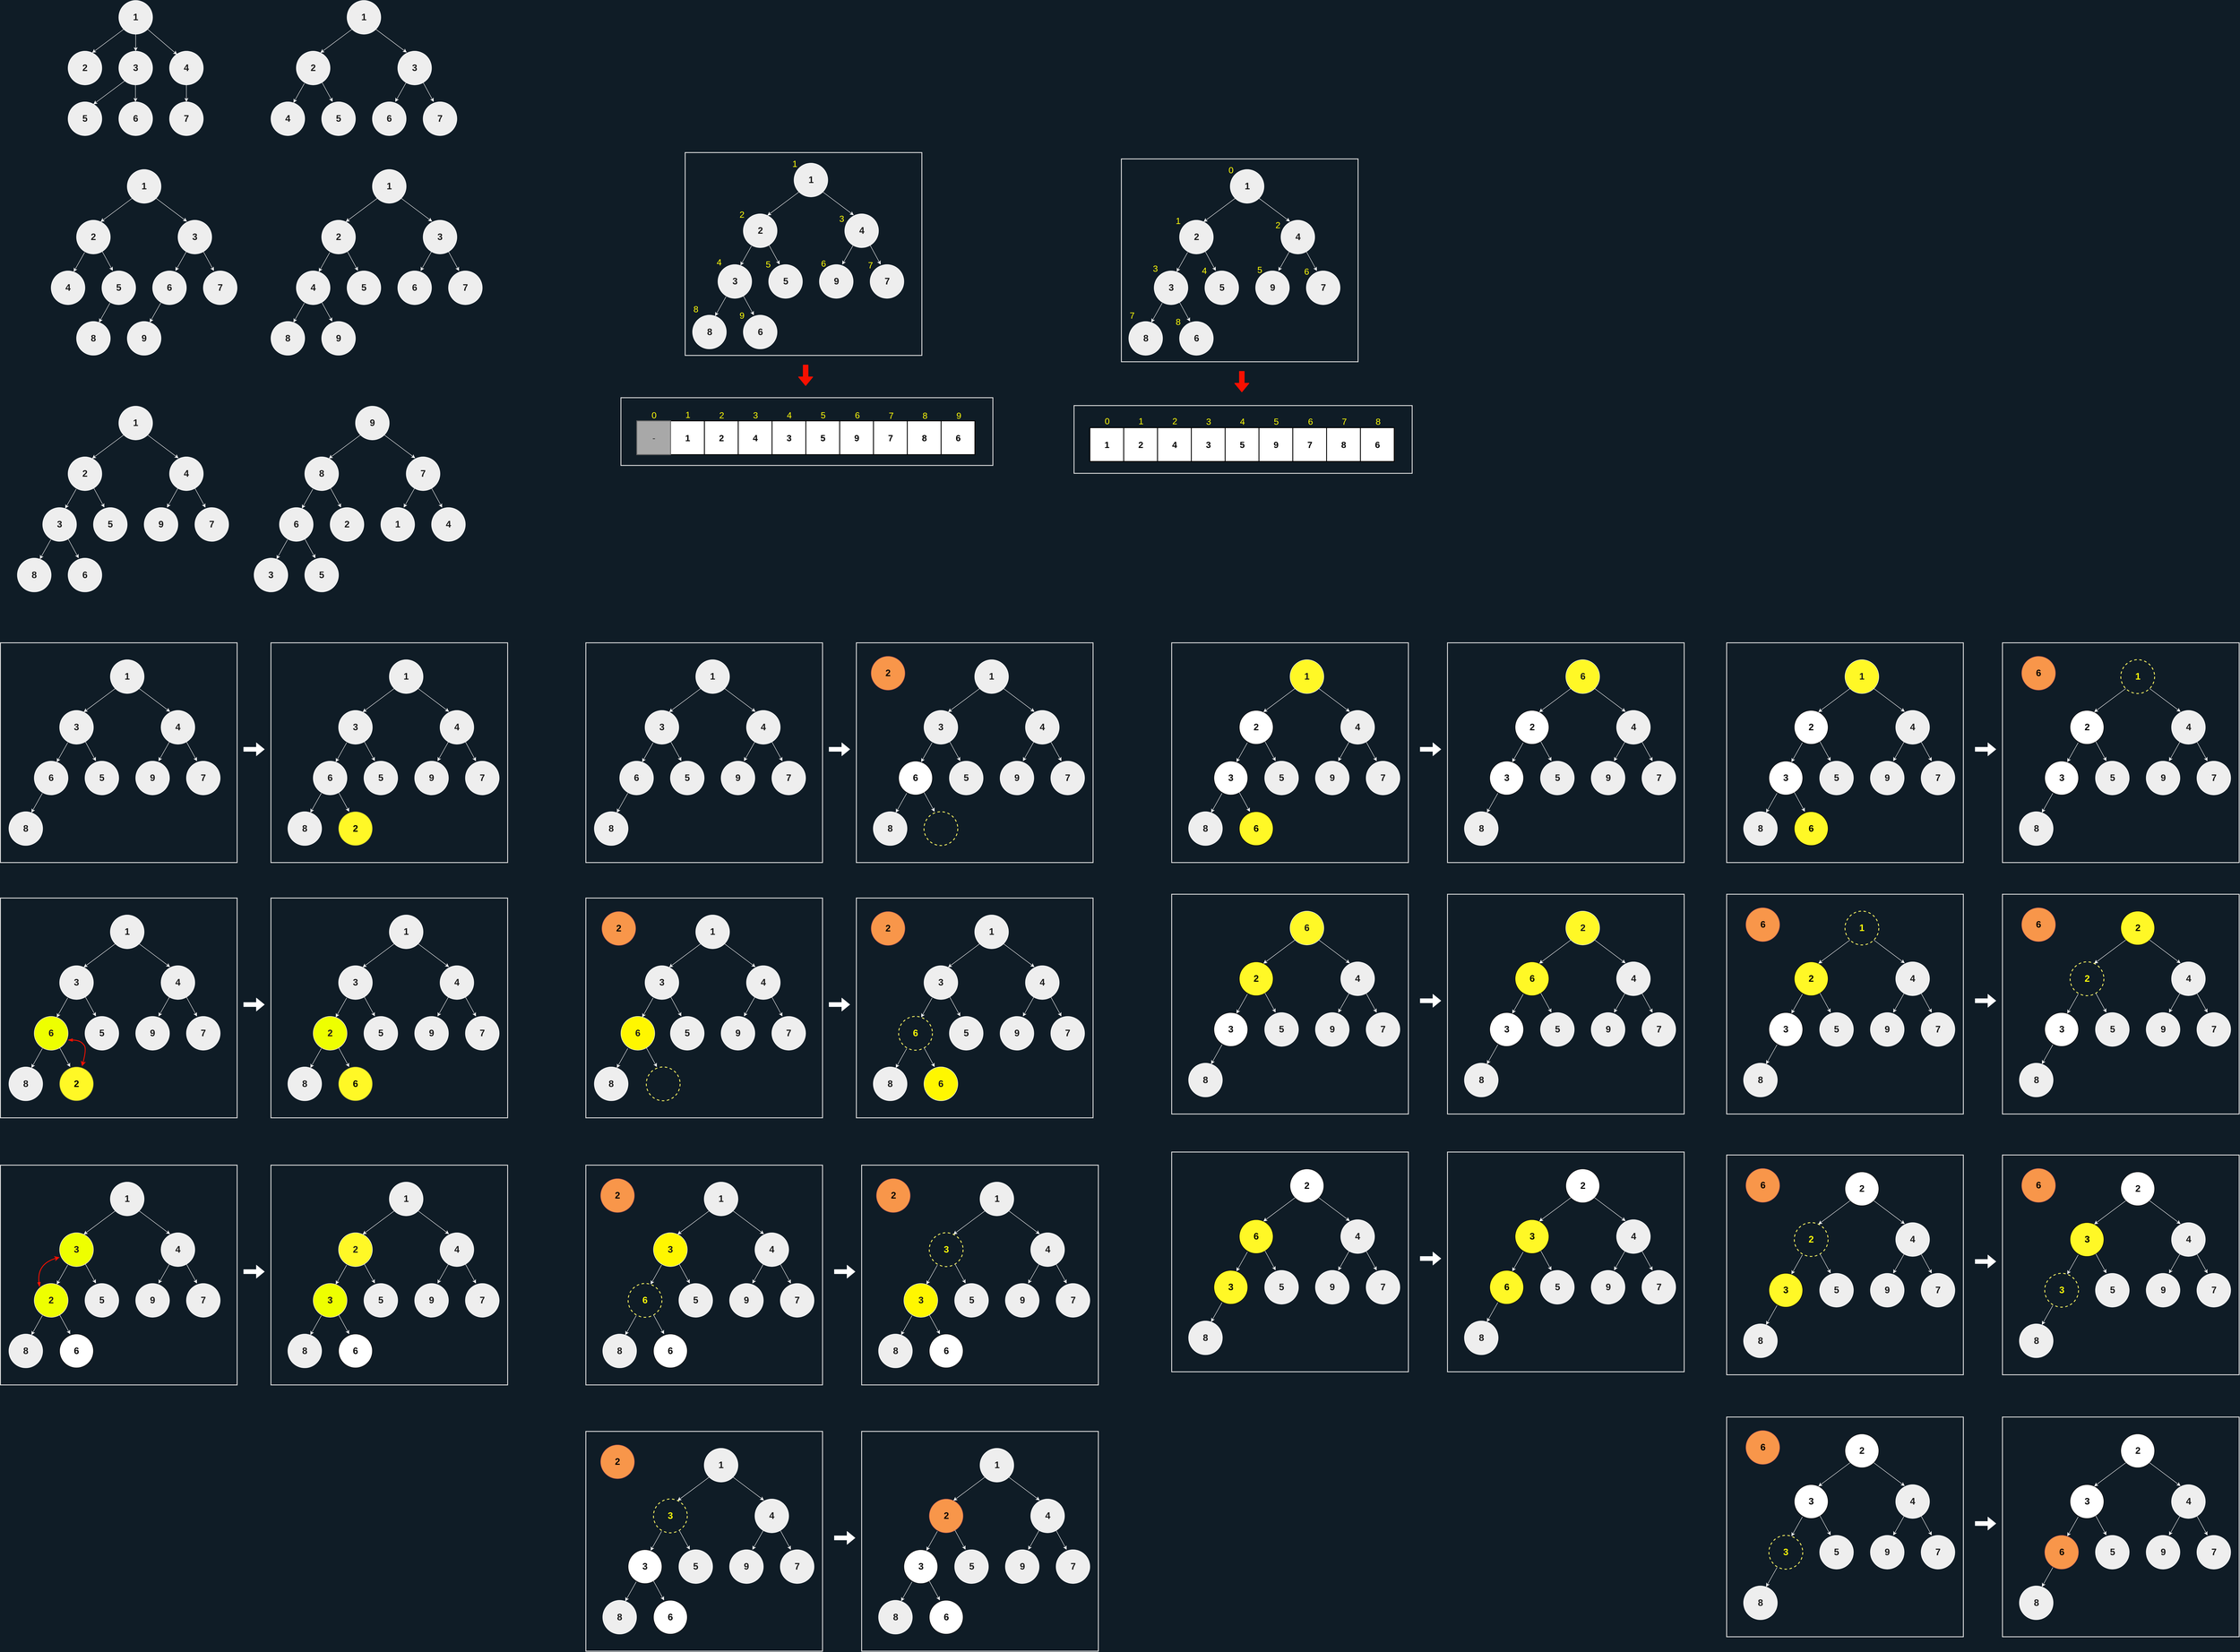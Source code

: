 <mxfile version="15.3.1" type="device"><diagram id="iae7bvT7qdHt6OMKl7ip" name="Page-1"><mxGraphModel dx="1741" dy="1074" grid="0" gridSize="10" guides="1" tooltips="1" connect="1" arrows="1" fold="1" page="0" pageScale="1" pageWidth="827" pageHeight="1169" background="#0F1C26" math="0" shadow="0"><root><mxCell id="0"/><mxCell id="1" parent="0"/><mxCell id="6D1Fv8TGET3MPL6uTjm3-670" value="" style="rounded=0;whiteSpace=wrap;html=1;sketch=0;fillColor=none;strokeWidth=2;strokeColor=#E3E3E3;" vertex="1" parent="1"><mxGeometry x="1388" y="1020" width="880" height="160.32" as="geometry"/></mxCell><mxCell id="6D1Fv8TGET3MPL6uTjm3-669" value="" style="rounded=0;whiteSpace=wrap;html=1;sketch=0;fillColor=none;strokeWidth=2;strokeColor=#E3E3E3;" vertex="1" parent="1"><mxGeometry x="1540" y="440" width="560" height="480" as="geometry"/></mxCell><mxCell id="6D1Fv8TGET3MPL6uTjm3-132" value="" style="rounded=0;whiteSpace=wrap;html=1;sketch=0;fillColor=none;strokeWidth=2;strokeColor=#E3E3E3;" vertex="1" parent="1"><mxGeometry x="560" y="1600" width="560" height="520" as="geometry"/></mxCell><mxCell id="6D1Fv8TGET3MPL6uTjm3-131" value="" style="rounded=0;whiteSpace=wrap;html=1;sketch=0;fillColor=none;strokeWidth=2;strokeColor=#E3E3E3;" vertex="1" parent="1"><mxGeometry x="-80" y="1600" width="560" height="520" as="geometry"/></mxCell><mxCell id="6D1Fv8TGET3MPL6uTjm3-1" value="1" style="ellipse;whiteSpace=wrap;html=1;aspect=fixed;fontStyle=1;fontSize=22;fillColor=#EEEEEE;strokeColor=#FFFFFF;fontColor=#1A1A1A;" vertex="1" parent="1"><mxGeometry x="200" y="80" width="80" height="80" as="geometry"/></mxCell><mxCell id="6D1Fv8TGET3MPL6uTjm3-2" value="2" style="ellipse;whiteSpace=wrap;html=1;aspect=fixed;fontStyle=1;fontSize=22;fillColor=#EEEEEE;strokeColor=#FFFFFF;fontColor=#1A1A1A;" vertex="1" parent="1"><mxGeometry x="80" y="200" width="80" height="80" as="geometry"/></mxCell><mxCell id="6D1Fv8TGET3MPL6uTjm3-3" value="" style="endArrow=classic;html=1;fontColor=#FFFFFF;strokeColor=#FFFFFF;exitX=0;exitY=1;exitDx=0;exitDy=0;entryX=0.713;entryY=0.05;entryDx=0;entryDy=0;entryPerimeter=0;" edge="1" parent="1" source="6D1Fv8TGET3MPL6uTjm3-1" target="6D1Fv8TGET3MPL6uTjm3-2"><mxGeometry width="50" height="50" relative="1" as="geometry"><mxPoint x="210" y="410" as="sourcePoint"/><mxPoint x="260" y="360" as="targetPoint"/></mxGeometry></mxCell><mxCell id="6D1Fv8TGET3MPL6uTjm3-4" value="3" style="ellipse;whiteSpace=wrap;html=1;aspect=fixed;fontStyle=1;fontSize=22;fillColor=#EEEEEE;strokeColor=#FFFFFF;fontColor=#1A1A1A;" vertex="1" parent="1"><mxGeometry x="200" y="200" width="80" height="80" as="geometry"/></mxCell><mxCell id="6D1Fv8TGET3MPL6uTjm3-5" value="" style="endArrow=classic;html=1;fontColor=#FFFFFF;strokeColor=#FFFFFF;exitX=1;exitY=1;exitDx=0;exitDy=0;" edge="1" parent="1" source="6D1Fv8TGET3MPL6uTjm3-1"><mxGeometry width="50" height="50" relative="1" as="geometry"><mxPoint x="221.716" y="158.284" as="sourcePoint"/><mxPoint x="338" y="208" as="targetPoint"/></mxGeometry></mxCell><mxCell id="6D1Fv8TGET3MPL6uTjm3-6" value="4" style="ellipse;whiteSpace=wrap;html=1;aspect=fixed;fontStyle=1;fontSize=22;fillColor=#EEEEEE;strokeColor=#FFFFFF;fontColor=#1A1A1A;" vertex="1" parent="1"><mxGeometry x="320" y="200" width="80" height="80" as="geometry"/></mxCell><mxCell id="6D1Fv8TGET3MPL6uTjm3-7" value="" style="endArrow=classic;html=1;fontColor=#FFFFFF;strokeColor=#FFFFFF;exitX=0.5;exitY=1;exitDx=0;exitDy=0;entryX=0.5;entryY=0;entryDx=0;entryDy=0;" edge="1" parent="1" source="6D1Fv8TGET3MPL6uTjm3-1" target="6D1Fv8TGET3MPL6uTjm3-4"><mxGeometry width="50" height="50" relative="1" as="geometry"><mxPoint x="278.284" y="158.284" as="sourcePoint"/><mxPoint x="348" y="212" as="targetPoint"/></mxGeometry></mxCell><mxCell id="6D1Fv8TGET3MPL6uTjm3-8" value="6" style="ellipse;whiteSpace=wrap;html=1;aspect=fixed;fontStyle=1;fontSize=22;fillColor=#EEEEEE;strokeColor=#FFFFFF;fontColor=#1A1A1A;" vertex="1" parent="1"><mxGeometry x="200" y="320" width="80" height="80" as="geometry"/></mxCell><mxCell id="6D1Fv8TGET3MPL6uTjm3-9" value="" style="endArrow=classic;html=1;fontColor=#FFFFFF;strokeColor=#FFFFFF;exitX=0.5;exitY=1;exitDx=0;exitDy=0;entryX=0.5;entryY=0;entryDx=0;entryDy=0;" edge="1" parent="1"><mxGeometry width="50" height="50" relative="1" as="geometry"><mxPoint x="239.5" y="280" as="sourcePoint"/><mxPoint x="239.5" y="320" as="targetPoint"/></mxGeometry></mxCell><mxCell id="6D1Fv8TGET3MPL6uTjm3-10" value="5" style="ellipse;whiteSpace=wrap;html=1;aspect=fixed;fontStyle=1;fontSize=22;fillColor=#EEEEEE;strokeColor=#FFFFFF;fontColor=#1A1A1A;" vertex="1" parent="1"><mxGeometry x="80" y="320" width="80" height="80" as="geometry"/></mxCell><mxCell id="6D1Fv8TGET3MPL6uTjm3-11" value="" style="endArrow=classic;html=1;fontColor=#FFFFFF;strokeColor=#FFFFFF;exitX=0;exitY=1;exitDx=0;exitDy=0;entryX=0.713;entryY=0.05;entryDx=0;entryDy=0;entryPerimeter=0;" edge="1" parent="1"><mxGeometry width="50" height="50" relative="1" as="geometry"><mxPoint x="214.676" y="270.004" as="sourcePoint"/><mxPoint x="140.0" y="325.72" as="targetPoint"/></mxGeometry></mxCell><mxCell id="6D1Fv8TGET3MPL6uTjm3-12" value="" style="endArrow=classic;html=1;fontColor=#FFFFFF;strokeColor=#FFFFFF;exitX=0.5;exitY=1;exitDx=0;exitDy=0;entryX=0.5;entryY=0;entryDx=0;entryDy=0;" edge="1" target="6D1Fv8TGET3MPL6uTjm3-13" parent="1" source="6D1Fv8TGET3MPL6uTjm3-6"><mxGeometry width="50" height="50" relative="1" as="geometry"><mxPoint x="268.284" y="268.284" as="sourcePoint"/><mxPoint x="187.04" y="334" as="targetPoint"/></mxGeometry></mxCell><mxCell id="6D1Fv8TGET3MPL6uTjm3-13" value="7" style="ellipse;whiteSpace=wrap;html=1;aspect=fixed;fontStyle=1;fontSize=22;fillColor=#EEEEEE;strokeColor=#FFFFFF;fontColor=#1A1A1A;" vertex="1" parent="1"><mxGeometry x="320" y="320" width="80" height="80" as="geometry"/></mxCell><mxCell id="6D1Fv8TGET3MPL6uTjm3-14" value="1" style="ellipse;whiteSpace=wrap;html=1;aspect=fixed;fontStyle=1;fontSize=22;fillColor=#EEEEEE;strokeColor=#FFFFFF;fontColor=#1A1A1A;" vertex="1" parent="1"><mxGeometry x="220" y="480" width="80" height="80" as="geometry"/></mxCell><mxCell id="6D1Fv8TGET3MPL6uTjm3-15" value="2" style="ellipse;whiteSpace=wrap;html=1;aspect=fixed;fontStyle=1;fontSize=22;fillColor=#EEEEEE;strokeColor=#FFFFFF;fontColor=#1A1A1A;" vertex="1" parent="1"><mxGeometry x="100" y="600" width="80" height="80" as="geometry"/></mxCell><mxCell id="6D1Fv8TGET3MPL6uTjm3-16" value="" style="endArrow=classic;html=1;fontColor=#FFFFFF;strokeColor=#FFFFFF;exitX=0;exitY=1;exitDx=0;exitDy=0;entryX=0.713;entryY=0.05;entryDx=0;entryDy=0;entryPerimeter=0;" edge="1" source="6D1Fv8TGET3MPL6uTjm3-14" target="6D1Fv8TGET3MPL6uTjm3-15" parent="1"><mxGeometry width="50" height="50" relative="1" as="geometry"><mxPoint x="210" y="810" as="sourcePoint"/><mxPoint x="260" y="760" as="targetPoint"/></mxGeometry></mxCell><mxCell id="6D1Fv8TGET3MPL6uTjm3-17" value="3" style="ellipse;whiteSpace=wrap;html=1;aspect=fixed;fontStyle=1;fontSize=22;fillColor=#EEEEEE;strokeColor=#FFFFFF;fontColor=#1A1A1A;" vertex="1" parent="1"><mxGeometry x="340" y="600" width="80" height="80" as="geometry"/></mxCell><mxCell id="6D1Fv8TGET3MPL6uTjm3-19" value="7" style="ellipse;whiteSpace=wrap;html=1;aspect=fixed;fontStyle=1;fontSize=22;fillColor=#EEEEEE;strokeColor=#FFFFFF;fontColor=#1A1A1A;" vertex="1" parent="1"><mxGeometry x="400" y="720" width="80" height="80" as="geometry"/></mxCell><mxCell id="6D1Fv8TGET3MPL6uTjm3-20" value="" style="endArrow=classic;html=1;fontColor=#FFFFFF;strokeColor=#FFFFFF;exitX=1;exitY=1;exitDx=0;exitDy=0;entryX=0.266;entryY=0.039;entryDx=0;entryDy=0;entryPerimeter=0;" edge="1" source="6D1Fv8TGET3MPL6uTjm3-14" target="6D1Fv8TGET3MPL6uTjm3-17" parent="1"><mxGeometry width="50" height="50" relative="1" as="geometry"><mxPoint x="278.284" y="558.284" as="sourcePoint"/><mxPoint x="348" y="612" as="targetPoint"/></mxGeometry></mxCell><mxCell id="6D1Fv8TGET3MPL6uTjm3-21" value="5" style="ellipse;whiteSpace=wrap;html=1;aspect=fixed;fontStyle=1;fontSize=22;fillColor=#EEEEEE;strokeColor=#FFFFFF;fontColor=#1A1A1A;" vertex="1" parent="1"><mxGeometry x="160" y="720" width="80" height="80" as="geometry"/></mxCell><mxCell id="6D1Fv8TGET3MPL6uTjm3-22" value="" style="endArrow=classic;html=1;fontColor=#FFFFFF;strokeColor=#FFFFFF;exitX=0.76;exitY=0.923;exitDx=0;exitDy=0;entryX=0.323;entryY=-0.004;entryDx=0;entryDy=0;exitPerimeter=0;entryPerimeter=0;" edge="1" parent="1" source="6D1Fv8TGET3MPL6uTjm3-15" target="6D1Fv8TGET3MPL6uTjm3-21"><mxGeometry width="50" height="50" relative="1" as="geometry"><mxPoint x="239.5" y="680" as="sourcePoint"/><mxPoint x="239.5" y="720" as="targetPoint"/></mxGeometry></mxCell><mxCell id="6D1Fv8TGET3MPL6uTjm3-23" value="4" style="ellipse;whiteSpace=wrap;html=1;aspect=fixed;fontStyle=1;fontSize=22;fillColor=#EEEEEE;strokeColor=#FFFFFF;fontColor=#1A1A1A;" vertex="1" parent="1"><mxGeometry x="40" y="720" width="80" height="80" as="geometry"/></mxCell><mxCell id="6D1Fv8TGET3MPL6uTjm3-24" value="" style="endArrow=classic;html=1;fontColor=#FFFFFF;strokeColor=#FFFFFF;exitX=0.24;exitY=0.954;exitDx=0;exitDy=0;exitPerimeter=0;entryX=0.667;entryY=0.027;entryDx=0;entryDy=0;entryPerimeter=0;" edge="1" parent="1" source="6D1Fv8TGET3MPL6uTjm3-15" target="6D1Fv8TGET3MPL6uTjm3-23"><mxGeometry width="50" height="50" relative="1" as="geometry"><mxPoint x="544.676" y="529.004" as="sourcePoint"/><mxPoint x="90" y="730" as="targetPoint"/></mxGeometry></mxCell><mxCell id="6D1Fv8TGET3MPL6uTjm3-26" value="6" style="ellipse;whiteSpace=wrap;html=1;aspect=fixed;fontStyle=1;fontSize=22;fillColor=#EEEEEE;strokeColor=#FFFFFF;fontColor=#1A1A1A;" vertex="1" parent="1"><mxGeometry x="280" y="720" width="80" height="80" as="geometry"/></mxCell><mxCell id="6D1Fv8TGET3MPL6uTjm3-27" value="" style="endArrow=classic;html=1;fontColor=#FFFFFF;strokeColor=#FFFFFF;exitX=0.76;exitY=0.923;exitDx=0;exitDy=0;entryX=0.323;entryY=-0.004;entryDx=0;entryDy=0;exitPerimeter=0;entryPerimeter=0;" edge="1" parent="1"><mxGeometry width="50" height="50" relative="1" as="geometry"><mxPoint x="400.0" y="674.16" as="sourcePoint"/><mxPoint x="425.04" y="720.0" as="targetPoint"/></mxGeometry></mxCell><mxCell id="6D1Fv8TGET3MPL6uTjm3-28" value="" style="endArrow=classic;html=1;fontColor=#FFFFFF;strokeColor=#FFFFFF;exitX=0.24;exitY=0.954;exitDx=0;exitDy=0;exitPerimeter=0;entryX=0.667;entryY=0.027;entryDx=0;entryDy=0;entryPerimeter=0;" edge="1" parent="1"><mxGeometry width="50" height="50" relative="1" as="geometry"><mxPoint x="360" y="674.16" as="sourcePoint"/><mxPoint x="334.16" y="720" as="targetPoint"/></mxGeometry></mxCell><mxCell id="6D1Fv8TGET3MPL6uTjm3-29" value="" style="endArrow=classic;html=1;fontColor=#FFFFFF;strokeColor=#FFFFFF;exitX=0.24;exitY=0.954;exitDx=0;exitDy=0;exitPerimeter=0;entryX=0.667;entryY=0.027;entryDx=0;entryDy=0;entryPerimeter=0;" edge="1" target="6D1Fv8TGET3MPL6uTjm3-30" parent="1"><mxGeometry width="50" height="50" relative="1" as="geometry"><mxPoint x="179.2" y="796" as="sourcePoint"/><mxPoint x="150" y="849.68" as="targetPoint"/></mxGeometry></mxCell><mxCell id="6D1Fv8TGET3MPL6uTjm3-30" value="8" style="ellipse;whiteSpace=wrap;html=1;aspect=fixed;fontStyle=1;fontSize=22;fillColor=#EEEEEE;strokeColor=#FFFFFF;fontColor=#1A1A1A;" vertex="1" parent="1"><mxGeometry x="100" y="839.68" width="80" height="80" as="geometry"/></mxCell><mxCell id="6D1Fv8TGET3MPL6uTjm3-31" value="" style="endArrow=classic;html=1;fontColor=#FFFFFF;strokeColor=#FFFFFF;exitX=0.24;exitY=0.954;exitDx=0;exitDy=0;exitPerimeter=0;entryX=0.667;entryY=0.027;entryDx=0;entryDy=0;entryPerimeter=0;" edge="1" target="6D1Fv8TGET3MPL6uTjm3-32" parent="1"><mxGeometry width="50" height="50" relative="1" as="geometry"><mxPoint x="299.2" y="796" as="sourcePoint"/><mxPoint x="270" y="849.68" as="targetPoint"/></mxGeometry></mxCell><mxCell id="6D1Fv8TGET3MPL6uTjm3-32" value="9" style="ellipse;whiteSpace=wrap;html=1;aspect=fixed;fontStyle=1;fontSize=22;fillColor=#EEEEEE;strokeColor=#FFFFFF;fontColor=#1A1A1A;" vertex="1" parent="1"><mxGeometry x="220" y="839.68" width="80" height="80" as="geometry"/></mxCell><mxCell id="6D1Fv8TGET3MPL6uTjm3-33" value="1" style="ellipse;whiteSpace=wrap;html=1;aspect=fixed;fontStyle=1;fontSize=22;fillColor=#EEEEEE;strokeColor=#FFFFFF;fontColor=#1A1A1A;" vertex="1" parent="1"><mxGeometry x="740" y="80" width="80" height="80" as="geometry"/></mxCell><mxCell id="6D1Fv8TGET3MPL6uTjm3-34" value="2" style="ellipse;whiteSpace=wrap;html=1;aspect=fixed;fontStyle=1;fontSize=22;fillColor=#EEEEEE;strokeColor=#FFFFFF;fontColor=#1A1A1A;" vertex="1" parent="1"><mxGeometry x="620" y="200" width="80" height="80" as="geometry"/></mxCell><mxCell id="6D1Fv8TGET3MPL6uTjm3-35" value="" style="endArrow=classic;html=1;fontColor=#FFFFFF;strokeColor=#FFFFFF;exitX=0;exitY=1;exitDx=0;exitDy=0;entryX=0.713;entryY=0.05;entryDx=0;entryDy=0;entryPerimeter=0;" edge="1" source="6D1Fv8TGET3MPL6uTjm3-33" target="6D1Fv8TGET3MPL6uTjm3-34" parent="1"><mxGeometry width="50" height="50" relative="1" as="geometry"><mxPoint x="730" y="410" as="sourcePoint"/><mxPoint x="780" y="360" as="targetPoint"/></mxGeometry></mxCell><mxCell id="6D1Fv8TGET3MPL6uTjm3-36" value="3" style="ellipse;whiteSpace=wrap;html=1;aspect=fixed;fontStyle=1;fontSize=22;fillColor=#EEEEEE;strokeColor=#FFFFFF;fontColor=#1A1A1A;" vertex="1" parent="1"><mxGeometry x="860" y="200" width="80" height="80" as="geometry"/></mxCell><mxCell id="6D1Fv8TGET3MPL6uTjm3-37" value="7" style="ellipse;whiteSpace=wrap;html=1;aspect=fixed;fontStyle=1;fontSize=22;fillColor=#EEEEEE;strokeColor=#FFFFFF;fontColor=#1A1A1A;" vertex="1" parent="1"><mxGeometry x="920" y="320" width="80" height="80" as="geometry"/></mxCell><mxCell id="6D1Fv8TGET3MPL6uTjm3-38" value="" style="endArrow=classic;html=1;fontColor=#FFFFFF;strokeColor=#FFFFFF;exitX=1;exitY=1;exitDx=0;exitDy=0;entryX=0.266;entryY=0.039;entryDx=0;entryDy=0;entryPerimeter=0;" edge="1" source="6D1Fv8TGET3MPL6uTjm3-33" target="6D1Fv8TGET3MPL6uTjm3-36" parent="1"><mxGeometry width="50" height="50" relative="1" as="geometry"><mxPoint x="798.284" y="158.284" as="sourcePoint"/><mxPoint x="868" y="212" as="targetPoint"/></mxGeometry></mxCell><mxCell id="6D1Fv8TGET3MPL6uTjm3-39" value="5" style="ellipse;whiteSpace=wrap;html=1;aspect=fixed;fontStyle=1;fontSize=22;fillColor=#EEEEEE;strokeColor=#FFFFFF;fontColor=#1A1A1A;" vertex="1" parent="1"><mxGeometry x="680" y="320" width="80" height="80" as="geometry"/></mxCell><mxCell id="6D1Fv8TGET3MPL6uTjm3-40" value="" style="endArrow=classic;html=1;fontColor=#FFFFFF;strokeColor=#FFFFFF;exitX=0.76;exitY=0.923;exitDx=0;exitDy=0;entryX=0.323;entryY=-0.004;entryDx=0;entryDy=0;exitPerimeter=0;entryPerimeter=0;" edge="1" source="6D1Fv8TGET3MPL6uTjm3-34" target="6D1Fv8TGET3MPL6uTjm3-39" parent="1"><mxGeometry width="50" height="50" relative="1" as="geometry"><mxPoint x="759.5" y="280" as="sourcePoint"/><mxPoint x="759.5" y="320" as="targetPoint"/></mxGeometry></mxCell><mxCell id="6D1Fv8TGET3MPL6uTjm3-41" value="4" style="ellipse;whiteSpace=wrap;html=1;aspect=fixed;fontStyle=1;fontSize=22;fillColor=#EEEEEE;strokeColor=#FFFFFF;fontColor=#1A1A1A;" vertex="1" parent="1"><mxGeometry x="560" y="320" width="80" height="80" as="geometry"/></mxCell><mxCell id="6D1Fv8TGET3MPL6uTjm3-42" value="" style="endArrow=classic;html=1;fontColor=#FFFFFF;strokeColor=#FFFFFF;exitX=0.24;exitY=0.954;exitDx=0;exitDy=0;exitPerimeter=0;entryX=0.667;entryY=0.027;entryDx=0;entryDy=0;entryPerimeter=0;" edge="1" source="6D1Fv8TGET3MPL6uTjm3-34" target="6D1Fv8TGET3MPL6uTjm3-41" parent="1"><mxGeometry width="50" height="50" relative="1" as="geometry"><mxPoint x="1064.676" y="129.004" as="sourcePoint"/><mxPoint x="610" y="330" as="targetPoint"/></mxGeometry></mxCell><mxCell id="6D1Fv8TGET3MPL6uTjm3-43" value="6" style="ellipse;whiteSpace=wrap;html=1;aspect=fixed;fontStyle=1;fontSize=22;fillColor=#EEEEEE;strokeColor=#FFFFFF;fontColor=#1A1A1A;" vertex="1" parent="1"><mxGeometry x="800" y="320" width="80" height="80" as="geometry"/></mxCell><mxCell id="6D1Fv8TGET3MPL6uTjm3-44" value="" style="endArrow=classic;html=1;fontColor=#FFFFFF;strokeColor=#FFFFFF;exitX=0.76;exitY=0.923;exitDx=0;exitDy=0;entryX=0.323;entryY=-0.004;entryDx=0;entryDy=0;exitPerimeter=0;entryPerimeter=0;" edge="1" parent="1"><mxGeometry width="50" height="50" relative="1" as="geometry"><mxPoint x="920" y="274.16" as="sourcePoint"/><mxPoint x="945.04" y="320.0" as="targetPoint"/></mxGeometry></mxCell><mxCell id="6D1Fv8TGET3MPL6uTjm3-45" value="" style="endArrow=classic;html=1;fontColor=#FFFFFF;strokeColor=#FFFFFF;exitX=0.24;exitY=0.954;exitDx=0;exitDy=0;exitPerimeter=0;entryX=0.667;entryY=0.027;entryDx=0;entryDy=0;entryPerimeter=0;" edge="1" parent="1"><mxGeometry width="50" height="50" relative="1" as="geometry"><mxPoint x="880" y="274.16" as="sourcePoint"/><mxPoint x="854.16" y="320" as="targetPoint"/></mxGeometry></mxCell><mxCell id="6D1Fv8TGET3MPL6uTjm3-46" value="1" style="ellipse;whiteSpace=wrap;html=1;aspect=fixed;fontStyle=1;fontSize=22;fillColor=#EEEEEE;strokeColor=#FFFFFF;fontColor=#1A1A1A;" vertex="1" parent="1"><mxGeometry x="800" y="480" width="80" height="80" as="geometry"/></mxCell><mxCell id="6D1Fv8TGET3MPL6uTjm3-47" value="2" style="ellipse;whiteSpace=wrap;html=1;aspect=fixed;fontStyle=1;fontSize=22;fillColor=#EEEEEE;strokeColor=#FFFFFF;fontColor=#1A1A1A;" vertex="1" parent="1"><mxGeometry x="680" y="600" width="80" height="80" as="geometry"/></mxCell><mxCell id="6D1Fv8TGET3MPL6uTjm3-48" value="" style="endArrow=classic;html=1;fontColor=#FFFFFF;strokeColor=#FFFFFF;exitX=0;exitY=1;exitDx=0;exitDy=0;entryX=0.713;entryY=0.05;entryDx=0;entryDy=0;entryPerimeter=0;" edge="1" source="6D1Fv8TGET3MPL6uTjm3-46" target="6D1Fv8TGET3MPL6uTjm3-47" parent="1"><mxGeometry width="50" height="50" relative="1" as="geometry"><mxPoint x="790" y="810" as="sourcePoint"/><mxPoint x="840" y="760" as="targetPoint"/></mxGeometry></mxCell><mxCell id="6D1Fv8TGET3MPL6uTjm3-49" value="3" style="ellipse;whiteSpace=wrap;html=1;aspect=fixed;fontStyle=1;fontSize=22;fillColor=#EEEEEE;strokeColor=#FFFFFF;fontColor=#1A1A1A;" vertex="1" parent="1"><mxGeometry x="920" y="600" width="80" height="80" as="geometry"/></mxCell><mxCell id="6D1Fv8TGET3MPL6uTjm3-50" value="7" style="ellipse;whiteSpace=wrap;html=1;aspect=fixed;fontStyle=1;fontSize=22;fillColor=#EEEEEE;strokeColor=#FFFFFF;fontColor=#1A1A1A;" vertex="1" parent="1"><mxGeometry x="980" y="720" width="80" height="80" as="geometry"/></mxCell><mxCell id="6D1Fv8TGET3MPL6uTjm3-51" value="" style="endArrow=classic;html=1;fontColor=#FFFFFF;strokeColor=#FFFFFF;exitX=1;exitY=1;exitDx=0;exitDy=0;entryX=0.266;entryY=0.039;entryDx=0;entryDy=0;entryPerimeter=0;" edge="1" source="6D1Fv8TGET3MPL6uTjm3-46" target="6D1Fv8TGET3MPL6uTjm3-49" parent="1"><mxGeometry width="50" height="50" relative="1" as="geometry"><mxPoint x="858.284" y="558.284" as="sourcePoint"/><mxPoint x="928" y="612" as="targetPoint"/></mxGeometry></mxCell><mxCell id="6D1Fv8TGET3MPL6uTjm3-52" value="5" style="ellipse;whiteSpace=wrap;html=1;aspect=fixed;fontStyle=1;fontSize=22;fillColor=#EEEEEE;strokeColor=#FFFFFF;fontColor=#1A1A1A;" vertex="1" parent="1"><mxGeometry x="740" y="720" width="80" height="80" as="geometry"/></mxCell><mxCell id="6D1Fv8TGET3MPL6uTjm3-53" value="" style="endArrow=classic;html=1;fontColor=#FFFFFF;strokeColor=#FFFFFF;exitX=0.76;exitY=0.923;exitDx=0;exitDy=0;entryX=0.323;entryY=-0.004;entryDx=0;entryDy=0;exitPerimeter=0;entryPerimeter=0;" edge="1" source="6D1Fv8TGET3MPL6uTjm3-47" target="6D1Fv8TGET3MPL6uTjm3-52" parent="1"><mxGeometry width="50" height="50" relative="1" as="geometry"><mxPoint x="819.5" y="680" as="sourcePoint"/><mxPoint x="819.5" y="720" as="targetPoint"/></mxGeometry></mxCell><mxCell id="6D1Fv8TGET3MPL6uTjm3-54" value="4" style="ellipse;whiteSpace=wrap;html=1;aspect=fixed;fontStyle=1;fontSize=22;fillColor=#EEEEEE;strokeColor=#FFFFFF;fontColor=#1A1A1A;" vertex="1" parent="1"><mxGeometry x="620" y="720" width="80" height="80" as="geometry"/></mxCell><mxCell id="6D1Fv8TGET3MPL6uTjm3-55" value="" style="endArrow=classic;html=1;fontColor=#FFFFFF;strokeColor=#FFFFFF;exitX=0.24;exitY=0.954;exitDx=0;exitDy=0;exitPerimeter=0;entryX=0.667;entryY=0.027;entryDx=0;entryDy=0;entryPerimeter=0;" edge="1" source="6D1Fv8TGET3MPL6uTjm3-47" target="6D1Fv8TGET3MPL6uTjm3-54" parent="1"><mxGeometry width="50" height="50" relative="1" as="geometry"><mxPoint x="1124.676" y="529.004" as="sourcePoint"/><mxPoint x="670" y="730" as="targetPoint"/></mxGeometry></mxCell><mxCell id="6D1Fv8TGET3MPL6uTjm3-56" value="6" style="ellipse;whiteSpace=wrap;html=1;aspect=fixed;fontStyle=1;fontSize=22;fillColor=#EEEEEE;strokeColor=#FFFFFF;fontColor=#1A1A1A;" vertex="1" parent="1"><mxGeometry x="860" y="720" width="80" height="80" as="geometry"/></mxCell><mxCell id="6D1Fv8TGET3MPL6uTjm3-57" value="" style="endArrow=classic;html=1;fontColor=#FFFFFF;strokeColor=#FFFFFF;exitX=0.76;exitY=0.923;exitDx=0;exitDy=0;entryX=0.323;entryY=-0.004;entryDx=0;entryDy=0;exitPerimeter=0;entryPerimeter=0;" edge="1" parent="1"><mxGeometry width="50" height="50" relative="1" as="geometry"><mxPoint x="980" y="674.16" as="sourcePoint"/><mxPoint x="1005.04" y="720.0" as="targetPoint"/></mxGeometry></mxCell><mxCell id="6D1Fv8TGET3MPL6uTjm3-58" value="" style="endArrow=classic;html=1;fontColor=#FFFFFF;strokeColor=#FFFFFF;exitX=0.24;exitY=0.954;exitDx=0;exitDy=0;exitPerimeter=0;entryX=0.667;entryY=0.027;entryDx=0;entryDy=0;entryPerimeter=0;" edge="1" parent="1"><mxGeometry width="50" height="50" relative="1" as="geometry"><mxPoint x="940" y="674.16" as="sourcePoint"/><mxPoint x="914.16" y="720" as="targetPoint"/></mxGeometry></mxCell><mxCell id="6D1Fv8TGET3MPL6uTjm3-59" value="8" style="ellipse;whiteSpace=wrap;html=1;aspect=fixed;fontStyle=1;fontSize=22;fillColor=#EEEEEE;strokeColor=#FFFFFF;fontColor=#1A1A1A;" vertex="1" parent="1"><mxGeometry x="560" y="839.68" width="80" height="80" as="geometry"/></mxCell><mxCell id="6D1Fv8TGET3MPL6uTjm3-60" value="" style="endArrow=classic;html=1;fontColor=#FFFFFF;strokeColor=#FFFFFF;exitX=0.24;exitY=0.954;exitDx=0;exitDy=0;exitPerimeter=0;entryX=0.667;entryY=0.027;entryDx=0;entryDy=0;entryPerimeter=0;" edge="1" target="6D1Fv8TGET3MPL6uTjm3-59" parent="1"><mxGeometry width="50" height="50" relative="1" as="geometry"><mxPoint x="639.2" y="796" as="sourcePoint"/><mxPoint x="610" y="849.68" as="targetPoint"/></mxGeometry></mxCell><mxCell id="6D1Fv8TGET3MPL6uTjm3-61" value="9" style="ellipse;whiteSpace=wrap;html=1;aspect=fixed;fontStyle=1;fontSize=22;fillColor=#EEEEEE;strokeColor=#FFFFFF;fontColor=#1A1A1A;" vertex="1" parent="1"><mxGeometry x="680" y="839.68" width="80" height="80" as="geometry"/></mxCell><mxCell id="6D1Fv8TGET3MPL6uTjm3-62" value="" style="endArrow=classic;html=1;fontColor=#FFFFFF;strokeColor=#FFFFFF;exitX=0.76;exitY=0.923;exitDx=0;exitDy=0;entryX=0.323;entryY=-0.004;entryDx=0;entryDy=0;exitPerimeter=0;entryPerimeter=0;" edge="1" parent="1"><mxGeometry width="50" height="50" relative="1" as="geometry"><mxPoint x="680" y="793.84" as="sourcePoint"/><mxPoint x="705.04" y="839.68" as="targetPoint"/></mxGeometry></mxCell><mxCell id="6D1Fv8TGET3MPL6uTjm3-63" value="1" style="ellipse;whiteSpace=wrap;html=1;aspect=fixed;fontStyle=1;fontSize=22;fillColor=#EEEEEE;strokeColor=#FFFFFF;fontColor=#1A1A1A;" vertex="1" parent="1"><mxGeometry x="200" y="1040" width="80" height="80" as="geometry"/></mxCell><mxCell id="6D1Fv8TGET3MPL6uTjm3-64" value="2" style="ellipse;whiteSpace=wrap;html=1;aspect=fixed;fontStyle=1;fontSize=22;fillColor=#EEEEEE;strokeColor=#FFFFFF;fontColor=#1A1A1A;" vertex="1" parent="1"><mxGeometry x="80" y="1160" width="80" height="80" as="geometry"/></mxCell><mxCell id="6D1Fv8TGET3MPL6uTjm3-65" value="" style="endArrow=classic;html=1;fontColor=#FFFFFF;strokeColor=#FFFFFF;exitX=0;exitY=1;exitDx=0;exitDy=0;entryX=0.713;entryY=0.05;entryDx=0;entryDy=0;entryPerimeter=0;" edge="1" source="6D1Fv8TGET3MPL6uTjm3-63" target="6D1Fv8TGET3MPL6uTjm3-64" parent="1"><mxGeometry width="50" height="50" relative="1" as="geometry"><mxPoint x="190" y="1370" as="sourcePoint"/><mxPoint x="240" y="1320" as="targetPoint"/></mxGeometry></mxCell><mxCell id="6D1Fv8TGET3MPL6uTjm3-66" value="4" style="ellipse;whiteSpace=wrap;html=1;aspect=fixed;fontStyle=1;fontSize=22;fillColor=#EEEEEE;strokeColor=#FFFFFF;fontColor=#1A1A1A;" vertex="1" parent="1"><mxGeometry x="320" y="1160" width="80" height="80" as="geometry"/></mxCell><mxCell id="6D1Fv8TGET3MPL6uTjm3-67" value="7" style="ellipse;whiteSpace=wrap;html=1;aspect=fixed;fontStyle=1;fontSize=22;fillColor=#EEEEEE;strokeColor=#FFFFFF;fontColor=#1A1A1A;" vertex="1" parent="1"><mxGeometry x="380" y="1280" width="80" height="80" as="geometry"/></mxCell><mxCell id="6D1Fv8TGET3MPL6uTjm3-68" value="" style="endArrow=classic;html=1;fontColor=#FFFFFF;strokeColor=#FFFFFF;exitX=1;exitY=1;exitDx=0;exitDy=0;entryX=0.266;entryY=0.039;entryDx=0;entryDy=0;entryPerimeter=0;" edge="1" source="6D1Fv8TGET3MPL6uTjm3-63" target="6D1Fv8TGET3MPL6uTjm3-66" parent="1"><mxGeometry width="50" height="50" relative="1" as="geometry"><mxPoint x="258.284" y="1118.284" as="sourcePoint"/><mxPoint x="328" y="1172" as="targetPoint"/></mxGeometry></mxCell><mxCell id="6D1Fv8TGET3MPL6uTjm3-69" value="5" style="ellipse;whiteSpace=wrap;html=1;aspect=fixed;fontStyle=1;fontSize=22;fillColor=#EEEEEE;strokeColor=#FFFFFF;fontColor=#1A1A1A;" vertex="1" parent="1"><mxGeometry x="140" y="1280" width="80" height="80" as="geometry"/></mxCell><mxCell id="6D1Fv8TGET3MPL6uTjm3-70" value="" style="endArrow=classic;html=1;fontColor=#FFFFFF;strokeColor=#FFFFFF;exitX=0.76;exitY=0.923;exitDx=0;exitDy=0;entryX=0.323;entryY=-0.004;entryDx=0;entryDy=0;exitPerimeter=0;entryPerimeter=0;" edge="1" source="6D1Fv8TGET3MPL6uTjm3-64" target="6D1Fv8TGET3MPL6uTjm3-69" parent="1"><mxGeometry width="50" height="50" relative="1" as="geometry"><mxPoint x="219.5" y="1240" as="sourcePoint"/><mxPoint x="219.5" y="1280" as="targetPoint"/></mxGeometry></mxCell><mxCell id="6D1Fv8TGET3MPL6uTjm3-71" value="3" style="ellipse;whiteSpace=wrap;html=1;aspect=fixed;fontStyle=1;fontSize=22;fillColor=#EEEEEE;strokeColor=#FFFFFF;fontColor=#1A1A1A;" vertex="1" parent="1"><mxGeometry x="20" y="1280" width="80" height="80" as="geometry"/></mxCell><mxCell id="6D1Fv8TGET3MPL6uTjm3-72" value="" style="endArrow=classic;html=1;fontColor=#FFFFFF;strokeColor=#FFFFFF;exitX=0.24;exitY=0.954;exitDx=0;exitDy=0;exitPerimeter=0;entryX=0.667;entryY=0.027;entryDx=0;entryDy=0;entryPerimeter=0;" edge="1" source="6D1Fv8TGET3MPL6uTjm3-64" target="6D1Fv8TGET3MPL6uTjm3-71" parent="1"><mxGeometry width="50" height="50" relative="1" as="geometry"><mxPoint x="524.676" y="1089.004" as="sourcePoint"/><mxPoint x="70" y="1290" as="targetPoint"/></mxGeometry></mxCell><mxCell id="6D1Fv8TGET3MPL6uTjm3-73" value="9" style="ellipse;whiteSpace=wrap;html=1;aspect=fixed;fontStyle=1;fontSize=22;fillColor=#EEEEEE;strokeColor=#FFFFFF;fontColor=#1A1A1A;" vertex="1" parent="1"><mxGeometry x="260" y="1280" width="80" height="80" as="geometry"/></mxCell><mxCell id="6D1Fv8TGET3MPL6uTjm3-74" value="" style="endArrow=classic;html=1;fontColor=#FFFFFF;strokeColor=#FFFFFF;exitX=0.76;exitY=0.923;exitDx=0;exitDy=0;entryX=0.323;entryY=-0.004;entryDx=0;entryDy=0;exitPerimeter=0;entryPerimeter=0;" edge="1" parent="1"><mxGeometry width="50" height="50" relative="1" as="geometry"><mxPoint x="380" y="1234.16" as="sourcePoint"/><mxPoint x="405.04" y="1280" as="targetPoint"/></mxGeometry></mxCell><mxCell id="6D1Fv8TGET3MPL6uTjm3-75" value="" style="endArrow=classic;html=1;fontColor=#FFFFFF;strokeColor=#FFFFFF;exitX=0.24;exitY=0.954;exitDx=0;exitDy=0;exitPerimeter=0;entryX=0.667;entryY=0.027;entryDx=0;entryDy=0;entryPerimeter=0;" edge="1" parent="1"><mxGeometry width="50" height="50" relative="1" as="geometry"><mxPoint x="340" y="1234.16" as="sourcePoint"/><mxPoint x="314.16" y="1280" as="targetPoint"/></mxGeometry></mxCell><mxCell id="6D1Fv8TGET3MPL6uTjm3-76" value="8" style="ellipse;whiteSpace=wrap;html=1;aspect=fixed;fontStyle=1;fontSize=22;fillColor=#EEEEEE;strokeColor=#FFFFFF;fontColor=#1A1A1A;" vertex="1" parent="1"><mxGeometry x="-40" y="1399.68" width="80" height="80" as="geometry"/></mxCell><mxCell id="6D1Fv8TGET3MPL6uTjm3-77" value="" style="endArrow=classic;html=1;fontColor=#FFFFFF;strokeColor=#FFFFFF;exitX=0.24;exitY=0.954;exitDx=0;exitDy=0;exitPerimeter=0;entryX=0.667;entryY=0.027;entryDx=0;entryDy=0;entryPerimeter=0;" edge="1" target="6D1Fv8TGET3MPL6uTjm3-76" parent="1"><mxGeometry width="50" height="50" relative="1" as="geometry"><mxPoint x="39.2" y="1356" as="sourcePoint"/><mxPoint x="10" y="1409.68" as="targetPoint"/></mxGeometry></mxCell><mxCell id="6D1Fv8TGET3MPL6uTjm3-78" value="6" style="ellipse;whiteSpace=wrap;html=1;aspect=fixed;fontStyle=1;fontSize=22;fillColor=#EEEEEE;strokeColor=#FFFFFF;fontColor=#1A1A1A;" vertex="1" parent="1"><mxGeometry x="80" y="1399.68" width="80" height="80" as="geometry"/></mxCell><mxCell id="6D1Fv8TGET3MPL6uTjm3-79" value="" style="endArrow=classic;html=1;fontColor=#FFFFFF;strokeColor=#FFFFFF;exitX=0.76;exitY=0.923;exitDx=0;exitDy=0;entryX=0.323;entryY=-0.004;entryDx=0;entryDy=0;exitPerimeter=0;entryPerimeter=0;" edge="1" parent="1"><mxGeometry width="50" height="50" relative="1" as="geometry"><mxPoint x="80" y="1353.84" as="sourcePoint"/><mxPoint x="105.04" y="1399.68" as="targetPoint"/></mxGeometry></mxCell><mxCell id="6D1Fv8TGET3MPL6uTjm3-80" value="9" style="ellipse;whiteSpace=wrap;html=1;aspect=fixed;fontStyle=1;fontSize=22;fillColor=#EEEEEE;strokeColor=#FFFFFF;fontColor=#1A1A1A;" vertex="1" parent="1"><mxGeometry x="760" y="1040" width="80" height="80" as="geometry"/></mxCell><mxCell id="6D1Fv8TGET3MPL6uTjm3-81" value="8" style="ellipse;whiteSpace=wrap;html=1;aspect=fixed;fontStyle=1;fontSize=22;fillColor=#EEEEEE;strokeColor=#FFFFFF;fontColor=#1A1A1A;" vertex="1" parent="1"><mxGeometry x="640" y="1160" width="80" height="80" as="geometry"/></mxCell><mxCell id="6D1Fv8TGET3MPL6uTjm3-82" value="" style="endArrow=classic;html=1;fontColor=#FFFFFF;strokeColor=#FFFFFF;exitX=0;exitY=1;exitDx=0;exitDy=0;entryX=0.713;entryY=0.05;entryDx=0;entryDy=0;entryPerimeter=0;" edge="1" source="6D1Fv8TGET3MPL6uTjm3-80" target="6D1Fv8TGET3MPL6uTjm3-81" parent="1"><mxGeometry width="50" height="50" relative="1" as="geometry"><mxPoint x="750" y="1370" as="sourcePoint"/><mxPoint x="800" y="1320" as="targetPoint"/></mxGeometry></mxCell><mxCell id="6D1Fv8TGET3MPL6uTjm3-83" value="7" style="ellipse;whiteSpace=wrap;html=1;aspect=fixed;fontStyle=1;fontSize=22;fillColor=#EEEEEE;strokeColor=#FFFFFF;fontColor=#1A1A1A;" vertex="1" parent="1"><mxGeometry x="880" y="1160" width="80" height="80" as="geometry"/></mxCell><mxCell id="6D1Fv8TGET3MPL6uTjm3-84" value="4" style="ellipse;whiteSpace=wrap;html=1;aspect=fixed;fontStyle=1;fontSize=22;fillColor=#EEEEEE;strokeColor=#FFFFFF;fontColor=#1A1A1A;" vertex="1" parent="1"><mxGeometry x="940" y="1280" width="80" height="80" as="geometry"/></mxCell><mxCell id="6D1Fv8TGET3MPL6uTjm3-85" value="" style="endArrow=classic;html=1;fontColor=#FFFFFF;strokeColor=#FFFFFF;exitX=1;exitY=1;exitDx=0;exitDy=0;entryX=0.266;entryY=0.039;entryDx=0;entryDy=0;entryPerimeter=0;" edge="1" source="6D1Fv8TGET3MPL6uTjm3-80" target="6D1Fv8TGET3MPL6uTjm3-83" parent="1"><mxGeometry width="50" height="50" relative="1" as="geometry"><mxPoint x="818.284" y="1118.284" as="sourcePoint"/><mxPoint x="888" y="1172" as="targetPoint"/></mxGeometry></mxCell><mxCell id="6D1Fv8TGET3MPL6uTjm3-86" value="2" style="ellipse;whiteSpace=wrap;html=1;aspect=fixed;fontStyle=1;fontSize=22;fillColor=#EEEEEE;strokeColor=#FFFFFF;fontColor=#1A1A1A;" vertex="1" parent="1"><mxGeometry x="700" y="1280" width="80" height="80" as="geometry"/></mxCell><mxCell id="6D1Fv8TGET3MPL6uTjm3-87" value="" style="endArrow=classic;html=1;fontColor=#FFFFFF;strokeColor=#FFFFFF;exitX=0.76;exitY=0.923;exitDx=0;exitDy=0;entryX=0.323;entryY=-0.004;entryDx=0;entryDy=0;exitPerimeter=0;entryPerimeter=0;" edge="1" source="6D1Fv8TGET3MPL6uTjm3-81" target="6D1Fv8TGET3MPL6uTjm3-86" parent="1"><mxGeometry width="50" height="50" relative="1" as="geometry"><mxPoint x="779.5" y="1240" as="sourcePoint"/><mxPoint x="779.5" y="1280" as="targetPoint"/></mxGeometry></mxCell><mxCell id="6D1Fv8TGET3MPL6uTjm3-88" value="6" style="ellipse;whiteSpace=wrap;html=1;aspect=fixed;fontStyle=1;fontSize=22;fillColor=#EEEEEE;strokeColor=#FFFFFF;fontColor=#1A1A1A;" vertex="1" parent="1"><mxGeometry x="580" y="1280" width="80" height="80" as="geometry"/></mxCell><mxCell id="6D1Fv8TGET3MPL6uTjm3-89" value="" style="endArrow=classic;html=1;fontColor=#FFFFFF;strokeColor=#FFFFFF;exitX=0.24;exitY=0.954;exitDx=0;exitDy=0;exitPerimeter=0;entryX=0.667;entryY=0.027;entryDx=0;entryDy=0;entryPerimeter=0;" edge="1" source="6D1Fv8TGET3MPL6uTjm3-81" target="6D1Fv8TGET3MPL6uTjm3-88" parent="1"><mxGeometry width="50" height="50" relative="1" as="geometry"><mxPoint x="1084.676" y="1089.004" as="sourcePoint"/><mxPoint x="630" y="1290" as="targetPoint"/></mxGeometry></mxCell><mxCell id="6D1Fv8TGET3MPL6uTjm3-90" value="1" style="ellipse;whiteSpace=wrap;html=1;aspect=fixed;fontStyle=1;fontSize=22;fillColor=#EEEEEE;strokeColor=#FFFFFF;fontColor=#1A1A1A;" vertex="1" parent="1"><mxGeometry x="820" y="1280" width="80" height="80" as="geometry"/></mxCell><mxCell id="6D1Fv8TGET3MPL6uTjm3-91" value="" style="endArrow=classic;html=1;fontColor=#FFFFFF;strokeColor=#FFFFFF;exitX=0.76;exitY=0.923;exitDx=0;exitDy=0;entryX=0.323;entryY=-0.004;entryDx=0;entryDy=0;exitPerimeter=0;entryPerimeter=0;" edge="1" parent="1"><mxGeometry width="50" height="50" relative="1" as="geometry"><mxPoint x="940" y="1234.16" as="sourcePoint"/><mxPoint x="965.04" y="1280" as="targetPoint"/></mxGeometry></mxCell><mxCell id="6D1Fv8TGET3MPL6uTjm3-92" value="" style="endArrow=classic;html=1;fontColor=#FFFFFF;strokeColor=#FFFFFF;exitX=0.24;exitY=0.954;exitDx=0;exitDy=0;exitPerimeter=0;entryX=0.667;entryY=0.027;entryDx=0;entryDy=0;entryPerimeter=0;" edge="1" parent="1"><mxGeometry width="50" height="50" relative="1" as="geometry"><mxPoint x="900" y="1234.16" as="sourcePoint"/><mxPoint x="874.16" y="1280" as="targetPoint"/></mxGeometry></mxCell><mxCell id="6D1Fv8TGET3MPL6uTjm3-93" value="3" style="ellipse;whiteSpace=wrap;html=1;aspect=fixed;fontStyle=1;fontSize=22;fillColor=#EEEEEE;strokeColor=#FFFFFF;fontColor=#1A1A1A;" vertex="1" parent="1"><mxGeometry x="520" y="1399.68" width="80" height="80" as="geometry"/></mxCell><mxCell id="6D1Fv8TGET3MPL6uTjm3-94" value="" style="endArrow=classic;html=1;fontColor=#FFFFFF;strokeColor=#FFFFFF;exitX=0.24;exitY=0.954;exitDx=0;exitDy=0;exitPerimeter=0;entryX=0.667;entryY=0.027;entryDx=0;entryDy=0;entryPerimeter=0;" edge="1" target="6D1Fv8TGET3MPL6uTjm3-93" parent="1"><mxGeometry width="50" height="50" relative="1" as="geometry"><mxPoint x="599.2" y="1356" as="sourcePoint"/><mxPoint x="570" y="1409.68" as="targetPoint"/></mxGeometry></mxCell><mxCell id="6D1Fv8TGET3MPL6uTjm3-95" value="5" style="ellipse;whiteSpace=wrap;html=1;aspect=fixed;fontStyle=1;fontSize=22;fillColor=#EEEEEE;strokeColor=#FFFFFF;fontColor=#1A1A1A;" vertex="1" parent="1"><mxGeometry x="640" y="1399.68" width="80" height="80" as="geometry"/></mxCell><mxCell id="6D1Fv8TGET3MPL6uTjm3-96" value="" style="endArrow=classic;html=1;fontColor=#FFFFFF;strokeColor=#FFFFFF;exitX=0.76;exitY=0.923;exitDx=0;exitDy=0;entryX=0.323;entryY=-0.004;entryDx=0;entryDy=0;exitPerimeter=0;entryPerimeter=0;" edge="1" parent="1"><mxGeometry width="50" height="50" relative="1" as="geometry"><mxPoint x="640" y="1353.84" as="sourcePoint"/><mxPoint x="665.04" y="1399.68" as="targetPoint"/></mxGeometry></mxCell><mxCell id="6D1Fv8TGET3MPL6uTjm3-97" value="1" style="ellipse;whiteSpace=wrap;html=1;aspect=fixed;fontStyle=1;fontSize=22;fillColor=#EEEEEE;strokeColor=#FFFFFF;fontColor=#1A1A1A;" vertex="1" parent="1"><mxGeometry x="180" y="1640" width="80" height="80" as="geometry"/></mxCell><mxCell id="6D1Fv8TGET3MPL6uTjm3-98" value="3" style="ellipse;whiteSpace=wrap;html=1;aspect=fixed;fontStyle=1;fontSize=22;fillColor=#EEEEEE;strokeColor=#FFFFFF;fontColor=#1A1A1A;" vertex="1" parent="1"><mxGeometry x="60" y="1760" width="80" height="80" as="geometry"/></mxCell><mxCell id="6D1Fv8TGET3MPL6uTjm3-99" value="" style="endArrow=classic;html=1;fontColor=#FFFFFF;strokeColor=#FFFFFF;exitX=0;exitY=1;exitDx=0;exitDy=0;entryX=0.713;entryY=0.05;entryDx=0;entryDy=0;entryPerimeter=0;" edge="1" source="6D1Fv8TGET3MPL6uTjm3-97" target="6D1Fv8TGET3MPL6uTjm3-98" parent="1"><mxGeometry width="50" height="50" relative="1" as="geometry"><mxPoint x="170" y="1970" as="sourcePoint"/><mxPoint x="220" y="1920" as="targetPoint"/></mxGeometry></mxCell><mxCell id="6D1Fv8TGET3MPL6uTjm3-100" value="4" style="ellipse;whiteSpace=wrap;html=1;aspect=fixed;fontStyle=1;fontSize=22;fillColor=#EEEEEE;strokeColor=#FFFFFF;fontColor=#1A1A1A;" vertex="1" parent="1"><mxGeometry x="300" y="1760" width="80" height="80" as="geometry"/></mxCell><mxCell id="6D1Fv8TGET3MPL6uTjm3-101" value="7" style="ellipse;whiteSpace=wrap;html=1;aspect=fixed;fontStyle=1;fontSize=22;fillColor=#EEEEEE;strokeColor=#FFFFFF;fontColor=#1A1A1A;" vertex="1" parent="1"><mxGeometry x="360" y="1880" width="80" height="80" as="geometry"/></mxCell><mxCell id="6D1Fv8TGET3MPL6uTjm3-102" value="" style="endArrow=classic;html=1;fontColor=#FFFFFF;strokeColor=#FFFFFF;exitX=1;exitY=1;exitDx=0;exitDy=0;entryX=0.266;entryY=0.039;entryDx=0;entryDy=0;entryPerimeter=0;" edge="1" source="6D1Fv8TGET3MPL6uTjm3-97" target="6D1Fv8TGET3MPL6uTjm3-100" parent="1"><mxGeometry width="50" height="50" relative="1" as="geometry"><mxPoint x="238.284" y="1718.284" as="sourcePoint"/><mxPoint x="308" y="1772" as="targetPoint"/></mxGeometry></mxCell><mxCell id="6D1Fv8TGET3MPL6uTjm3-103" value="5" style="ellipse;whiteSpace=wrap;html=1;aspect=fixed;fontStyle=1;fontSize=22;fillColor=#EEEEEE;strokeColor=#FFFFFF;fontColor=#1A1A1A;" vertex="1" parent="1"><mxGeometry x="120" y="1880" width="80" height="80" as="geometry"/></mxCell><mxCell id="6D1Fv8TGET3MPL6uTjm3-104" value="" style="endArrow=classic;html=1;fontColor=#FFFFFF;strokeColor=#FFFFFF;exitX=0.76;exitY=0.923;exitDx=0;exitDy=0;entryX=0.323;entryY=-0.004;entryDx=0;entryDy=0;exitPerimeter=0;entryPerimeter=0;" edge="1" source="6D1Fv8TGET3MPL6uTjm3-98" target="6D1Fv8TGET3MPL6uTjm3-103" parent="1"><mxGeometry width="50" height="50" relative="1" as="geometry"><mxPoint x="199.5" y="1840" as="sourcePoint"/><mxPoint x="199.5" y="1880" as="targetPoint"/></mxGeometry></mxCell><mxCell id="6D1Fv8TGET3MPL6uTjm3-105" value="6" style="ellipse;whiteSpace=wrap;html=1;aspect=fixed;fontStyle=1;fontSize=22;fillColor=#EEEEEE;strokeColor=#FFFFFF;fontColor=#1A1A1A;" vertex="1" parent="1"><mxGeometry y="1880" width="80" height="80" as="geometry"/></mxCell><mxCell id="6D1Fv8TGET3MPL6uTjm3-106" value="" style="endArrow=classic;html=1;fontColor=#FFFFFF;strokeColor=#FFFFFF;exitX=0.24;exitY=0.954;exitDx=0;exitDy=0;exitPerimeter=0;entryX=0.667;entryY=0.027;entryDx=0;entryDy=0;entryPerimeter=0;" edge="1" source="6D1Fv8TGET3MPL6uTjm3-98" target="6D1Fv8TGET3MPL6uTjm3-105" parent="1"><mxGeometry width="50" height="50" relative="1" as="geometry"><mxPoint x="504.676" y="1689.004" as="sourcePoint"/><mxPoint x="50" y="1890" as="targetPoint"/></mxGeometry></mxCell><mxCell id="6D1Fv8TGET3MPL6uTjm3-107" value="9" style="ellipse;whiteSpace=wrap;html=1;aspect=fixed;fontStyle=1;fontSize=22;fillColor=#EEEEEE;strokeColor=#FFFFFF;fontColor=#1A1A1A;" vertex="1" parent="1"><mxGeometry x="240" y="1880" width="80" height="80" as="geometry"/></mxCell><mxCell id="6D1Fv8TGET3MPL6uTjm3-108" value="" style="endArrow=classic;html=1;fontColor=#FFFFFF;strokeColor=#FFFFFF;exitX=0.76;exitY=0.923;exitDx=0;exitDy=0;entryX=0.323;entryY=-0.004;entryDx=0;entryDy=0;exitPerimeter=0;entryPerimeter=0;" edge="1" parent="1"><mxGeometry width="50" height="50" relative="1" as="geometry"><mxPoint x="360" y="1834.16" as="sourcePoint"/><mxPoint x="385.04" y="1880" as="targetPoint"/></mxGeometry></mxCell><mxCell id="6D1Fv8TGET3MPL6uTjm3-109" value="" style="endArrow=classic;html=1;fontColor=#FFFFFF;strokeColor=#FFFFFF;exitX=0.24;exitY=0.954;exitDx=0;exitDy=0;exitPerimeter=0;entryX=0.667;entryY=0.027;entryDx=0;entryDy=0;entryPerimeter=0;" edge="1" parent="1"><mxGeometry width="50" height="50" relative="1" as="geometry"><mxPoint x="320" y="1834.16" as="sourcePoint"/><mxPoint x="294.16" y="1880" as="targetPoint"/></mxGeometry></mxCell><mxCell id="6D1Fv8TGET3MPL6uTjm3-110" value="8" style="ellipse;whiteSpace=wrap;html=1;aspect=fixed;fontStyle=1;fontSize=22;fillColor=#EEEEEE;strokeColor=#FFFFFF;fontColor=#1A1A1A;" vertex="1" parent="1"><mxGeometry x="-60" y="1999.68" width="80" height="80" as="geometry"/></mxCell><mxCell id="6D1Fv8TGET3MPL6uTjm3-111" value="" style="endArrow=classic;html=1;fontColor=#FFFFFF;strokeColor=#FFFFFF;exitX=0.24;exitY=0.954;exitDx=0;exitDy=0;exitPerimeter=0;entryX=0.667;entryY=0.027;entryDx=0;entryDy=0;entryPerimeter=0;" edge="1" target="6D1Fv8TGET3MPL6uTjm3-110" parent="1"><mxGeometry width="50" height="50" relative="1" as="geometry"><mxPoint x="19.2" y="1956" as="sourcePoint"/><mxPoint x="-10" y="2009.68" as="targetPoint"/></mxGeometry></mxCell><mxCell id="6D1Fv8TGET3MPL6uTjm3-114" value="1" style="ellipse;whiteSpace=wrap;html=1;aspect=fixed;fontStyle=1;fontSize=22;fillColor=#EEEEEE;strokeColor=#FFFFFF;fontColor=#1A1A1A;" vertex="1" parent="1"><mxGeometry x="840" y="1640" width="80" height="80" as="geometry"/></mxCell><mxCell id="6D1Fv8TGET3MPL6uTjm3-115" value="3" style="ellipse;whiteSpace=wrap;html=1;aspect=fixed;fontStyle=1;fontSize=22;fillColor=#EEEEEE;strokeColor=#FFFFFF;fontColor=#1A1A1A;" vertex="1" parent="1"><mxGeometry x="720" y="1760" width="80" height="80" as="geometry"/></mxCell><mxCell id="6D1Fv8TGET3MPL6uTjm3-116" value="" style="endArrow=classic;html=1;fontColor=#FFFFFF;strokeColor=#FFFFFF;exitX=0;exitY=1;exitDx=0;exitDy=0;entryX=0.713;entryY=0.05;entryDx=0;entryDy=0;entryPerimeter=0;" edge="1" source="6D1Fv8TGET3MPL6uTjm3-114" target="6D1Fv8TGET3MPL6uTjm3-115" parent="1"><mxGeometry width="50" height="50" relative="1" as="geometry"><mxPoint x="830" y="1970" as="sourcePoint"/><mxPoint x="880" y="1920" as="targetPoint"/></mxGeometry></mxCell><mxCell id="6D1Fv8TGET3MPL6uTjm3-117" value="4" style="ellipse;whiteSpace=wrap;html=1;aspect=fixed;fontStyle=1;fontSize=22;fillColor=#EEEEEE;strokeColor=#FFFFFF;fontColor=#1A1A1A;" vertex="1" parent="1"><mxGeometry x="960" y="1760" width="80" height="80" as="geometry"/></mxCell><mxCell id="6D1Fv8TGET3MPL6uTjm3-118" value="7" style="ellipse;whiteSpace=wrap;html=1;aspect=fixed;fontStyle=1;fontSize=22;fillColor=#EEEEEE;strokeColor=#FFFFFF;fontColor=#1A1A1A;" vertex="1" parent="1"><mxGeometry x="1020" y="1880" width="80" height="80" as="geometry"/></mxCell><mxCell id="6D1Fv8TGET3MPL6uTjm3-119" value="" style="endArrow=classic;html=1;fontColor=#FFFFFF;strokeColor=#FFFFFF;exitX=1;exitY=1;exitDx=0;exitDy=0;entryX=0.266;entryY=0.039;entryDx=0;entryDy=0;entryPerimeter=0;" edge="1" source="6D1Fv8TGET3MPL6uTjm3-114" target="6D1Fv8TGET3MPL6uTjm3-117" parent="1"><mxGeometry width="50" height="50" relative="1" as="geometry"><mxPoint x="898.284" y="1718.284" as="sourcePoint"/><mxPoint x="968" y="1772" as="targetPoint"/></mxGeometry></mxCell><mxCell id="6D1Fv8TGET3MPL6uTjm3-120" value="5" style="ellipse;whiteSpace=wrap;html=1;aspect=fixed;fontStyle=1;fontSize=22;fillColor=#EEEEEE;strokeColor=#FFFFFF;fontColor=#1A1A1A;" vertex="1" parent="1"><mxGeometry x="780" y="1880" width="80" height="80" as="geometry"/></mxCell><mxCell id="6D1Fv8TGET3MPL6uTjm3-121" value="" style="endArrow=classic;html=1;fontColor=#FFFFFF;strokeColor=#FFFFFF;exitX=0.76;exitY=0.923;exitDx=0;exitDy=0;entryX=0.323;entryY=-0.004;entryDx=0;entryDy=0;exitPerimeter=0;entryPerimeter=0;" edge="1" source="6D1Fv8TGET3MPL6uTjm3-115" target="6D1Fv8TGET3MPL6uTjm3-120" parent="1"><mxGeometry width="50" height="50" relative="1" as="geometry"><mxPoint x="859.5" y="1840" as="sourcePoint"/><mxPoint x="859.5" y="1880" as="targetPoint"/></mxGeometry></mxCell><mxCell id="6D1Fv8TGET3MPL6uTjm3-122" value="6" style="ellipse;whiteSpace=wrap;html=1;aspect=fixed;fontStyle=1;fontSize=22;fillColor=#EEEEEE;strokeColor=#FFFFFF;fontColor=#1A1A1A;" vertex="1" parent="1"><mxGeometry x="660" y="1880" width="80" height="80" as="geometry"/></mxCell><mxCell id="6D1Fv8TGET3MPL6uTjm3-123" value="" style="endArrow=classic;html=1;fontColor=#FFFFFF;strokeColor=#FFFFFF;exitX=0.24;exitY=0.954;exitDx=0;exitDy=0;exitPerimeter=0;entryX=0.667;entryY=0.027;entryDx=0;entryDy=0;entryPerimeter=0;" edge="1" source="6D1Fv8TGET3MPL6uTjm3-115" target="6D1Fv8TGET3MPL6uTjm3-122" parent="1"><mxGeometry width="50" height="50" relative="1" as="geometry"><mxPoint x="1164.676" y="1689.004" as="sourcePoint"/><mxPoint x="710" y="1890" as="targetPoint"/></mxGeometry></mxCell><mxCell id="6D1Fv8TGET3MPL6uTjm3-124" value="9" style="ellipse;whiteSpace=wrap;html=1;aspect=fixed;fontStyle=1;fontSize=22;fillColor=#EEEEEE;strokeColor=#FFFFFF;fontColor=#1A1A1A;" vertex="1" parent="1"><mxGeometry x="900" y="1880" width="80" height="80" as="geometry"/></mxCell><mxCell id="6D1Fv8TGET3MPL6uTjm3-125" value="" style="endArrow=classic;html=1;fontColor=#FFFFFF;strokeColor=#FFFFFF;exitX=0.76;exitY=0.923;exitDx=0;exitDy=0;entryX=0.323;entryY=-0.004;entryDx=0;entryDy=0;exitPerimeter=0;entryPerimeter=0;" edge="1" parent="1"><mxGeometry width="50" height="50" relative="1" as="geometry"><mxPoint x="1020" y="1834.16" as="sourcePoint"/><mxPoint x="1045.04" y="1880" as="targetPoint"/></mxGeometry></mxCell><mxCell id="6D1Fv8TGET3MPL6uTjm3-126" value="" style="endArrow=classic;html=1;fontColor=#FFFFFF;strokeColor=#FFFFFF;exitX=0.24;exitY=0.954;exitDx=0;exitDy=0;exitPerimeter=0;entryX=0.667;entryY=0.027;entryDx=0;entryDy=0;entryPerimeter=0;" edge="1" parent="1"><mxGeometry width="50" height="50" relative="1" as="geometry"><mxPoint x="980" y="1834.16" as="sourcePoint"/><mxPoint x="954.16" y="1880" as="targetPoint"/></mxGeometry></mxCell><mxCell id="6D1Fv8TGET3MPL6uTjm3-127" value="8" style="ellipse;whiteSpace=wrap;html=1;aspect=fixed;fontStyle=1;fontSize=22;fillColor=#EEEEEE;strokeColor=#FFFFFF;fontColor=#1A1A1A;" vertex="1" parent="1"><mxGeometry x="600" y="1999.68" width="80" height="80" as="geometry"/></mxCell><mxCell id="6D1Fv8TGET3MPL6uTjm3-128" value="" style="endArrow=classic;html=1;fontColor=#FFFFFF;strokeColor=#FFFFFF;exitX=0.24;exitY=0.954;exitDx=0;exitDy=0;exitPerimeter=0;entryX=0.667;entryY=0.027;entryDx=0;entryDy=0;entryPerimeter=0;" edge="1" target="6D1Fv8TGET3MPL6uTjm3-127" parent="1"><mxGeometry width="50" height="50" relative="1" as="geometry"><mxPoint x="679.2" y="1956" as="sourcePoint"/><mxPoint x="650" y="2009.68" as="targetPoint"/></mxGeometry></mxCell><mxCell id="6D1Fv8TGET3MPL6uTjm3-129" value="2" style="ellipse;whiteSpace=wrap;html=1;aspect=fixed;fontStyle=1;fontSize=22;fillColor=#FFF826;strokeColor=#878435;" vertex="1" parent="1"><mxGeometry x="720" y="1999.68" width="80" height="80" as="geometry"/></mxCell><mxCell id="6D1Fv8TGET3MPL6uTjm3-130" value="" style="endArrow=classic;html=1;fontColor=#FFFFFF;strokeColor=#FFFFFF;exitX=0.76;exitY=0.923;exitDx=0;exitDy=0;entryX=0.323;entryY=-0.004;entryDx=0;entryDy=0;exitPerimeter=0;entryPerimeter=0;" edge="1" parent="1"><mxGeometry width="50" height="50" relative="1" as="geometry"><mxPoint x="720" y="1953.84" as="sourcePoint"/><mxPoint x="745.04" y="1999.68" as="targetPoint"/></mxGeometry></mxCell><mxCell id="6D1Fv8TGET3MPL6uTjm3-133" value="" style="shape=flexArrow;endArrow=classic;html=1;fontColor=#FFFFFF;strokeColor=#FFFFFF;fillColor=default;" edge="1" parent="1"><mxGeometry width="50" height="50" relative="1" as="geometry"><mxPoint x="495" y="1852" as="sourcePoint"/><mxPoint x="545" y="1852" as="targetPoint"/></mxGeometry></mxCell><mxCell id="6D1Fv8TGET3MPL6uTjm3-134" value="" style="rounded=0;whiteSpace=wrap;html=1;sketch=0;fillColor=none;strokeWidth=2;strokeColor=#E3E3E3;" vertex="1" parent="1"><mxGeometry x="560" y="2204" width="560" height="520" as="geometry"/></mxCell><mxCell id="6D1Fv8TGET3MPL6uTjm3-135" value="" style="rounded=0;whiteSpace=wrap;html=1;sketch=0;fillColor=none;strokeWidth=2;strokeColor=#E3E3E3;" vertex="1" parent="1"><mxGeometry x="-80" y="2204" width="560" height="520" as="geometry"/></mxCell><mxCell id="6D1Fv8TGET3MPL6uTjm3-136" value="1" style="ellipse;whiteSpace=wrap;html=1;aspect=fixed;fontStyle=1;fontSize=22;fillColor=#EEEEEE;strokeColor=#FFFFFF;fontColor=#1A1A1A;" vertex="1" parent="1"><mxGeometry x="180" y="2244" width="80" height="80" as="geometry"/></mxCell><mxCell id="6D1Fv8TGET3MPL6uTjm3-137" value="3" style="ellipse;whiteSpace=wrap;html=1;aspect=fixed;fontStyle=1;fontSize=22;fillColor=#EEEEEE;strokeColor=#FFFFFF;fontColor=#1A1A1A;" vertex="1" parent="1"><mxGeometry x="60" y="2364" width="80" height="80" as="geometry"/></mxCell><mxCell id="6D1Fv8TGET3MPL6uTjm3-138" value="" style="endArrow=classic;html=1;fontColor=#FFFFFF;strokeColor=#FFFFFF;exitX=0;exitY=1;exitDx=0;exitDy=0;entryX=0.713;entryY=0.05;entryDx=0;entryDy=0;entryPerimeter=0;" edge="1" source="6D1Fv8TGET3MPL6uTjm3-136" target="6D1Fv8TGET3MPL6uTjm3-137" parent="1"><mxGeometry width="50" height="50" relative="1" as="geometry"><mxPoint x="170" y="2574" as="sourcePoint"/><mxPoint x="220" y="2524" as="targetPoint"/></mxGeometry></mxCell><mxCell id="6D1Fv8TGET3MPL6uTjm3-139" value="4" style="ellipse;whiteSpace=wrap;html=1;aspect=fixed;fontStyle=1;fontSize=22;fillColor=#EEEEEE;strokeColor=#FFFFFF;fontColor=#1A1A1A;" vertex="1" parent="1"><mxGeometry x="300" y="2364" width="80" height="80" as="geometry"/></mxCell><mxCell id="6D1Fv8TGET3MPL6uTjm3-140" value="7" style="ellipse;whiteSpace=wrap;html=1;aspect=fixed;fontStyle=1;fontSize=22;fillColor=#EEEEEE;strokeColor=#FFFFFF;fontColor=#1A1A1A;" vertex="1" parent="1"><mxGeometry x="360" y="2484" width="80" height="80" as="geometry"/></mxCell><mxCell id="6D1Fv8TGET3MPL6uTjm3-141" value="" style="endArrow=classic;html=1;fontColor=#FFFFFF;strokeColor=#FFFFFF;exitX=1;exitY=1;exitDx=0;exitDy=0;entryX=0.266;entryY=0.039;entryDx=0;entryDy=0;entryPerimeter=0;" edge="1" source="6D1Fv8TGET3MPL6uTjm3-136" target="6D1Fv8TGET3MPL6uTjm3-139" parent="1"><mxGeometry width="50" height="50" relative="1" as="geometry"><mxPoint x="238.284" y="2322.284" as="sourcePoint"/><mxPoint x="308" y="2376" as="targetPoint"/></mxGeometry></mxCell><mxCell id="6D1Fv8TGET3MPL6uTjm3-142" value="5" style="ellipse;whiteSpace=wrap;html=1;aspect=fixed;fontStyle=1;fontSize=22;fillColor=#EEEEEE;strokeColor=#FFFFFF;fontColor=#1A1A1A;" vertex="1" parent="1"><mxGeometry x="120" y="2484" width="80" height="80" as="geometry"/></mxCell><mxCell id="6D1Fv8TGET3MPL6uTjm3-143" value="" style="endArrow=classic;html=1;fontColor=#FFFFFF;strokeColor=#FFFFFF;exitX=0.76;exitY=0.923;exitDx=0;exitDy=0;entryX=0.323;entryY=-0.004;entryDx=0;entryDy=0;exitPerimeter=0;entryPerimeter=0;" edge="1" source="6D1Fv8TGET3MPL6uTjm3-137" target="6D1Fv8TGET3MPL6uTjm3-142" parent="1"><mxGeometry width="50" height="50" relative="1" as="geometry"><mxPoint x="199.5" y="2444" as="sourcePoint"/><mxPoint x="199.5" y="2484" as="targetPoint"/></mxGeometry></mxCell><mxCell id="6D1Fv8TGET3MPL6uTjm3-144" value="6" style="ellipse;whiteSpace=wrap;html=1;aspect=fixed;fontStyle=1;fontSize=22;fillColor=#EEFF00;strokeColor=#FFFFFF;fontColor=#1A1A1A;" vertex="1" parent="1"><mxGeometry y="2484" width="80" height="80" as="geometry"/></mxCell><mxCell id="6D1Fv8TGET3MPL6uTjm3-145" value="" style="endArrow=classic;html=1;fontColor=#FFFFFF;strokeColor=#FFFFFF;exitX=0.24;exitY=0.954;exitDx=0;exitDy=0;exitPerimeter=0;entryX=0.667;entryY=0.027;entryDx=0;entryDy=0;entryPerimeter=0;" edge="1" source="6D1Fv8TGET3MPL6uTjm3-137" target="6D1Fv8TGET3MPL6uTjm3-144" parent="1"><mxGeometry width="50" height="50" relative="1" as="geometry"><mxPoint x="504.676" y="2293.004" as="sourcePoint"/><mxPoint x="50" y="2494" as="targetPoint"/></mxGeometry></mxCell><mxCell id="6D1Fv8TGET3MPL6uTjm3-146" value="9" style="ellipse;whiteSpace=wrap;html=1;aspect=fixed;fontStyle=1;fontSize=22;fillColor=#EEEEEE;strokeColor=#FFFFFF;fontColor=#1A1A1A;" vertex="1" parent="1"><mxGeometry x="240" y="2484" width="80" height="80" as="geometry"/></mxCell><mxCell id="6D1Fv8TGET3MPL6uTjm3-147" value="" style="endArrow=classic;html=1;fontColor=#FFFFFF;strokeColor=#FFFFFF;exitX=0.76;exitY=0.923;exitDx=0;exitDy=0;entryX=0.323;entryY=-0.004;entryDx=0;entryDy=0;exitPerimeter=0;entryPerimeter=0;" edge="1" parent="1"><mxGeometry width="50" height="50" relative="1" as="geometry"><mxPoint x="360" y="2438.16" as="sourcePoint"/><mxPoint x="385.04" y="2484" as="targetPoint"/></mxGeometry></mxCell><mxCell id="6D1Fv8TGET3MPL6uTjm3-148" value="" style="endArrow=classic;html=1;fontColor=#FFFFFF;strokeColor=#FFFFFF;exitX=0.24;exitY=0.954;exitDx=0;exitDy=0;exitPerimeter=0;entryX=0.667;entryY=0.027;entryDx=0;entryDy=0;entryPerimeter=0;" edge="1" parent="1"><mxGeometry width="50" height="50" relative="1" as="geometry"><mxPoint x="320" y="2438.16" as="sourcePoint"/><mxPoint x="294.16" y="2484" as="targetPoint"/></mxGeometry></mxCell><mxCell id="6D1Fv8TGET3MPL6uTjm3-149" value="8" style="ellipse;whiteSpace=wrap;html=1;aspect=fixed;fontStyle=1;fontSize=22;fillColor=#EEEEEE;strokeColor=#FFFFFF;fontColor=#1A1A1A;" vertex="1" parent="1"><mxGeometry x="-60" y="2603.68" width="80" height="80" as="geometry"/></mxCell><mxCell id="6D1Fv8TGET3MPL6uTjm3-150" value="" style="endArrow=classic;html=1;fontColor=#FFFFFF;strokeColor=#FFFFFF;exitX=0.24;exitY=0.954;exitDx=0;exitDy=0;exitPerimeter=0;entryX=0.667;entryY=0.027;entryDx=0;entryDy=0;entryPerimeter=0;" edge="1" target="6D1Fv8TGET3MPL6uTjm3-149" parent="1"><mxGeometry width="50" height="50" relative="1" as="geometry"><mxPoint x="19.2" y="2560" as="sourcePoint"/><mxPoint x="-10" y="2613.68" as="targetPoint"/></mxGeometry></mxCell><mxCell id="6D1Fv8TGET3MPL6uTjm3-151" value="1" style="ellipse;whiteSpace=wrap;html=1;aspect=fixed;fontStyle=1;fontSize=22;fillColor=#EEEEEE;strokeColor=#FFFFFF;fontColor=#1A1A1A;" vertex="1" parent="1"><mxGeometry x="840" y="2244" width="80" height="80" as="geometry"/></mxCell><mxCell id="6D1Fv8TGET3MPL6uTjm3-152" value="3" style="ellipse;whiteSpace=wrap;html=1;aspect=fixed;fontStyle=1;fontSize=22;fillColor=#EEEEEE;strokeColor=#FFFFFF;fontColor=#1A1A1A;" vertex="1" parent="1"><mxGeometry x="720" y="2364" width="80" height="80" as="geometry"/></mxCell><mxCell id="6D1Fv8TGET3MPL6uTjm3-153" value="" style="endArrow=classic;html=1;fontColor=#FFFFFF;strokeColor=#FFFFFF;exitX=0;exitY=1;exitDx=0;exitDy=0;entryX=0.713;entryY=0.05;entryDx=0;entryDy=0;entryPerimeter=0;" edge="1" source="6D1Fv8TGET3MPL6uTjm3-151" target="6D1Fv8TGET3MPL6uTjm3-152" parent="1"><mxGeometry width="50" height="50" relative="1" as="geometry"><mxPoint x="830" y="2574" as="sourcePoint"/><mxPoint x="880" y="2524" as="targetPoint"/></mxGeometry></mxCell><mxCell id="6D1Fv8TGET3MPL6uTjm3-154" value="4" style="ellipse;whiteSpace=wrap;html=1;aspect=fixed;fontStyle=1;fontSize=22;fillColor=#EEEEEE;strokeColor=#FFFFFF;fontColor=#1A1A1A;" vertex="1" parent="1"><mxGeometry x="960" y="2364" width="80" height="80" as="geometry"/></mxCell><mxCell id="6D1Fv8TGET3MPL6uTjm3-155" value="7" style="ellipse;whiteSpace=wrap;html=1;aspect=fixed;fontStyle=1;fontSize=22;fillColor=#EEEEEE;strokeColor=#FFFFFF;fontColor=#1A1A1A;" vertex="1" parent="1"><mxGeometry x="1020" y="2484" width="80" height="80" as="geometry"/></mxCell><mxCell id="6D1Fv8TGET3MPL6uTjm3-156" value="" style="endArrow=classic;html=1;fontColor=#FFFFFF;strokeColor=#FFFFFF;exitX=1;exitY=1;exitDx=0;exitDy=0;entryX=0.266;entryY=0.039;entryDx=0;entryDy=0;entryPerimeter=0;" edge="1" source="6D1Fv8TGET3MPL6uTjm3-151" target="6D1Fv8TGET3MPL6uTjm3-154" parent="1"><mxGeometry width="50" height="50" relative="1" as="geometry"><mxPoint x="898.284" y="2322.284" as="sourcePoint"/><mxPoint x="968" y="2376" as="targetPoint"/></mxGeometry></mxCell><mxCell id="6D1Fv8TGET3MPL6uTjm3-157" value="5" style="ellipse;whiteSpace=wrap;html=1;aspect=fixed;fontStyle=1;fontSize=22;fillColor=#EEEEEE;strokeColor=#FFFFFF;fontColor=#1A1A1A;" vertex="1" parent="1"><mxGeometry x="780" y="2484" width="80" height="80" as="geometry"/></mxCell><mxCell id="6D1Fv8TGET3MPL6uTjm3-158" value="" style="endArrow=classic;html=1;fontColor=#FFFFFF;strokeColor=#FFFFFF;exitX=0.76;exitY=0.923;exitDx=0;exitDy=0;entryX=0.323;entryY=-0.004;entryDx=0;entryDy=0;exitPerimeter=0;entryPerimeter=0;" edge="1" source="6D1Fv8TGET3MPL6uTjm3-152" target="6D1Fv8TGET3MPL6uTjm3-157" parent="1"><mxGeometry width="50" height="50" relative="1" as="geometry"><mxPoint x="859.5" y="2444" as="sourcePoint"/><mxPoint x="859.5" y="2484" as="targetPoint"/></mxGeometry></mxCell><mxCell id="6D1Fv8TGET3MPL6uTjm3-159" value="2" style="ellipse;whiteSpace=wrap;html=1;aspect=fixed;fontStyle=1;fontSize=22;fillColor=#EEFF00;strokeColor=#FFFFFF;fontColor=#1A1A1A;" vertex="1" parent="1"><mxGeometry x="660" y="2484" width="80" height="80" as="geometry"/></mxCell><mxCell id="6D1Fv8TGET3MPL6uTjm3-160" value="" style="endArrow=classic;html=1;fontColor=#FFFFFF;strokeColor=#FFFFFF;exitX=0.24;exitY=0.954;exitDx=0;exitDy=0;exitPerimeter=0;entryX=0.667;entryY=0.027;entryDx=0;entryDy=0;entryPerimeter=0;" edge="1" source="6D1Fv8TGET3MPL6uTjm3-152" target="6D1Fv8TGET3MPL6uTjm3-159" parent="1"><mxGeometry width="50" height="50" relative="1" as="geometry"><mxPoint x="1164.676" y="2293.004" as="sourcePoint"/><mxPoint x="710" y="2494" as="targetPoint"/></mxGeometry></mxCell><mxCell id="6D1Fv8TGET3MPL6uTjm3-161" value="9" style="ellipse;whiteSpace=wrap;html=1;aspect=fixed;fontStyle=1;fontSize=22;fillColor=#EEEEEE;strokeColor=#FFFFFF;fontColor=#1A1A1A;" vertex="1" parent="1"><mxGeometry x="900" y="2484" width="80" height="80" as="geometry"/></mxCell><mxCell id="6D1Fv8TGET3MPL6uTjm3-162" value="" style="endArrow=classic;html=1;fontColor=#FFFFFF;strokeColor=#FFFFFF;exitX=0.76;exitY=0.923;exitDx=0;exitDy=0;entryX=0.323;entryY=-0.004;entryDx=0;entryDy=0;exitPerimeter=0;entryPerimeter=0;" edge="1" parent="1"><mxGeometry width="50" height="50" relative="1" as="geometry"><mxPoint x="1020" y="2438.16" as="sourcePoint"/><mxPoint x="1045.04" y="2484" as="targetPoint"/></mxGeometry></mxCell><mxCell id="6D1Fv8TGET3MPL6uTjm3-163" value="" style="endArrow=classic;html=1;fontColor=#FFFFFF;strokeColor=#FFFFFF;exitX=0.24;exitY=0.954;exitDx=0;exitDy=0;exitPerimeter=0;entryX=0.667;entryY=0.027;entryDx=0;entryDy=0;entryPerimeter=0;" edge="1" parent="1"><mxGeometry width="50" height="50" relative="1" as="geometry"><mxPoint x="980" y="2438.16" as="sourcePoint"/><mxPoint x="954.16" y="2484" as="targetPoint"/></mxGeometry></mxCell><mxCell id="6D1Fv8TGET3MPL6uTjm3-164" value="8" style="ellipse;whiteSpace=wrap;html=1;aspect=fixed;fontStyle=1;fontSize=22;fillColor=#EEEEEE;strokeColor=#FFFFFF;fontColor=#1A1A1A;" vertex="1" parent="1"><mxGeometry x="600" y="2603.68" width="80" height="80" as="geometry"/></mxCell><mxCell id="6D1Fv8TGET3MPL6uTjm3-165" value="" style="endArrow=classic;html=1;fontColor=#FFFFFF;strokeColor=#FFFFFF;exitX=0.24;exitY=0.954;exitDx=0;exitDy=0;exitPerimeter=0;entryX=0.667;entryY=0.027;entryDx=0;entryDy=0;entryPerimeter=0;" edge="1" target="6D1Fv8TGET3MPL6uTjm3-164" parent="1"><mxGeometry width="50" height="50" relative="1" as="geometry"><mxPoint x="679.2" y="2560" as="sourcePoint"/><mxPoint x="650" y="2613.68" as="targetPoint"/></mxGeometry></mxCell><mxCell id="6D1Fv8TGET3MPL6uTjm3-166" value="6" style="ellipse;whiteSpace=wrap;html=1;aspect=fixed;fontStyle=1;fontSize=22;fillColor=#FFF826;strokeColor=#878435;" vertex="1" parent="1"><mxGeometry x="720" y="2603.68" width="80" height="80" as="geometry"/></mxCell><mxCell id="6D1Fv8TGET3MPL6uTjm3-167" value="" style="endArrow=classic;html=1;fontColor=#FFFFFF;strokeColor=#FFFFFF;exitX=0.76;exitY=0.923;exitDx=0;exitDy=0;entryX=0.323;entryY=-0.004;entryDx=0;entryDy=0;exitPerimeter=0;entryPerimeter=0;" edge="1" parent="1"><mxGeometry width="50" height="50" relative="1" as="geometry"><mxPoint x="720" y="2557.84" as="sourcePoint"/><mxPoint x="745.04" y="2603.68" as="targetPoint"/></mxGeometry></mxCell><mxCell id="6D1Fv8TGET3MPL6uTjm3-168" value="" style="shape=flexArrow;endArrow=classic;html=1;fontColor=#FFFFFF;strokeColor=#FFFFFF;fillColor=default;" edge="1" parent="1"><mxGeometry width="50" height="50" relative="1" as="geometry"><mxPoint x="495" y="2456" as="sourcePoint"/><mxPoint x="545" y="2456" as="targetPoint"/></mxGeometry></mxCell><mxCell id="6D1Fv8TGET3MPL6uTjm3-169" value="2" style="ellipse;whiteSpace=wrap;html=1;aspect=fixed;fontStyle=1;fontSize=22;fillColor=#FFF826;strokeColor=#878435;" vertex="1" parent="1"><mxGeometry x="60" y="2603.68" width="80" height="80" as="geometry"/></mxCell><mxCell id="6D1Fv8TGET3MPL6uTjm3-170" value="" style="endArrow=classic;html=1;fontColor=#FFFFFF;strokeColor=#FFFFFF;exitX=0.76;exitY=0.923;exitDx=0;exitDy=0;entryX=0.323;entryY=-0.004;entryDx=0;entryDy=0;exitPerimeter=0;entryPerimeter=0;" edge="1" parent="1"><mxGeometry width="50" height="50" relative="1" as="geometry"><mxPoint x="60" y="2557.84" as="sourcePoint"/><mxPoint x="85.04" y="2603.68" as="targetPoint"/></mxGeometry></mxCell><mxCell id="6D1Fv8TGET3MPL6uTjm3-171" value="" style="rounded=0;whiteSpace=wrap;html=1;sketch=0;fillColor=none;strokeWidth=2;strokeColor=#E3E3E3;" vertex="1" parent="1"><mxGeometry x="560" y="2836" width="560" height="520" as="geometry"/></mxCell><mxCell id="6D1Fv8TGET3MPL6uTjm3-172" value="" style="rounded=0;whiteSpace=wrap;html=1;sketch=0;fillColor=none;strokeWidth=2;strokeColor=#E3E3E3;" vertex="1" parent="1"><mxGeometry x="-80" y="2836" width="560" height="520" as="geometry"/></mxCell><mxCell id="6D1Fv8TGET3MPL6uTjm3-173" value="1" style="ellipse;whiteSpace=wrap;html=1;aspect=fixed;fontStyle=1;fontSize=22;fillColor=#EEEEEE;strokeColor=#FFFFFF;fontColor=#1A1A1A;" vertex="1" parent="1"><mxGeometry x="180" y="2876" width="80" height="80" as="geometry"/></mxCell><mxCell id="6D1Fv8TGET3MPL6uTjm3-174" value="3" style="ellipse;whiteSpace=wrap;html=1;aspect=fixed;fontStyle=1;fontSize=22;fillColor=#EEFF00;strokeColor=#FFFFFF;fontColor=#1A1A1A;" vertex="1" parent="1"><mxGeometry x="60" y="2996" width="80" height="80" as="geometry"/></mxCell><mxCell id="6D1Fv8TGET3MPL6uTjm3-175" value="" style="endArrow=classic;html=1;fontColor=#FFFFFF;strokeColor=#FFFFFF;exitX=0;exitY=1;exitDx=0;exitDy=0;entryX=0.713;entryY=0.05;entryDx=0;entryDy=0;entryPerimeter=0;" edge="1" source="6D1Fv8TGET3MPL6uTjm3-173" target="6D1Fv8TGET3MPL6uTjm3-174" parent="1"><mxGeometry width="50" height="50" relative="1" as="geometry"><mxPoint x="170" y="3206" as="sourcePoint"/><mxPoint x="220" y="3156" as="targetPoint"/></mxGeometry></mxCell><mxCell id="6D1Fv8TGET3MPL6uTjm3-176" value="4" style="ellipse;whiteSpace=wrap;html=1;aspect=fixed;fontStyle=1;fontSize=22;fillColor=#EEEEEE;strokeColor=#FFFFFF;fontColor=#1A1A1A;" vertex="1" parent="1"><mxGeometry x="300" y="2996" width="80" height="80" as="geometry"/></mxCell><mxCell id="6D1Fv8TGET3MPL6uTjm3-177" value="7" style="ellipse;whiteSpace=wrap;html=1;aspect=fixed;fontStyle=1;fontSize=22;fillColor=#EEEEEE;strokeColor=#FFFFFF;fontColor=#1A1A1A;" vertex="1" parent="1"><mxGeometry x="360" y="3116" width="80" height="80" as="geometry"/></mxCell><mxCell id="6D1Fv8TGET3MPL6uTjm3-178" value="" style="endArrow=classic;html=1;fontColor=#FFFFFF;strokeColor=#FFFFFF;exitX=1;exitY=1;exitDx=0;exitDy=0;entryX=0.266;entryY=0.039;entryDx=0;entryDy=0;entryPerimeter=0;" edge="1" source="6D1Fv8TGET3MPL6uTjm3-173" target="6D1Fv8TGET3MPL6uTjm3-176" parent="1"><mxGeometry width="50" height="50" relative="1" as="geometry"><mxPoint x="238.284" y="2954.284" as="sourcePoint"/><mxPoint x="308" y="3008" as="targetPoint"/></mxGeometry></mxCell><mxCell id="6D1Fv8TGET3MPL6uTjm3-179" value="5" style="ellipse;whiteSpace=wrap;html=1;aspect=fixed;fontStyle=1;fontSize=22;fillColor=#EEEEEE;strokeColor=#FFFFFF;fontColor=#1A1A1A;" vertex="1" parent="1"><mxGeometry x="120" y="3116" width="80" height="80" as="geometry"/></mxCell><mxCell id="6D1Fv8TGET3MPL6uTjm3-180" value="" style="endArrow=classic;html=1;fontColor=#FFFFFF;strokeColor=#FFFFFF;exitX=0.76;exitY=0.923;exitDx=0;exitDy=0;entryX=0.323;entryY=-0.004;entryDx=0;entryDy=0;exitPerimeter=0;entryPerimeter=0;" edge="1" source="6D1Fv8TGET3MPL6uTjm3-174" target="6D1Fv8TGET3MPL6uTjm3-179" parent="1"><mxGeometry width="50" height="50" relative="1" as="geometry"><mxPoint x="199.5" y="3076" as="sourcePoint"/><mxPoint x="199.5" y="3116" as="targetPoint"/></mxGeometry></mxCell><mxCell id="6D1Fv8TGET3MPL6uTjm3-181" value="2" style="ellipse;whiteSpace=wrap;html=1;aspect=fixed;fontStyle=1;fontSize=22;fillColor=#EEFF00;strokeColor=#FFFFFF;fontColor=#1A1A1A;" vertex="1" parent="1"><mxGeometry y="3116" width="80" height="80" as="geometry"/></mxCell><mxCell id="6D1Fv8TGET3MPL6uTjm3-182" value="" style="endArrow=classic;html=1;fontColor=#FFFFFF;strokeColor=#FFFFFF;exitX=0.24;exitY=0.954;exitDx=0;exitDy=0;exitPerimeter=0;entryX=0.667;entryY=0.027;entryDx=0;entryDy=0;entryPerimeter=0;" edge="1" source="6D1Fv8TGET3MPL6uTjm3-174" target="6D1Fv8TGET3MPL6uTjm3-181" parent="1"><mxGeometry width="50" height="50" relative="1" as="geometry"><mxPoint x="504.676" y="2925.004" as="sourcePoint"/><mxPoint x="50" y="3126" as="targetPoint"/></mxGeometry></mxCell><mxCell id="6D1Fv8TGET3MPL6uTjm3-183" value="9" style="ellipse;whiteSpace=wrap;html=1;aspect=fixed;fontStyle=1;fontSize=22;fillColor=#EEEEEE;strokeColor=#FFFFFF;fontColor=#1A1A1A;" vertex="1" parent="1"><mxGeometry x="240" y="3116" width="80" height="80" as="geometry"/></mxCell><mxCell id="6D1Fv8TGET3MPL6uTjm3-184" value="" style="endArrow=classic;html=1;fontColor=#FFFFFF;strokeColor=#FFFFFF;exitX=0.76;exitY=0.923;exitDx=0;exitDy=0;entryX=0.323;entryY=-0.004;entryDx=0;entryDy=0;exitPerimeter=0;entryPerimeter=0;" edge="1" parent="1"><mxGeometry width="50" height="50" relative="1" as="geometry"><mxPoint x="360" y="3070.16" as="sourcePoint"/><mxPoint x="385.04" y="3116" as="targetPoint"/></mxGeometry></mxCell><mxCell id="6D1Fv8TGET3MPL6uTjm3-185" value="" style="endArrow=classic;html=1;fontColor=#FFFFFF;strokeColor=#FFFFFF;exitX=0.24;exitY=0.954;exitDx=0;exitDy=0;exitPerimeter=0;entryX=0.667;entryY=0.027;entryDx=0;entryDy=0;entryPerimeter=0;" edge="1" parent="1"><mxGeometry width="50" height="50" relative="1" as="geometry"><mxPoint x="320" y="3070.16" as="sourcePoint"/><mxPoint x="294.16" y="3116" as="targetPoint"/></mxGeometry></mxCell><mxCell id="6D1Fv8TGET3MPL6uTjm3-186" value="8" style="ellipse;whiteSpace=wrap;html=1;aspect=fixed;fontStyle=1;fontSize=22;fillColor=#EEEEEE;strokeColor=#FFFFFF;fontColor=#1A1A1A;" vertex="1" parent="1"><mxGeometry x="-60" y="3235.68" width="80" height="80" as="geometry"/></mxCell><mxCell id="6D1Fv8TGET3MPL6uTjm3-187" value="" style="endArrow=classic;html=1;fontColor=#FFFFFF;strokeColor=#FFFFFF;exitX=0.24;exitY=0.954;exitDx=0;exitDy=0;exitPerimeter=0;entryX=0.667;entryY=0.027;entryDx=0;entryDy=0;entryPerimeter=0;" edge="1" target="6D1Fv8TGET3MPL6uTjm3-186" parent="1"><mxGeometry width="50" height="50" relative="1" as="geometry"><mxPoint x="19.2" y="3192.0" as="sourcePoint"/><mxPoint x="-10" y="3245.68" as="targetPoint"/></mxGeometry></mxCell><mxCell id="6D1Fv8TGET3MPL6uTjm3-188" value="1" style="ellipse;whiteSpace=wrap;html=1;aspect=fixed;fontStyle=1;fontSize=22;fillColor=#EEEEEE;strokeColor=#FFFFFF;fontColor=#1A1A1A;" vertex="1" parent="1"><mxGeometry x="840" y="2876" width="80" height="80" as="geometry"/></mxCell><mxCell id="6D1Fv8TGET3MPL6uTjm3-189" value="2" style="ellipse;whiteSpace=wrap;html=1;aspect=fixed;fontStyle=1;fontSize=22;fillColor=#FFF826;strokeColor=#FFFFFF;fontColor=#1A1A1A;" vertex="1" parent="1"><mxGeometry x="720" y="2996" width="80" height="80" as="geometry"/></mxCell><mxCell id="6D1Fv8TGET3MPL6uTjm3-190" value="" style="endArrow=classic;html=1;fontColor=#FFFFFF;strokeColor=#FFFFFF;exitX=0;exitY=1;exitDx=0;exitDy=0;entryX=0.713;entryY=0.05;entryDx=0;entryDy=0;entryPerimeter=0;" edge="1" source="6D1Fv8TGET3MPL6uTjm3-188" target="6D1Fv8TGET3MPL6uTjm3-189" parent="1"><mxGeometry width="50" height="50" relative="1" as="geometry"><mxPoint x="830" y="3206" as="sourcePoint"/><mxPoint x="880" y="3156" as="targetPoint"/></mxGeometry></mxCell><mxCell id="6D1Fv8TGET3MPL6uTjm3-191" value="4" style="ellipse;whiteSpace=wrap;html=1;aspect=fixed;fontStyle=1;fontSize=22;fillColor=#EEEEEE;strokeColor=#FFFFFF;fontColor=#1A1A1A;" vertex="1" parent="1"><mxGeometry x="960" y="2996" width="80" height="80" as="geometry"/></mxCell><mxCell id="6D1Fv8TGET3MPL6uTjm3-192" value="7" style="ellipse;whiteSpace=wrap;html=1;aspect=fixed;fontStyle=1;fontSize=22;fillColor=#EEEEEE;strokeColor=#FFFFFF;fontColor=#1A1A1A;" vertex="1" parent="1"><mxGeometry x="1020" y="3116" width="80" height="80" as="geometry"/></mxCell><mxCell id="6D1Fv8TGET3MPL6uTjm3-193" value="" style="endArrow=classic;html=1;fontColor=#FFFFFF;strokeColor=#FFFFFF;exitX=1;exitY=1;exitDx=0;exitDy=0;entryX=0.266;entryY=0.039;entryDx=0;entryDy=0;entryPerimeter=0;" edge="1" source="6D1Fv8TGET3MPL6uTjm3-188" target="6D1Fv8TGET3MPL6uTjm3-191" parent="1"><mxGeometry width="50" height="50" relative="1" as="geometry"><mxPoint x="898.284" y="2954.284" as="sourcePoint"/><mxPoint x="968" y="3008" as="targetPoint"/></mxGeometry></mxCell><mxCell id="6D1Fv8TGET3MPL6uTjm3-194" value="5" style="ellipse;whiteSpace=wrap;html=1;aspect=fixed;fontStyle=1;fontSize=22;fillColor=#EEEEEE;strokeColor=#FFFFFF;fontColor=#1A1A1A;" vertex="1" parent="1"><mxGeometry x="780" y="3116" width="80" height="80" as="geometry"/></mxCell><mxCell id="6D1Fv8TGET3MPL6uTjm3-195" value="" style="endArrow=classic;html=1;fontColor=#FFFFFF;strokeColor=#FFFFFF;exitX=0.76;exitY=0.923;exitDx=0;exitDy=0;entryX=0.323;entryY=-0.004;entryDx=0;entryDy=0;exitPerimeter=0;entryPerimeter=0;" edge="1" source="6D1Fv8TGET3MPL6uTjm3-189" target="6D1Fv8TGET3MPL6uTjm3-194" parent="1"><mxGeometry width="50" height="50" relative="1" as="geometry"><mxPoint x="859.5" y="3076" as="sourcePoint"/><mxPoint x="859.5" y="3116" as="targetPoint"/></mxGeometry></mxCell><mxCell id="6D1Fv8TGET3MPL6uTjm3-196" value="3" style="ellipse;whiteSpace=wrap;html=1;aspect=fixed;fontStyle=1;fontSize=22;fillColor=#EEFF00;strokeColor=#FFFFFF;fontColor=#1A1A1A;" vertex="1" parent="1"><mxGeometry x="660" y="3116" width="80" height="80" as="geometry"/></mxCell><mxCell id="6D1Fv8TGET3MPL6uTjm3-197" value="" style="endArrow=classic;html=1;fontColor=#FFFFFF;strokeColor=#FFFFFF;exitX=0.24;exitY=0.954;exitDx=0;exitDy=0;exitPerimeter=0;entryX=0.667;entryY=0.027;entryDx=0;entryDy=0;entryPerimeter=0;" edge="1" source="6D1Fv8TGET3MPL6uTjm3-189" target="6D1Fv8TGET3MPL6uTjm3-196" parent="1"><mxGeometry width="50" height="50" relative="1" as="geometry"><mxPoint x="1164.676" y="2925.004" as="sourcePoint"/><mxPoint x="710" y="3126" as="targetPoint"/></mxGeometry></mxCell><mxCell id="6D1Fv8TGET3MPL6uTjm3-198" value="9" style="ellipse;whiteSpace=wrap;html=1;aspect=fixed;fontStyle=1;fontSize=22;fillColor=#EEEEEE;strokeColor=#FFFFFF;fontColor=#1A1A1A;" vertex="1" parent="1"><mxGeometry x="900" y="3116" width="80" height="80" as="geometry"/></mxCell><mxCell id="6D1Fv8TGET3MPL6uTjm3-199" value="" style="endArrow=classic;html=1;fontColor=#FFFFFF;strokeColor=#FFFFFF;exitX=0.76;exitY=0.923;exitDx=0;exitDy=0;entryX=0.323;entryY=-0.004;entryDx=0;entryDy=0;exitPerimeter=0;entryPerimeter=0;" edge="1" parent="1"><mxGeometry width="50" height="50" relative="1" as="geometry"><mxPoint x="1020" y="3070.16" as="sourcePoint"/><mxPoint x="1045.04" y="3116" as="targetPoint"/></mxGeometry></mxCell><mxCell id="6D1Fv8TGET3MPL6uTjm3-200" value="" style="endArrow=classic;html=1;fontColor=#FFFFFF;strokeColor=#FFFFFF;exitX=0.24;exitY=0.954;exitDx=0;exitDy=0;exitPerimeter=0;entryX=0.667;entryY=0.027;entryDx=0;entryDy=0;entryPerimeter=0;" edge="1" parent="1"><mxGeometry width="50" height="50" relative="1" as="geometry"><mxPoint x="980" y="3070.16" as="sourcePoint"/><mxPoint x="954.16" y="3116" as="targetPoint"/></mxGeometry></mxCell><mxCell id="6D1Fv8TGET3MPL6uTjm3-201" value="8" style="ellipse;whiteSpace=wrap;html=1;aspect=fixed;fontStyle=1;fontSize=22;fillColor=#EEEEEE;strokeColor=#FFFFFF;fontColor=#1A1A1A;" vertex="1" parent="1"><mxGeometry x="600" y="3235.68" width="80" height="80" as="geometry"/></mxCell><mxCell id="6D1Fv8TGET3MPL6uTjm3-202" value="" style="endArrow=classic;html=1;fontColor=#FFFFFF;strokeColor=#FFFFFF;exitX=0.24;exitY=0.954;exitDx=0;exitDy=0;exitPerimeter=0;entryX=0.667;entryY=0.027;entryDx=0;entryDy=0;entryPerimeter=0;" edge="1" target="6D1Fv8TGET3MPL6uTjm3-201" parent="1"><mxGeometry width="50" height="50" relative="1" as="geometry"><mxPoint x="679.2" y="3192.0" as="sourcePoint"/><mxPoint x="650" y="3245.68" as="targetPoint"/></mxGeometry></mxCell><mxCell id="6D1Fv8TGET3MPL6uTjm3-203" value="6" style="ellipse;whiteSpace=wrap;html=1;aspect=fixed;fontStyle=1;fontSize=22;" vertex="1" parent="1"><mxGeometry x="720" y="3235.68" width="80" height="80" as="geometry"/></mxCell><mxCell id="6D1Fv8TGET3MPL6uTjm3-204" value="" style="endArrow=classic;html=1;fontColor=#FFFFFF;strokeColor=#FFFFFF;exitX=0.76;exitY=0.923;exitDx=0;exitDy=0;entryX=0.323;entryY=-0.004;entryDx=0;entryDy=0;exitPerimeter=0;entryPerimeter=0;" edge="1" parent="1"><mxGeometry width="50" height="50" relative="1" as="geometry"><mxPoint x="720" y="3189.84" as="sourcePoint"/><mxPoint x="745.04" y="3235.68" as="targetPoint"/></mxGeometry></mxCell><mxCell id="6D1Fv8TGET3MPL6uTjm3-205" value="" style="shape=flexArrow;endArrow=classic;html=1;fontColor=#FFFFFF;strokeColor=#FFFFFF;fillColor=default;" edge="1" parent="1"><mxGeometry width="50" height="50" relative="1" as="geometry"><mxPoint x="495" y="3088.0" as="sourcePoint"/><mxPoint x="545" y="3088.0" as="targetPoint"/></mxGeometry></mxCell><mxCell id="6D1Fv8TGET3MPL6uTjm3-206" value="6" style="ellipse;whiteSpace=wrap;html=1;aspect=fixed;fontStyle=1;fontSize=22;" vertex="1" parent="1"><mxGeometry x="60" y="3235.68" width="80" height="80" as="geometry"/></mxCell><mxCell id="6D1Fv8TGET3MPL6uTjm3-207" value="" style="endArrow=classic;html=1;fontColor=#FFFFFF;strokeColor=#FFFFFF;exitX=0.76;exitY=0.923;exitDx=0;exitDy=0;entryX=0.323;entryY=-0.004;entryDx=0;entryDy=0;exitPerimeter=0;entryPerimeter=0;" edge="1" parent="1"><mxGeometry width="50" height="50" relative="1" as="geometry"><mxPoint x="60.0" y="3189.84" as="sourcePoint"/><mxPoint x="85.04" y="3235.68" as="targetPoint"/></mxGeometry></mxCell><mxCell id="6D1Fv8TGET3MPL6uTjm3-209" value="" style="curved=1;endArrow=classic;html=1;fontColor=#FFFFFF;strokeColor=#F71000;fillColor=#ffe6cc;startArrow=blockThin;startFill=1;strokeWidth=2;" edge="1" parent="1"><mxGeometry width="50" height="50" relative="1" as="geometry"><mxPoint x="80" y="2540" as="sourcePoint"/><mxPoint x="113" y="2602" as="targetPoint"/><Array as="points"><mxPoint x="99" y="2540"/><mxPoint x="113" y="2545"/><mxPoint x="124" y="2561"/></Array></mxGeometry></mxCell><mxCell id="6D1Fv8TGET3MPL6uTjm3-211" value="" style="curved=1;endArrow=classic;html=1;fontColor=#FFFFFF;strokeColor=#F71000;fillColor=#ffe6cc;startArrow=blockThin;startFill=1;strokeWidth=2;" edge="1" parent="1"><mxGeometry width="50" height="50" relative="1" as="geometry"><mxPoint x="12.5" y="3124" as="sourcePoint"/><mxPoint x="60" y="3054" as="targetPoint"/><Array as="points"><mxPoint x="6" y="3069"/></Array></mxGeometry></mxCell><mxCell id="6D1Fv8TGET3MPL6uTjm3-212" value="" style="rounded=0;whiteSpace=wrap;html=1;sketch=0;fillColor=none;strokeWidth=2;strokeColor=#E3E3E3;" vertex="1" parent="1"><mxGeometry x="1945" y="1600" width="560" height="520" as="geometry"/></mxCell><mxCell id="6D1Fv8TGET3MPL6uTjm3-213" value="" style="rounded=0;whiteSpace=wrap;html=1;sketch=0;fillColor=none;strokeWidth=2;strokeColor=#E3E3E3;" vertex="1" parent="1"><mxGeometry x="1305" y="1600" width="560" height="520" as="geometry"/></mxCell><mxCell id="6D1Fv8TGET3MPL6uTjm3-214" value="1" style="ellipse;whiteSpace=wrap;html=1;aspect=fixed;fontStyle=1;fontSize=22;fillColor=#EEEEEE;strokeColor=#FFFFFF;fontColor=#1A1A1A;" vertex="1" parent="1"><mxGeometry x="1565" y="1640" width="80" height="80" as="geometry"/></mxCell><mxCell id="6D1Fv8TGET3MPL6uTjm3-215" value="3" style="ellipse;whiteSpace=wrap;html=1;aspect=fixed;fontStyle=1;fontSize=22;fillColor=#EEEEEE;strokeColor=#FFFFFF;fontColor=#1A1A1A;" vertex="1" parent="1"><mxGeometry x="1445" y="1760" width="80" height="80" as="geometry"/></mxCell><mxCell id="6D1Fv8TGET3MPL6uTjm3-216" value="" style="endArrow=classic;html=1;fontColor=#FFFFFF;strokeColor=#FFFFFF;exitX=0;exitY=1;exitDx=0;exitDy=0;entryX=0.713;entryY=0.05;entryDx=0;entryDy=0;entryPerimeter=0;" edge="1" source="6D1Fv8TGET3MPL6uTjm3-214" target="6D1Fv8TGET3MPL6uTjm3-215" parent="1"><mxGeometry width="50" height="50" relative="1" as="geometry"><mxPoint x="1555" y="1970" as="sourcePoint"/><mxPoint x="1605" y="1920" as="targetPoint"/></mxGeometry></mxCell><mxCell id="6D1Fv8TGET3MPL6uTjm3-217" value="4" style="ellipse;whiteSpace=wrap;html=1;aspect=fixed;fontStyle=1;fontSize=22;fillColor=#EEEEEE;strokeColor=#FFFFFF;fontColor=#1A1A1A;" vertex="1" parent="1"><mxGeometry x="1685" y="1760" width="80" height="80" as="geometry"/></mxCell><mxCell id="6D1Fv8TGET3MPL6uTjm3-218" value="7" style="ellipse;whiteSpace=wrap;html=1;aspect=fixed;fontStyle=1;fontSize=22;fillColor=#EEEEEE;strokeColor=#FFFFFF;fontColor=#1A1A1A;" vertex="1" parent="1"><mxGeometry x="1745" y="1880" width="80" height="80" as="geometry"/></mxCell><mxCell id="6D1Fv8TGET3MPL6uTjm3-219" value="" style="endArrow=classic;html=1;fontColor=#FFFFFF;strokeColor=#FFFFFF;exitX=1;exitY=1;exitDx=0;exitDy=0;entryX=0.266;entryY=0.039;entryDx=0;entryDy=0;entryPerimeter=0;" edge="1" source="6D1Fv8TGET3MPL6uTjm3-214" target="6D1Fv8TGET3MPL6uTjm3-217" parent="1"><mxGeometry width="50" height="50" relative="1" as="geometry"><mxPoint x="1623.284" y="1718.284" as="sourcePoint"/><mxPoint x="1693" y="1772" as="targetPoint"/></mxGeometry></mxCell><mxCell id="6D1Fv8TGET3MPL6uTjm3-220" value="5" style="ellipse;whiteSpace=wrap;html=1;aspect=fixed;fontStyle=1;fontSize=22;fillColor=#EEEEEE;strokeColor=#FFFFFF;fontColor=#1A1A1A;" vertex="1" parent="1"><mxGeometry x="1505" y="1880" width="80" height="80" as="geometry"/></mxCell><mxCell id="6D1Fv8TGET3MPL6uTjm3-221" value="" style="endArrow=classic;html=1;fontColor=#FFFFFF;strokeColor=#FFFFFF;exitX=0.76;exitY=0.923;exitDx=0;exitDy=0;entryX=0.323;entryY=-0.004;entryDx=0;entryDy=0;exitPerimeter=0;entryPerimeter=0;" edge="1" source="6D1Fv8TGET3MPL6uTjm3-215" target="6D1Fv8TGET3MPL6uTjm3-220" parent="1"><mxGeometry width="50" height="50" relative="1" as="geometry"><mxPoint x="1584.5" y="1840" as="sourcePoint"/><mxPoint x="1584.5" y="1880" as="targetPoint"/></mxGeometry></mxCell><mxCell id="6D1Fv8TGET3MPL6uTjm3-222" value="6" style="ellipse;whiteSpace=wrap;html=1;aspect=fixed;fontStyle=1;fontSize=22;fillColor=#EEEEEE;strokeColor=#FFFFFF;fontColor=#1A1A1A;" vertex="1" parent="1"><mxGeometry x="1385" y="1880" width="80" height="80" as="geometry"/></mxCell><mxCell id="6D1Fv8TGET3MPL6uTjm3-223" value="" style="endArrow=classic;html=1;fontColor=#FFFFFF;strokeColor=#FFFFFF;exitX=0.24;exitY=0.954;exitDx=0;exitDy=0;exitPerimeter=0;entryX=0.667;entryY=0.027;entryDx=0;entryDy=0;entryPerimeter=0;" edge="1" source="6D1Fv8TGET3MPL6uTjm3-215" target="6D1Fv8TGET3MPL6uTjm3-222" parent="1"><mxGeometry width="50" height="50" relative="1" as="geometry"><mxPoint x="1889.676" y="1689.004" as="sourcePoint"/><mxPoint x="1435" y="1890" as="targetPoint"/></mxGeometry></mxCell><mxCell id="6D1Fv8TGET3MPL6uTjm3-224" value="9" style="ellipse;whiteSpace=wrap;html=1;aspect=fixed;fontStyle=1;fontSize=22;fillColor=#EEEEEE;strokeColor=#FFFFFF;fontColor=#1A1A1A;" vertex="1" parent="1"><mxGeometry x="1625" y="1880" width="80" height="80" as="geometry"/></mxCell><mxCell id="6D1Fv8TGET3MPL6uTjm3-225" value="" style="endArrow=classic;html=1;fontColor=#FFFFFF;strokeColor=#FFFFFF;exitX=0.76;exitY=0.923;exitDx=0;exitDy=0;entryX=0.323;entryY=-0.004;entryDx=0;entryDy=0;exitPerimeter=0;entryPerimeter=0;" edge="1" parent="1"><mxGeometry width="50" height="50" relative="1" as="geometry"><mxPoint x="1745" y="1834.16" as="sourcePoint"/><mxPoint x="1770.04" y="1880" as="targetPoint"/></mxGeometry></mxCell><mxCell id="6D1Fv8TGET3MPL6uTjm3-226" value="" style="endArrow=classic;html=1;fontColor=#FFFFFF;strokeColor=#FFFFFF;exitX=0.24;exitY=0.954;exitDx=0;exitDy=0;exitPerimeter=0;entryX=0.667;entryY=0.027;entryDx=0;entryDy=0;entryPerimeter=0;" edge="1" parent="1"><mxGeometry width="50" height="50" relative="1" as="geometry"><mxPoint x="1705" y="1834.16" as="sourcePoint"/><mxPoint x="1679.16" y="1880" as="targetPoint"/></mxGeometry></mxCell><mxCell id="6D1Fv8TGET3MPL6uTjm3-227" value="8" style="ellipse;whiteSpace=wrap;html=1;aspect=fixed;fontStyle=1;fontSize=22;fillColor=#EEEEEE;strokeColor=#FFFFFF;fontColor=#1A1A1A;" vertex="1" parent="1"><mxGeometry x="1325" y="1999.68" width="80" height="80" as="geometry"/></mxCell><mxCell id="6D1Fv8TGET3MPL6uTjm3-228" value="" style="endArrow=classic;html=1;fontColor=#FFFFFF;strokeColor=#FFFFFF;exitX=0.24;exitY=0.954;exitDx=0;exitDy=0;exitPerimeter=0;entryX=0.667;entryY=0.027;entryDx=0;entryDy=0;entryPerimeter=0;" edge="1" target="6D1Fv8TGET3MPL6uTjm3-227" parent="1"><mxGeometry width="50" height="50" relative="1" as="geometry"><mxPoint x="1404.2" y="1956" as="sourcePoint"/><mxPoint x="1375" y="2009.68" as="targetPoint"/></mxGeometry></mxCell><mxCell id="6D1Fv8TGET3MPL6uTjm3-229" value="1" style="ellipse;whiteSpace=wrap;html=1;aspect=fixed;fontStyle=1;fontSize=22;fillColor=#EEEEEE;strokeColor=#FFFFFF;fontColor=#1A1A1A;" vertex="1" parent="1"><mxGeometry x="2225" y="1640" width="80" height="80" as="geometry"/></mxCell><mxCell id="6D1Fv8TGET3MPL6uTjm3-230" value="3" style="ellipse;whiteSpace=wrap;html=1;aspect=fixed;fontStyle=1;fontSize=22;fillColor=#EEEEEE;strokeColor=#FFFFFF;fontColor=#1A1A1A;" vertex="1" parent="1"><mxGeometry x="2105" y="1760" width="80" height="80" as="geometry"/></mxCell><mxCell id="6D1Fv8TGET3MPL6uTjm3-231" value="" style="endArrow=classic;html=1;fontColor=#FFFFFF;strokeColor=#FFFFFF;exitX=0;exitY=1;exitDx=0;exitDy=0;entryX=0.713;entryY=0.05;entryDx=0;entryDy=0;entryPerimeter=0;" edge="1" source="6D1Fv8TGET3MPL6uTjm3-229" target="6D1Fv8TGET3MPL6uTjm3-230" parent="1"><mxGeometry width="50" height="50" relative="1" as="geometry"><mxPoint x="2215" y="1970" as="sourcePoint"/><mxPoint x="2265" y="1920" as="targetPoint"/></mxGeometry></mxCell><mxCell id="6D1Fv8TGET3MPL6uTjm3-232" value="4" style="ellipse;whiteSpace=wrap;html=1;aspect=fixed;fontStyle=1;fontSize=22;fillColor=#EEEEEE;strokeColor=#FFFFFF;fontColor=#1A1A1A;" vertex="1" parent="1"><mxGeometry x="2345" y="1760" width="80" height="80" as="geometry"/></mxCell><mxCell id="6D1Fv8TGET3MPL6uTjm3-233" value="7" style="ellipse;whiteSpace=wrap;html=1;aspect=fixed;fontStyle=1;fontSize=22;fillColor=#EEEEEE;strokeColor=#FFFFFF;fontColor=#1A1A1A;" vertex="1" parent="1"><mxGeometry x="2405" y="1880" width="80" height="80" as="geometry"/></mxCell><mxCell id="6D1Fv8TGET3MPL6uTjm3-234" value="" style="endArrow=classic;html=1;fontColor=#FFFFFF;strokeColor=#FFFFFF;exitX=1;exitY=1;exitDx=0;exitDy=0;entryX=0.266;entryY=0.039;entryDx=0;entryDy=0;entryPerimeter=0;" edge="1" source="6D1Fv8TGET3MPL6uTjm3-229" target="6D1Fv8TGET3MPL6uTjm3-232" parent="1"><mxGeometry width="50" height="50" relative="1" as="geometry"><mxPoint x="2283.284" y="1718.284" as="sourcePoint"/><mxPoint x="2353" y="1772" as="targetPoint"/></mxGeometry></mxCell><mxCell id="6D1Fv8TGET3MPL6uTjm3-235" value="5" style="ellipse;whiteSpace=wrap;html=1;aspect=fixed;fontStyle=1;fontSize=22;fillColor=#EEEEEE;strokeColor=#FFFFFF;fontColor=#1A1A1A;" vertex="1" parent="1"><mxGeometry x="2165" y="1880" width="80" height="80" as="geometry"/></mxCell><mxCell id="6D1Fv8TGET3MPL6uTjm3-236" value="" style="endArrow=classic;html=1;fontColor=#FFFFFF;strokeColor=#FFFFFF;exitX=0.76;exitY=0.923;exitDx=0;exitDy=0;entryX=0.323;entryY=-0.004;entryDx=0;entryDy=0;exitPerimeter=0;entryPerimeter=0;" edge="1" source="6D1Fv8TGET3MPL6uTjm3-230" target="6D1Fv8TGET3MPL6uTjm3-235" parent="1"><mxGeometry width="50" height="50" relative="1" as="geometry"><mxPoint x="2244.5" y="1840" as="sourcePoint"/><mxPoint x="2244.5" y="1880" as="targetPoint"/></mxGeometry></mxCell><mxCell id="6D1Fv8TGET3MPL6uTjm3-237" value="6" style="ellipse;whiteSpace=wrap;html=1;aspect=fixed;fontStyle=1;fontSize=22;" vertex="1" parent="1"><mxGeometry x="2045" y="1880" width="80" height="80" as="geometry"/></mxCell><mxCell id="6D1Fv8TGET3MPL6uTjm3-238" value="" style="endArrow=classic;html=1;fontColor=#FFFFFF;strokeColor=#FFFFFF;exitX=0.24;exitY=0.954;exitDx=0;exitDy=0;exitPerimeter=0;entryX=0.667;entryY=0.027;entryDx=0;entryDy=0;entryPerimeter=0;" edge="1" source="6D1Fv8TGET3MPL6uTjm3-230" target="6D1Fv8TGET3MPL6uTjm3-237" parent="1"><mxGeometry width="50" height="50" relative="1" as="geometry"><mxPoint x="2549.676" y="1689.004" as="sourcePoint"/><mxPoint x="2095" y="1890" as="targetPoint"/></mxGeometry></mxCell><mxCell id="6D1Fv8TGET3MPL6uTjm3-239" value="9" style="ellipse;whiteSpace=wrap;html=1;aspect=fixed;fontStyle=1;fontSize=22;fillColor=#EEEEEE;strokeColor=#FFFFFF;fontColor=#1A1A1A;" vertex="1" parent="1"><mxGeometry x="2285" y="1880" width="80" height="80" as="geometry"/></mxCell><mxCell id="6D1Fv8TGET3MPL6uTjm3-240" value="" style="endArrow=classic;html=1;fontColor=#FFFFFF;strokeColor=#FFFFFF;exitX=0.76;exitY=0.923;exitDx=0;exitDy=0;entryX=0.323;entryY=-0.004;entryDx=0;entryDy=0;exitPerimeter=0;entryPerimeter=0;" edge="1" parent="1"><mxGeometry width="50" height="50" relative="1" as="geometry"><mxPoint x="2405" y="1834.16" as="sourcePoint"/><mxPoint x="2430.04" y="1880" as="targetPoint"/></mxGeometry></mxCell><mxCell id="6D1Fv8TGET3MPL6uTjm3-241" value="" style="endArrow=classic;html=1;fontColor=#FFFFFF;strokeColor=#FFFFFF;exitX=0.24;exitY=0.954;exitDx=0;exitDy=0;exitPerimeter=0;entryX=0.667;entryY=0.027;entryDx=0;entryDy=0;entryPerimeter=0;" edge="1" parent="1"><mxGeometry width="50" height="50" relative="1" as="geometry"><mxPoint x="2365" y="1834.16" as="sourcePoint"/><mxPoint x="2339.16" y="1880" as="targetPoint"/></mxGeometry></mxCell><mxCell id="6D1Fv8TGET3MPL6uTjm3-242" value="8" style="ellipse;whiteSpace=wrap;html=1;aspect=fixed;fontStyle=1;fontSize=22;fillColor=#EEEEEE;strokeColor=#FFFFFF;fontColor=#1A1A1A;" vertex="1" parent="1"><mxGeometry x="1985" y="1999.68" width="80" height="80" as="geometry"/></mxCell><mxCell id="6D1Fv8TGET3MPL6uTjm3-243" value="" style="endArrow=classic;html=1;fontColor=#FFFFFF;strokeColor=#FFFFFF;exitX=0.24;exitY=0.954;exitDx=0;exitDy=0;exitPerimeter=0;entryX=0.667;entryY=0.027;entryDx=0;entryDy=0;entryPerimeter=0;" edge="1" target="6D1Fv8TGET3MPL6uTjm3-242" parent="1"><mxGeometry width="50" height="50" relative="1" as="geometry"><mxPoint x="2064.2" y="1956" as="sourcePoint"/><mxPoint x="2035" y="2009.68" as="targetPoint"/></mxGeometry></mxCell><mxCell id="6D1Fv8TGET3MPL6uTjm3-244" value="" style="ellipse;whiteSpace=wrap;html=1;aspect=fixed;fontStyle=1;fontSize=22;fillColor=none;strokeColor=#FFF964;dashed=1;strokeWidth=2;fontColor=#FFFF08;" vertex="1" parent="1"><mxGeometry x="2105" y="1999.68" width="80" height="80" as="geometry"/></mxCell><mxCell id="6D1Fv8TGET3MPL6uTjm3-245" value="" style="endArrow=classic;html=1;fontColor=#FFFFFF;strokeColor=#FFFFFF;exitX=0.76;exitY=0.923;exitDx=0;exitDy=0;entryX=0.323;entryY=-0.004;entryDx=0;entryDy=0;exitPerimeter=0;entryPerimeter=0;" edge="1" parent="1"><mxGeometry width="50" height="50" relative="1" as="geometry"><mxPoint x="2105" y="1953.84" as="sourcePoint"/><mxPoint x="2130.04" y="1999.68" as="targetPoint"/></mxGeometry></mxCell><mxCell id="6D1Fv8TGET3MPL6uTjm3-246" value="" style="shape=flexArrow;endArrow=classic;html=1;fontColor=#FFFFFF;strokeColor=#FFFFFF;fillColor=default;" edge="1" parent="1"><mxGeometry width="50" height="50" relative="1" as="geometry"><mxPoint x="1880" y="1852" as="sourcePoint"/><mxPoint x="1930" y="1852" as="targetPoint"/></mxGeometry></mxCell><mxCell id="6D1Fv8TGET3MPL6uTjm3-247" value="2" style="ellipse;whiteSpace=wrap;html=1;aspect=fixed;fontStyle=1;fontSize=22;fillColor=#F8964A;strokeColor=#b85450;" vertex="1" parent="1"><mxGeometry x="1980" y="1632" width="80" height="80" as="geometry"/></mxCell><mxCell id="6D1Fv8TGET3MPL6uTjm3-248" value="" style="rounded=0;whiteSpace=wrap;html=1;sketch=0;fillColor=none;strokeWidth=2;strokeColor=#E3E3E3;" vertex="1" parent="1"><mxGeometry x="1945" y="2204" width="560" height="520" as="geometry"/></mxCell><mxCell id="6D1Fv8TGET3MPL6uTjm3-249" value="" style="rounded=0;whiteSpace=wrap;html=1;sketch=0;fillColor=none;strokeWidth=2;strokeColor=#E3E3E3;" vertex="1" parent="1"><mxGeometry x="1305" y="2204" width="560" height="520" as="geometry"/></mxCell><mxCell id="6D1Fv8TGET3MPL6uTjm3-250" value="1" style="ellipse;whiteSpace=wrap;html=1;aspect=fixed;fontStyle=1;fontSize=22;fillColor=#EEEEEE;strokeColor=#FFFFFF;fontColor=#1A1A1A;" vertex="1" parent="1"><mxGeometry x="1565" y="2244" width="80" height="80" as="geometry"/></mxCell><mxCell id="6D1Fv8TGET3MPL6uTjm3-251" value="3" style="ellipse;whiteSpace=wrap;html=1;aspect=fixed;fontStyle=1;fontSize=22;fillColor=#EEEEEE;strokeColor=#FFFFFF;fontColor=#1A1A1A;" vertex="1" parent="1"><mxGeometry x="1445" y="2364" width="80" height="80" as="geometry"/></mxCell><mxCell id="6D1Fv8TGET3MPL6uTjm3-252" value="" style="endArrow=classic;html=1;fontColor=#FFFFFF;strokeColor=#FFFFFF;exitX=0;exitY=1;exitDx=0;exitDy=0;entryX=0.713;entryY=0.05;entryDx=0;entryDy=0;entryPerimeter=0;" edge="1" source="6D1Fv8TGET3MPL6uTjm3-250" target="6D1Fv8TGET3MPL6uTjm3-251" parent="1"><mxGeometry width="50" height="50" relative="1" as="geometry"><mxPoint x="1555" y="2574" as="sourcePoint"/><mxPoint x="1605" y="2524" as="targetPoint"/></mxGeometry></mxCell><mxCell id="6D1Fv8TGET3MPL6uTjm3-253" value="4" style="ellipse;whiteSpace=wrap;html=1;aspect=fixed;fontStyle=1;fontSize=22;fillColor=#EEEEEE;strokeColor=#FFFFFF;fontColor=#1A1A1A;" vertex="1" parent="1"><mxGeometry x="1685" y="2364" width="80" height="80" as="geometry"/></mxCell><mxCell id="6D1Fv8TGET3MPL6uTjm3-254" value="7" style="ellipse;whiteSpace=wrap;html=1;aspect=fixed;fontStyle=1;fontSize=22;fillColor=#EEEEEE;strokeColor=#FFFFFF;fontColor=#1A1A1A;" vertex="1" parent="1"><mxGeometry x="1745" y="2484" width="80" height="80" as="geometry"/></mxCell><mxCell id="6D1Fv8TGET3MPL6uTjm3-255" value="" style="endArrow=classic;html=1;fontColor=#FFFFFF;strokeColor=#FFFFFF;exitX=1;exitY=1;exitDx=0;exitDy=0;entryX=0.266;entryY=0.039;entryDx=0;entryDy=0;entryPerimeter=0;" edge="1" source="6D1Fv8TGET3MPL6uTjm3-250" target="6D1Fv8TGET3MPL6uTjm3-253" parent="1"><mxGeometry width="50" height="50" relative="1" as="geometry"><mxPoint x="1623.284" y="2322.284" as="sourcePoint"/><mxPoint x="1693" y="2376" as="targetPoint"/></mxGeometry></mxCell><mxCell id="6D1Fv8TGET3MPL6uTjm3-256" value="5" style="ellipse;whiteSpace=wrap;html=1;aspect=fixed;fontStyle=1;fontSize=22;fillColor=#EEEEEE;strokeColor=#FFFFFF;fontColor=#1A1A1A;" vertex="1" parent="1"><mxGeometry x="1505" y="2484" width="80" height="80" as="geometry"/></mxCell><mxCell id="6D1Fv8TGET3MPL6uTjm3-257" value="" style="endArrow=classic;html=1;fontColor=#FFFFFF;strokeColor=#FFFFFF;exitX=0.76;exitY=0.923;exitDx=0;exitDy=0;entryX=0.323;entryY=-0.004;entryDx=0;entryDy=0;exitPerimeter=0;entryPerimeter=0;" edge="1" source="6D1Fv8TGET3MPL6uTjm3-251" target="6D1Fv8TGET3MPL6uTjm3-256" parent="1"><mxGeometry width="50" height="50" relative="1" as="geometry"><mxPoint x="1584.5" y="2444" as="sourcePoint"/><mxPoint x="1584.5" y="2484" as="targetPoint"/></mxGeometry></mxCell><mxCell id="6D1Fv8TGET3MPL6uTjm3-259" value="" style="endArrow=classic;html=1;fontColor=#FFFFFF;strokeColor=#FFFFFF;exitX=0.24;exitY=0.954;exitDx=0;exitDy=0;exitPerimeter=0;entryX=0.667;entryY=0.027;entryDx=0;entryDy=0;entryPerimeter=0;" edge="1" source="6D1Fv8TGET3MPL6uTjm3-251" parent="1"><mxGeometry width="50" height="50" relative="1" as="geometry"><mxPoint x="1889.676" y="2293.004" as="sourcePoint"/><mxPoint x="1438.36" y="2486.16" as="targetPoint"/></mxGeometry></mxCell><mxCell id="6D1Fv8TGET3MPL6uTjm3-260" value="9" style="ellipse;whiteSpace=wrap;html=1;aspect=fixed;fontStyle=1;fontSize=22;fillColor=#EEEEEE;strokeColor=#FFFFFF;fontColor=#1A1A1A;" vertex="1" parent="1"><mxGeometry x="1625" y="2484" width="80" height="80" as="geometry"/></mxCell><mxCell id="6D1Fv8TGET3MPL6uTjm3-261" value="" style="endArrow=classic;html=1;fontColor=#FFFFFF;strokeColor=#FFFFFF;exitX=0.76;exitY=0.923;exitDx=0;exitDy=0;entryX=0.323;entryY=-0.004;entryDx=0;entryDy=0;exitPerimeter=0;entryPerimeter=0;" edge="1" parent="1"><mxGeometry width="50" height="50" relative="1" as="geometry"><mxPoint x="1745" y="2438.16" as="sourcePoint"/><mxPoint x="1770.04" y="2484" as="targetPoint"/></mxGeometry></mxCell><mxCell id="6D1Fv8TGET3MPL6uTjm3-262" value="" style="endArrow=classic;html=1;fontColor=#FFFFFF;strokeColor=#FFFFFF;exitX=0.24;exitY=0.954;exitDx=0;exitDy=0;exitPerimeter=0;entryX=0.667;entryY=0.027;entryDx=0;entryDy=0;entryPerimeter=0;" edge="1" parent="1"><mxGeometry width="50" height="50" relative="1" as="geometry"><mxPoint x="1705" y="2438.16" as="sourcePoint"/><mxPoint x="1679.16" y="2484" as="targetPoint"/></mxGeometry></mxCell><mxCell id="6D1Fv8TGET3MPL6uTjm3-263" value="8" style="ellipse;whiteSpace=wrap;html=1;aspect=fixed;fontStyle=1;fontSize=22;fillColor=#EEEEEE;strokeColor=#FFFFFF;fontColor=#1A1A1A;" vertex="1" parent="1"><mxGeometry x="1325" y="2603.68" width="80" height="80" as="geometry"/></mxCell><mxCell id="6D1Fv8TGET3MPL6uTjm3-264" value="" style="endArrow=classic;html=1;fontColor=#FFFFFF;strokeColor=#FFFFFF;exitX=0.24;exitY=0.954;exitDx=0;exitDy=0;exitPerimeter=0;entryX=0.667;entryY=0.027;entryDx=0;entryDy=0;entryPerimeter=0;" edge="1" target="6D1Fv8TGET3MPL6uTjm3-263" parent="1"><mxGeometry width="50" height="50" relative="1" as="geometry"><mxPoint x="1404.2" y="2560" as="sourcePoint"/><mxPoint x="1375" y="2613.68" as="targetPoint"/></mxGeometry></mxCell><mxCell id="6D1Fv8TGET3MPL6uTjm3-265" value="1" style="ellipse;whiteSpace=wrap;html=1;aspect=fixed;fontStyle=1;fontSize=22;fillColor=#EEEEEE;strokeColor=#FFFFFF;fontColor=#1A1A1A;" vertex="1" parent="1"><mxGeometry x="2225" y="2244" width="80" height="80" as="geometry"/></mxCell><mxCell id="6D1Fv8TGET3MPL6uTjm3-266" value="3" style="ellipse;whiteSpace=wrap;html=1;aspect=fixed;fontStyle=1;fontSize=22;fillColor=#EEEEEE;strokeColor=#FFFFFF;fontColor=#1A1A1A;" vertex="1" parent="1"><mxGeometry x="2105" y="2364" width="80" height="80" as="geometry"/></mxCell><mxCell id="6D1Fv8TGET3MPL6uTjm3-267" value="" style="endArrow=classic;html=1;fontColor=#FFFFFF;strokeColor=#FFFFFF;exitX=0;exitY=1;exitDx=0;exitDy=0;entryX=0.713;entryY=0.05;entryDx=0;entryDy=0;entryPerimeter=0;" edge="1" source="6D1Fv8TGET3MPL6uTjm3-265" target="6D1Fv8TGET3MPL6uTjm3-266" parent="1"><mxGeometry width="50" height="50" relative="1" as="geometry"><mxPoint x="2215" y="2574" as="sourcePoint"/><mxPoint x="2265" y="2524" as="targetPoint"/></mxGeometry></mxCell><mxCell id="6D1Fv8TGET3MPL6uTjm3-268" value="4" style="ellipse;whiteSpace=wrap;html=1;aspect=fixed;fontStyle=1;fontSize=22;fillColor=#EEEEEE;strokeColor=#FFFFFF;fontColor=#1A1A1A;" vertex="1" parent="1"><mxGeometry x="2345" y="2364" width="80" height="80" as="geometry"/></mxCell><mxCell id="6D1Fv8TGET3MPL6uTjm3-269" value="7" style="ellipse;whiteSpace=wrap;html=1;aspect=fixed;fontStyle=1;fontSize=22;fillColor=#EEEEEE;strokeColor=#FFFFFF;fontColor=#1A1A1A;" vertex="1" parent="1"><mxGeometry x="2405" y="2484" width="80" height="80" as="geometry"/></mxCell><mxCell id="6D1Fv8TGET3MPL6uTjm3-270" value="" style="endArrow=classic;html=1;fontColor=#FFFFFF;strokeColor=#FFFFFF;exitX=1;exitY=1;exitDx=0;exitDy=0;entryX=0.266;entryY=0.039;entryDx=0;entryDy=0;entryPerimeter=0;" edge="1" source="6D1Fv8TGET3MPL6uTjm3-265" target="6D1Fv8TGET3MPL6uTjm3-268" parent="1"><mxGeometry width="50" height="50" relative="1" as="geometry"><mxPoint x="2283.284" y="2322.284" as="sourcePoint"/><mxPoint x="2353" y="2376" as="targetPoint"/></mxGeometry></mxCell><mxCell id="6D1Fv8TGET3MPL6uTjm3-271" value="5" style="ellipse;whiteSpace=wrap;html=1;aspect=fixed;fontStyle=1;fontSize=22;fillColor=#EEEEEE;strokeColor=#FFFFFF;fontColor=#1A1A1A;" vertex="1" parent="1"><mxGeometry x="2165" y="2484" width="80" height="80" as="geometry"/></mxCell><mxCell id="6D1Fv8TGET3MPL6uTjm3-272" value="" style="endArrow=classic;html=1;fontColor=#FFFFFF;strokeColor=#FFFFFF;exitX=0.76;exitY=0.923;exitDx=0;exitDy=0;entryX=0.323;entryY=-0.004;entryDx=0;entryDy=0;exitPerimeter=0;entryPerimeter=0;" edge="1" source="6D1Fv8TGET3MPL6uTjm3-266" target="6D1Fv8TGET3MPL6uTjm3-271" parent="1"><mxGeometry width="50" height="50" relative="1" as="geometry"><mxPoint x="2244.5" y="2444" as="sourcePoint"/><mxPoint x="2244.5" y="2484" as="targetPoint"/></mxGeometry></mxCell><mxCell id="6D1Fv8TGET3MPL6uTjm3-273" value="6" style="ellipse;whiteSpace=wrap;html=1;aspect=fixed;fontStyle=1;fontSize=22;fillColor=none;strokeColor=#FFF964;fontColor=#FFFF08;dashed=1;strokeWidth=2;" vertex="1" parent="1"><mxGeometry x="2045" y="2484" width="80" height="80" as="geometry"/></mxCell><mxCell id="6D1Fv8TGET3MPL6uTjm3-274" value="" style="endArrow=classic;html=1;fontColor=#FFFFFF;strokeColor=#FFFFFF;exitX=0.24;exitY=0.954;exitDx=0;exitDy=0;exitPerimeter=0;entryX=0.667;entryY=0.027;entryDx=0;entryDy=0;entryPerimeter=0;" edge="1" source="6D1Fv8TGET3MPL6uTjm3-266" target="6D1Fv8TGET3MPL6uTjm3-273" parent="1"><mxGeometry width="50" height="50" relative="1" as="geometry"><mxPoint x="2549.676" y="2293.004" as="sourcePoint"/><mxPoint x="2095" y="2494" as="targetPoint"/></mxGeometry></mxCell><mxCell id="6D1Fv8TGET3MPL6uTjm3-275" value="9" style="ellipse;whiteSpace=wrap;html=1;aspect=fixed;fontStyle=1;fontSize=22;fillColor=#EEEEEE;strokeColor=#FFFFFF;fontColor=#1A1A1A;" vertex="1" parent="1"><mxGeometry x="2285" y="2484" width="80" height="80" as="geometry"/></mxCell><mxCell id="6D1Fv8TGET3MPL6uTjm3-276" value="" style="endArrow=classic;html=1;fontColor=#FFFFFF;strokeColor=#FFFFFF;exitX=0.76;exitY=0.923;exitDx=0;exitDy=0;entryX=0.323;entryY=-0.004;entryDx=0;entryDy=0;exitPerimeter=0;entryPerimeter=0;" edge="1" parent="1"><mxGeometry width="50" height="50" relative="1" as="geometry"><mxPoint x="2405" y="2438.16" as="sourcePoint"/><mxPoint x="2430.04" y="2484" as="targetPoint"/></mxGeometry></mxCell><mxCell id="6D1Fv8TGET3MPL6uTjm3-277" value="" style="endArrow=classic;html=1;fontColor=#FFFFFF;strokeColor=#FFFFFF;exitX=0.24;exitY=0.954;exitDx=0;exitDy=0;exitPerimeter=0;entryX=0.667;entryY=0.027;entryDx=0;entryDy=0;entryPerimeter=0;" edge="1" parent="1"><mxGeometry width="50" height="50" relative="1" as="geometry"><mxPoint x="2365" y="2438.16" as="sourcePoint"/><mxPoint x="2339.16" y="2484" as="targetPoint"/></mxGeometry></mxCell><mxCell id="6D1Fv8TGET3MPL6uTjm3-278" value="8" style="ellipse;whiteSpace=wrap;html=1;aspect=fixed;fontStyle=1;fontSize=22;fillColor=#EEEEEE;strokeColor=#FFFFFF;fontColor=#1A1A1A;" vertex="1" parent="1"><mxGeometry x="1985" y="2603.68" width="80" height="80" as="geometry"/></mxCell><mxCell id="6D1Fv8TGET3MPL6uTjm3-279" value="" style="endArrow=classic;html=1;fontColor=#FFFFFF;strokeColor=#FFFFFF;exitX=0.24;exitY=0.954;exitDx=0;exitDy=0;exitPerimeter=0;entryX=0.667;entryY=0.027;entryDx=0;entryDy=0;entryPerimeter=0;" edge="1" target="6D1Fv8TGET3MPL6uTjm3-278" parent="1"><mxGeometry width="50" height="50" relative="1" as="geometry"><mxPoint x="2064.2" y="2560" as="sourcePoint"/><mxPoint x="2035" y="2613.68" as="targetPoint"/></mxGeometry></mxCell><mxCell id="6D1Fv8TGET3MPL6uTjm3-280" value="6" style="ellipse;whiteSpace=wrap;html=1;aspect=fixed;fontStyle=1;fontSize=22;fontColor=#1A1A1A;strokeColor=#FFFFFF;fillColor=#FFF700;" vertex="1" parent="1"><mxGeometry x="2105" y="2603.68" width="80" height="80" as="geometry"/></mxCell><mxCell id="6D1Fv8TGET3MPL6uTjm3-281" value="" style="endArrow=classic;html=1;fontColor=#FFFFFF;strokeColor=#FFFFFF;exitX=0.76;exitY=0.923;exitDx=0;exitDy=0;entryX=0.323;entryY=-0.004;entryDx=0;entryDy=0;exitPerimeter=0;entryPerimeter=0;" edge="1" parent="1"><mxGeometry width="50" height="50" relative="1" as="geometry"><mxPoint x="2105" y="2557.84" as="sourcePoint"/><mxPoint x="2130.04" y="2603.68" as="targetPoint"/></mxGeometry></mxCell><mxCell id="6D1Fv8TGET3MPL6uTjm3-282" value="" style="shape=flexArrow;endArrow=classic;html=1;fontColor=#FFFFFF;strokeColor=#FFFFFF;fillColor=default;" edge="1" parent="1"><mxGeometry width="50" height="50" relative="1" as="geometry"><mxPoint x="1880" y="2456" as="sourcePoint"/><mxPoint x="1930" y="2456" as="targetPoint"/></mxGeometry></mxCell><mxCell id="6D1Fv8TGET3MPL6uTjm3-283" value="2" style="ellipse;whiteSpace=wrap;html=1;aspect=fixed;fontStyle=1;fontSize=22;fillColor=#F8964A;strokeColor=#b85450;" vertex="1" parent="1"><mxGeometry x="1980" y="2236" width="80" height="80" as="geometry"/></mxCell><mxCell id="6D1Fv8TGET3MPL6uTjm3-284" value="" style="ellipse;whiteSpace=wrap;html=1;aspect=fixed;fontStyle=1;fontSize=22;fillColor=none;strokeColor=#FFF964;dashed=1;strokeWidth=2;fontColor=#FFFF08;" vertex="1" parent="1"><mxGeometry x="1448" y="2603.68" width="80" height="80" as="geometry"/></mxCell><mxCell id="6D1Fv8TGET3MPL6uTjm3-285" value="" style="endArrow=classic;html=1;fontColor=#FFFFFF;strokeColor=#FFFFFF;exitX=0.76;exitY=0.923;exitDx=0;exitDy=0;entryX=0.323;entryY=-0.004;entryDx=0;entryDy=0;exitPerimeter=0;entryPerimeter=0;" edge="1" parent="1"><mxGeometry width="50" height="50" relative="1" as="geometry"><mxPoint x="1448" y="2557.84" as="sourcePoint"/><mxPoint x="1473.04" y="2603.68" as="targetPoint"/></mxGeometry></mxCell><mxCell id="6D1Fv8TGET3MPL6uTjm3-286" value="6" style="ellipse;whiteSpace=wrap;html=1;aspect=fixed;fontStyle=1;fontSize=22;fillColor=#FFF700;strokeColor=#FFFFFF;fontColor=#1A1A1A;" vertex="1" parent="1"><mxGeometry x="1388" y="2484" width="80" height="80" as="geometry"/></mxCell><mxCell id="6D1Fv8TGET3MPL6uTjm3-287" value="2" style="ellipse;whiteSpace=wrap;html=1;aspect=fixed;fontStyle=1;fontSize=22;fillColor=#F8964A;strokeColor=#b85450;" vertex="1" parent="1"><mxGeometry x="1343" y="2236" width="80" height="80" as="geometry"/></mxCell><mxCell id="6D1Fv8TGET3MPL6uTjm3-288" value="" style="rounded=0;whiteSpace=wrap;html=1;sketch=0;fillColor=none;strokeWidth=2;strokeColor=#E3E3E3;" vertex="1" parent="1"><mxGeometry x="1305" y="2836" width="560" height="520" as="geometry"/></mxCell><mxCell id="6D1Fv8TGET3MPL6uTjm3-289" value="1" style="ellipse;whiteSpace=wrap;html=1;aspect=fixed;fontStyle=1;fontSize=22;fillColor=#EEEEEE;strokeColor=#FFFFFF;fontColor=#1A1A1A;" vertex="1" parent="1"><mxGeometry x="1585" y="2876" width="80" height="80" as="geometry"/></mxCell><mxCell id="6D1Fv8TGET3MPL6uTjm3-290" value="3" style="ellipse;whiteSpace=wrap;html=1;aspect=fixed;fontStyle=1;fontSize=22;fillColor=#FFF700;strokeColor=#FFFFFF;fontColor=#1A1A1A;" vertex="1" parent="1"><mxGeometry x="1465" y="2996" width="80" height="80" as="geometry"/></mxCell><mxCell id="6D1Fv8TGET3MPL6uTjm3-291" value="" style="endArrow=classic;html=1;fontColor=#FFFFFF;strokeColor=#FFFFFF;exitX=0;exitY=1;exitDx=0;exitDy=0;entryX=0.713;entryY=0.05;entryDx=0;entryDy=0;entryPerimeter=0;" edge="1" source="6D1Fv8TGET3MPL6uTjm3-289" target="6D1Fv8TGET3MPL6uTjm3-290" parent="1"><mxGeometry width="50" height="50" relative="1" as="geometry"><mxPoint x="1575" y="3206" as="sourcePoint"/><mxPoint x="1625" y="3156" as="targetPoint"/></mxGeometry></mxCell><mxCell id="6D1Fv8TGET3MPL6uTjm3-292" value="4" style="ellipse;whiteSpace=wrap;html=1;aspect=fixed;fontStyle=1;fontSize=22;fillColor=#EEEEEE;strokeColor=#FFFFFF;fontColor=#1A1A1A;" vertex="1" parent="1"><mxGeometry x="1705" y="2996" width="80" height="80" as="geometry"/></mxCell><mxCell id="6D1Fv8TGET3MPL6uTjm3-293" value="7" style="ellipse;whiteSpace=wrap;html=1;aspect=fixed;fontStyle=1;fontSize=22;fillColor=#EEEEEE;strokeColor=#FFFFFF;fontColor=#1A1A1A;" vertex="1" parent="1"><mxGeometry x="1765" y="3116" width="80" height="80" as="geometry"/></mxCell><mxCell id="6D1Fv8TGET3MPL6uTjm3-294" value="" style="endArrow=classic;html=1;fontColor=#FFFFFF;strokeColor=#FFFFFF;exitX=1;exitY=1;exitDx=0;exitDy=0;entryX=0.266;entryY=0.039;entryDx=0;entryDy=0;entryPerimeter=0;" edge="1" source="6D1Fv8TGET3MPL6uTjm3-289" target="6D1Fv8TGET3MPL6uTjm3-292" parent="1"><mxGeometry width="50" height="50" relative="1" as="geometry"><mxPoint x="1643.284" y="2954.284" as="sourcePoint"/><mxPoint x="1713" y="3008" as="targetPoint"/></mxGeometry></mxCell><mxCell id="6D1Fv8TGET3MPL6uTjm3-295" value="5" style="ellipse;whiteSpace=wrap;html=1;aspect=fixed;fontStyle=1;fontSize=22;fillColor=#EEEEEE;strokeColor=#FFFFFF;fontColor=#1A1A1A;" vertex="1" parent="1"><mxGeometry x="1525" y="3116" width="80" height="80" as="geometry"/></mxCell><mxCell id="6D1Fv8TGET3MPL6uTjm3-296" value="" style="endArrow=classic;html=1;fontColor=#FFFFFF;strokeColor=#FFFFFF;exitX=0.76;exitY=0.923;exitDx=0;exitDy=0;entryX=0.323;entryY=-0.004;entryDx=0;entryDy=0;exitPerimeter=0;entryPerimeter=0;" edge="1" source="6D1Fv8TGET3MPL6uTjm3-290" target="6D1Fv8TGET3MPL6uTjm3-295" parent="1"><mxGeometry width="50" height="50" relative="1" as="geometry"><mxPoint x="1604.5" y="3076" as="sourcePoint"/><mxPoint x="1604.5" y="3116" as="targetPoint"/></mxGeometry></mxCell><mxCell id="6D1Fv8TGET3MPL6uTjm3-297" value="6" style="ellipse;whiteSpace=wrap;html=1;aspect=fixed;fontStyle=1;fontSize=22;fillColor=none;strokeColor=#FFF964;fontColor=#FFFF08;dashed=1;strokeWidth=2;" vertex="1" parent="1"><mxGeometry x="1405" y="3116" width="80" height="80" as="geometry"/></mxCell><mxCell id="6D1Fv8TGET3MPL6uTjm3-298" value="" style="endArrow=classic;html=1;fontColor=#FFFFFF;strokeColor=#FFFFFF;exitX=0.24;exitY=0.954;exitDx=0;exitDy=0;exitPerimeter=0;entryX=0.667;entryY=0.027;entryDx=0;entryDy=0;entryPerimeter=0;" edge="1" source="6D1Fv8TGET3MPL6uTjm3-290" target="6D1Fv8TGET3MPL6uTjm3-297" parent="1"><mxGeometry width="50" height="50" relative="1" as="geometry"><mxPoint x="1909.676" y="2925.004" as="sourcePoint"/><mxPoint x="1455" y="3126" as="targetPoint"/></mxGeometry></mxCell><mxCell id="6D1Fv8TGET3MPL6uTjm3-299" value="9" style="ellipse;whiteSpace=wrap;html=1;aspect=fixed;fontStyle=1;fontSize=22;fillColor=#EEEEEE;strokeColor=#FFFFFF;fontColor=#1A1A1A;" vertex="1" parent="1"><mxGeometry x="1645" y="3116" width="80" height="80" as="geometry"/></mxCell><mxCell id="6D1Fv8TGET3MPL6uTjm3-300" value="" style="endArrow=classic;html=1;fontColor=#FFFFFF;strokeColor=#FFFFFF;exitX=0.76;exitY=0.923;exitDx=0;exitDy=0;entryX=0.323;entryY=-0.004;entryDx=0;entryDy=0;exitPerimeter=0;entryPerimeter=0;" edge="1" parent="1"><mxGeometry width="50" height="50" relative="1" as="geometry"><mxPoint x="1765" y="3070.16" as="sourcePoint"/><mxPoint x="1790.04" y="3116.0" as="targetPoint"/></mxGeometry></mxCell><mxCell id="6D1Fv8TGET3MPL6uTjm3-301" value="" style="endArrow=classic;html=1;fontColor=#FFFFFF;strokeColor=#FFFFFF;exitX=0.24;exitY=0.954;exitDx=0;exitDy=0;exitPerimeter=0;entryX=0.667;entryY=0.027;entryDx=0;entryDy=0;entryPerimeter=0;" edge="1" parent="1"><mxGeometry width="50" height="50" relative="1" as="geometry"><mxPoint x="1725" y="3070.16" as="sourcePoint"/><mxPoint x="1699.16" y="3116.0" as="targetPoint"/></mxGeometry></mxCell><mxCell id="6D1Fv8TGET3MPL6uTjm3-302" value="8" style="ellipse;whiteSpace=wrap;html=1;aspect=fixed;fontStyle=1;fontSize=22;fillColor=#EEEEEE;strokeColor=#FFFFFF;fontColor=#1A1A1A;" vertex="1" parent="1"><mxGeometry x="1345" y="3235.68" width="80" height="80" as="geometry"/></mxCell><mxCell id="6D1Fv8TGET3MPL6uTjm3-303" value="" style="endArrow=classic;html=1;fontColor=#FFFFFF;strokeColor=#FFFFFF;exitX=0.24;exitY=0.954;exitDx=0;exitDy=0;exitPerimeter=0;entryX=0.667;entryY=0.027;entryDx=0;entryDy=0;entryPerimeter=0;" edge="1" target="6D1Fv8TGET3MPL6uTjm3-302" parent="1"><mxGeometry width="50" height="50" relative="1" as="geometry"><mxPoint x="1424.2" y="3192" as="sourcePoint"/><mxPoint x="1395" y="3245.68" as="targetPoint"/></mxGeometry></mxCell><mxCell id="6D1Fv8TGET3MPL6uTjm3-304" value="6" style="ellipse;whiteSpace=wrap;html=1;aspect=fixed;fontStyle=1;fontSize=22;" vertex="1" parent="1"><mxGeometry x="1465" y="3235.68" width="80" height="80" as="geometry"/></mxCell><mxCell id="6D1Fv8TGET3MPL6uTjm3-305" value="" style="endArrow=classic;html=1;fontColor=#FFFFFF;strokeColor=#FFFFFF;exitX=0.76;exitY=0.923;exitDx=0;exitDy=0;entryX=0.323;entryY=-0.004;entryDx=0;entryDy=0;exitPerimeter=0;entryPerimeter=0;" edge="1" parent="1"><mxGeometry width="50" height="50" relative="1" as="geometry"><mxPoint x="1465" y="3189.84" as="sourcePoint"/><mxPoint x="1490.04" y="3235.68" as="targetPoint"/></mxGeometry></mxCell><mxCell id="6D1Fv8TGET3MPL6uTjm3-306" value="2" style="ellipse;whiteSpace=wrap;html=1;aspect=fixed;fontStyle=1;fontSize=22;fillColor=#F8964A;strokeColor=#b85450;" vertex="1" parent="1"><mxGeometry x="1340" y="2868" width="80" height="80" as="geometry"/></mxCell><mxCell id="6D1Fv8TGET3MPL6uTjm3-307" value="" style="rounded=0;whiteSpace=wrap;html=1;sketch=0;fillColor=none;strokeWidth=2;strokeColor=#E3E3E3;" vertex="1" parent="1"><mxGeometry x="1957.5" y="2836" width="560" height="520" as="geometry"/></mxCell><mxCell id="6D1Fv8TGET3MPL6uTjm3-308" value="1" style="ellipse;whiteSpace=wrap;html=1;aspect=fixed;fontStyle=1;fontSize=22;fillColor=#EEEEEE;strokeColor=#FFFFFF;fontColor=#1A1A1A;" vertex="1" parent="1"><mxGeometry x="2237.5" y="2876" width="80" height="80" as="geometry"/></mxCell><mxCell id="6D1Fv8TGET3MPL6uTjm3-309" value="3" style="ellipse;whiteSpace=wrap;html=1;aspect=fixed;fontStyle=1;fontSize=22;fillColor=none;strokeColor=#FFF964;fontColor=#FFFF08;dashed=1;strokeWidth=2;" vertex="1" parent="1"><mxGeometry x="2117.5" y="2996" width="80" height="80" as="geometry"/></mxCell><mxCell id="6D1Fv8TGET3MPL6uTjm3-310" value="" style="endArrow=classic;html=1;fontColor=#FFFFFF;strokeColor=#FFFFFF;exitX=0;exitY=1;exitDx=0;exitDy=0;entryX=0.713;entryY=0.05;entryDx=0;entryDy=0;entryPerimeter=0;" edge="1" source="6D1Fv8TGET3MPL6uTjm3-308" target="6D1Fv8TGET3MPL6uTjm3-309" parent="1"><mxGeometry width="50" height="50" relative="1" as="geometry"><mxPoint x="2227.5" y="3206" as="sourcePoint"/><mxPoint x="2277.5" y="3156" as="targetPoint"/></mxGeometry></mxCell><mxCell id="6D1Fv8TGET3MPL6uTjm3-311" value="4" style="ellipse;whiteSpace=wrap;html=1;aspect=fixed;fontStyle=1;fontSize=22;fillColor=#EEEEEE;strokeColor=#FFFFFF;fontColor=#1A1A1A;" vertex="1" parent="1"><mxGeometry x="2357.5" y="2996" width="80" height="80" as="geometry"/></mxCell><mxCell id="6D1Fv8TGET3MPL6uTjm3-312" value="7" style="ellipse;whiteSpace=wrap;html=1;aspect=fixed;fontStyle=1;fontSize=22;fillColor=#EEEEEE;strokeColor=#FFFFFF;fontColor=#1A1A1A;" vertex="1" parent="1"><mxGeometry x="2417.5" y="3116" width="80" height="80" as="geometry"/></mxCell><mxCell id="6D1Fv8TGET3MPL6uTjm3-313" value="" style="endArrow=classic;html=1;fontColor=#FFFFFF;strokeColor=#FFFFFF;exitX=1;exitY=1;exitDx=0;exitDy=0;entryX=0.266;entryY=0.039;entryDx=0;entryDy=0;entryPerimeter=0;" edge="1" source="6D1Fv8TGET3MPL6uTjm3-308" target="6D1Fv8TGET3MPL6uTjm3-311" parent="1"><mxGeometry width="50" height="50" relative="1" as="geometry"><mxPoint x="2295.784" y="2954.284" as="sourcePoint"/><mxPoint x="2365.5" y="3008" as="targetPoint"/></mxGeometry></mxCell><mxCell id="6D1Fv8TGET3MPL6uTjm3-314" value="5" style="ellipse;whiteSpace=wrap;html=1;aspect=fixed;fontStyle=1;fontSize=22;fillColor=#EEEEEE;strokeColor=#FFFFFF;fontColor=#1A1A1A;" vertex="1" parent="1"><mxGeometry x="2177.5" y="3116" width="80" height="80" as="geometry"/></mxCell><mxCell id="6D1Fv8TGET3MPL6uTjm3-315" value="" style="endArrow=classic;html=1;fontColor=#FFFFFF;strokeColor=#FFFFFF;exitX=0.76;exitY=0.923;exitDx=0;exitDy=0;entryX=0.323;entryY=-0.004;entryDx=0;entryDy=0;exitPerimeter=0;entryPerimeter=0;" edge="1" source="6D1Fv8TGET3MPL6uTjm3-309" target="6D1Fv8TGET3MPL6uTjm3-314" parent="1"><mxGeometry width="50" height="50" relative="1" as="geometry"><mxPoint x="2257" y="3076" as="sourcePoint"/><mxPoint x="2257" y="3116" as="targetPoint"/></mxGeometry></mxCell><mxCell id="6D1Fv8TGET3MPL6uTjm3-316" value="3" style="ellipse;whiteSpace=wrap;html=1;aspect=fixed;fontStyle=1;fontSize=22;fillColor=#FFF700;strokeColor=#FFFFFF;fontColor=#1A1A1A;" vertex="1" parent="1"><mxGeometry x="2057.5" y="3116" width="80" height="80" as="geometry"/></mxCell><mxCell id="6D1Fv8TGET3MPL6uTjm3-317" value="" style="endArrow=classic;html=1;fontColor=#FFFFFF;strokeColor=#FFFFFF;exitX=0.24;exitY=0.954;exitDx=0;exitDy=0;exitPerimeter=0;entryX=0.667;entryY=0.027;entryDx=0;entryDy=0;entryPerimeter=0;" edge="1" source="6D1Fv8TGET3MPL6uTjm3-309" target="6D1Fv8TGET3MPL6uTjm3-316" parent="1"><mxGeometry width="50" height="50" relative="1" as="geometry"><mxPoint x="2562.176" y="2925.004" as="sourcePoint"/><mxPoint x="2107.5" y="3126" as="targetPoint"/></mxGeometry></mxCell><mxCell id="6D1Fv8TGET3MPL6uTjm3-318" value="9" style="ellipse;whiteSpace=wrap;html=1;aspect=fixed;fontStyle=1;fontSize=22;fillColor=#EEEEEE;strokeColor=#FFFFFF;fontColor=#1A1A1A;" vertex="1" parent="1"><mxGeometry x="2297.5" y="3116" width="80" height="80" as="geometry"/></mxCell><mxCell id="6D1Fv8TGET3MPL6uTjm3-319" value="" style="endArrow=classic;html=1;fontColor=#FFFFFF;strokeColor=#FFFFFF;exitX=0.76;exitY=0.923;exitDx=0;exitDy=0;entryX=0.323;entryY=-0.004;entryDx=0;entryDy=0;exitPerimeter=0;entryPerimeter=0;" edge="1" parent="1"><mxGeometry width="50" height="50" relative="1" as="geometry"><mxPoint x="2417.5" y="3070.16" as="sourcePoint"/><mxPoint x="2442.54" y="3116.0" as="targetPoint"/></mxGeometry></mxCell><mxCell id="6D1Fv8TGET3MPL6uTjm3-320" value="" style="endArrow=classic;html=1;fontColor=#FFFFFF;strokeColor=#FFFFFF;exitX=0.24;exitY=0.954;exitDx=0;exitDy=0;exitPerimeter=0;entryX=0.667;entryY=0.027;entryDx=0;entryDy=0;entryPerimeter=0;" edge="1" parent="1"><mxGeometry width="50" height="50" relative="1" as="geometry"><mxPoint x="2377.5" y="3070.16" as="sourcePoint"/><mxPoint x="2351.66" y="3116.0" as="targetPoint"/></mxGeometry></mxCell><mxCell id="6D1Fv8TGET3MPL6uTjm3-321" value="8" style="ellipse;whiteSpace=wrap;html=1;aspect=fixed;fontStyle=1;fontSize=22;fillColor=#EEEEEE;strokeColor=#FFFFFF;fontColor=#1A1A1A;" vertex="1" parent="1"><mxGeometry x="1997.5" y="3235.68" width="80" height="80" as="geometry"/></mxCell><mxCell id="6D1Fv8TGET3MPL6uTjm3-322" value="" style="endArrow=classic;html=1;fontColor=#FFFFFF;strokeColor=#FFFFFF;exitX=0.24;exitY=0.954;exitDx=0;exitDy=0;exitPerimeter=0;entryX=0.667;entryY=0.027;entryDx=0;entryDy=0;entryPerimeter=0;" edge="1" target="6D1Fv8TGET3MPL6uTjm3-321" parent="1"><mxGeometry width="50" height="50" relative="1" as="geometry"><mxPoint x="2076.7" y="3192" as="sourcePoint"/><mxPoint x="2047.5" y="3245.68" as="targetPoint"/></mxGeometry></mxCell><mxCell id="6D1Fv8TGET3MPL6uTjm3-323" value="6" style="ellipse;whiteSpace=wrap;html=1;aspect=fixed;fontStyle=1;fontSize=22;" vertex="1" parent="1"><mxGeometry x="2117.5" y="3235.68" width="80" height="80" as="geometry"/></mxCell><mxCell id="6D1Fv8TGET3MPL6uTjm3-324" value="" style="endArrow=classic;html=1;fontColor=#FFFFFF;strokeColor=#FFFFFF;exitX=0.76;exitY=0.923;exitDx=0;exitDy=0;entryX=0.323;entryY=-0.004;entryDx=0;entryDy=0;exitPerimeter=0;entryPerimeter=0;" edge="1" parent="1"><mxGeometry width="50" height="50" relative="1" as="geometry"><mxPoint x="2117.5" y="3189.84" as="sourcePoint"/><mxPoint x="2142.54" y="3235.68" as="targetPoint"/></mxGeometry></mxCell><mxCell id="6D1Fv8TGET3MPL6uTjm3-325" value="" style="shape=flexArrow;endArrow=classic;html=1;fontColor=#FFFFFF;strokeColor=#FFFFFF;fillColor=default;" edge="1" parent="1"><mxGeometry width="50" height="50" relative="1" as="geometry"><mxPoint x="1892.5" y="3088" as="sourcePoint"/><mxPoint x="1942.5" y="3088" as="targetPoint"/></mxGeometry></mxCell><mxCell id="6D1Fv8TGET3MPL6uTjm3-326" value="2" style="ellipse;whiteSpace=wrap;html=1;aspect=fixed;fontStyle=1;fontSize=22;fillColor=#F8964A;strokeColor=#b85450;" vertex="1" parent="1"><mxGeometry x="1992.5" y="2868" width="80" height="80" as="geometry"/></mxCell><mxCell id="6D1Fv8TGET3MPL6uTjm3-327" value="" style="rounded=0;whiteSpace=wrap;html=1;sketch=0;fillColor=none;strokeWidth=2;strokeColor=#E3E3E3;" vertex="1" parent="1"><mxGeometry x="1305" y="3466" width="560" height="520" as="geometry"/></mxCell><mxCell id="6D1Fv8TGET3MPL6uTjm3-328" value="1" style="ellipse;whiteSpace=wrap;html=1;aspect=fixed;fontStyle=1;fontSize=22;fillColor=#EEEEEE;strokeColor=#FFFFFF;fontColor=#1A1A1A;" vertex="1" parent="1"><mxGeometry x="1585" y="3506" width="80" height="80" as="geometry"/></mxCell><mxCell id="6D1Fv8TGET3MPL6uTjm3-329" value="3" style="ellipse;whiteSpace=wrap;html=1;aspect=fixed;fontStyle=1;fontSize=22;fillColor=none;strokeColor=#FFF964;fontColor=#FFFF08;dashed=1;strokeWidth=2;" vertex="1" parent="1"><mxGeometry x="1465" y="3626" width="80" height="80" as="geometry"/></mxCell><mxCell id="6D1Fv8TGET3MPL6uTjm3-330" value="" style="endArrow=classic;html=1;fontColor=#FFFFFF;strokeColor=#FFFFFF;exitX=0;exitY=1;exitDx=0;exitDy=0;entryX=0.713;entryY=0.05;entryDx=0;entryDy=0;entryPerimeter=0;" edge="1" source="6D1Fv8TGET3MPL6uTjm3-328" target="6D1Fv8TGET3MPL6uTjm3-329" parent="1"><mxGeometry width="50" height="50" relative="1" as="geometry"><mxPoint x="1575" y="3836" as="sourcePoint"/><mxPoint x="1625" y="3786" as="targetPoint"/></mxGeometry></mxCell><mxCell id="6D1Fv8TGET3MPL6uTjm3-331" value="4" style="ellipse;whiteSpace=wrap;html=1;aspect=fixed;fontStyle=1;fontSize=22;fillColor=#EEEEEE;strokeColor=#FFFFFF;fontColor=#1A1A1A;" vertex="1" parent="1"><mxGeometry x="1705" y="3626" width="80" height="80" as="geometry"/></mxCell><mxCell id="6D1Fv8TGET3MPL6uTjm3-332" value="7" style="ellipse;whiteSpace=wrap;html=1;aspect=fixed;fontStyle=1;fontSize=22;fillColor=#EEEEEE;strokeColor=#FFFFFF;fontColor=#1A1A1A;" vertex="1" parent="1"><mxGeometry x="1765" y="3746" width="80" height="80" as="geometry"/></mxCell><mxCell id="6D1Fv8TGET3MPL6uTjm3-333" value="" style="endArrow=classic;html=1;fontColor=#FFFFFF;strokeColor=#FFFFFF;exitX=1;exitY=1;exitDx=0;exitDy=0;entryX=0.266;entryY=0.039;entryDx=0;entryDy=0;entryPerimeter=0;" edge="1" source="6D1Fv8TGET3MPL6uTjm3-328" target="6D1Fv8TGET3MPL6uTjm3-331" parent="1"><mxGeometry width="50" height="50" relative="1" as="geometry"><mxPoint x="1643.284" y="3584.284" as="sourcePoint"/><mxPoint x="1713" y="3638" as="targetPoint"/></mxGeometry></mxCell><mxCell id="6D1Fv8TGET3MPL6uTjm3-334" value="5" style="ellipse;whiteSpace=wrap;html=1;aspect=fixed;fontStyle=1;fontSize=22;fillColor=#EEEEEE;strokeColor=#FFFFFF;fontColor=#1A1A1A;" vertex="1" parent="1"><mxGeometry x="1525" y="3746" width="80" height="80" as="geometry"/></mxCell><mxCell id="6D1Fv8TGET3MPL6uTjm3-335" value="" style="endArrow=classic;html=1;fontColor=#FFFFFF;strokeColor=#FFFFFF;exitX=0.76;exitY=0.923;exitDx=0;exitDy=0;entryX=0.323;entryY=-0.004;entryDx=0;entryDy=0;exitPerimeter=0;entryPerimeter=0;" edge="1" source="6D1Fv8TGET3MPL6uTjm3-329" target="6D1Fv8TGET3MPL6uTjm3-334" parent="1"><mxGeometry width="50" height="50" relative="1" as="geometry"><mxPoint x="1604.5" y="3706" as="sourcePoint"/><mxPoint x="1604.5" y="3746" as="targetPoint"/></mxGeometry></mxCell><mxCell id="6D1Fv8TGET3MPL6uTjm3-336" value="3" style="ellipse;whiteSpace=wrap;html=1;aspect=fixed;fontStyle=1;fontSize=22;" vertex="1" parent="1"><mxGeometry x="1405" y="3746" width="80" height="80" as="geometry"/></mxCell><mxCell id="6D1Fv8TGET3MPL6uTjm3-337" value="" style="endArrow=classic;html=1;fontColor=#FFFFFF;strokeColor=#FFFFFF;exitX=0.24;exitY=0.954;exitDx=0;exitDy=0;exitPerimeter=0;entryX=0.667;entryY=0.027;entryDx=0;entryDy=0;entryPerimeter=0;" edge="1" source="6D1Fv8TGET3MPL6uTjm3-329" target="6D1Fv8TGET3MPL6uTjm3-336" parent="1"><mxGeometry width="50" height="50" relative="1" as="geometry"><mxPoint x="1909.676" y="3555.004" as="sourcePoint"/><mxPoint x="1455" y="3756" as="targetPoint"/></mxGeometry></mxCell><mxCell id="6D1Fv8TGET3MPL6uTjm3-338" value="9" style="ellipse;whiteSpace=wrap;html=1;aspect=fixed;fontStyle=1;fontSize=22;fillColor=#EEEEEE;strokeColor=#FFFFFF;fontColor=#1A1A1A;" vertex="1" parent="1"><mxGeometry x="1645" y="3746" width="80" height="80" as="geometry"/></mxCell><mxCell id="6D1Fv8TGET3MPL6uTjm3-339" value="" style="endArrow=classic;html=1;fontColor=#FFFFFF;strokeColor=#FFFFFF;exitX=0.76;exitY=0.923;exitDx=0;exitDy=0;entryX=0.323;entryY=-0.004;entryDx=0;entryDy=0;exitPerimeter=0;entryPerimeter=0;" edge="1" parent="1"><mxGeometry width="50" height="50" relative="1" as="geometry"><mxPoint x="1765" y="3700.16" as="sourcePoint"/><mxPoint x="1790.04" y="3746" as="targetPoint"/></mxGeometry></mxCell><mxCell id="6D1Fv8TGET3MPL6uTjm3-340" value="" style="endArrow=classic;html=1;fontColor=#FFFFFF;strokeColor=#FFFFFF;exitX=0.24;exitY=0.954;exitDx=0;exitDy=0;exitPerimeter=0;entryX=0.667;entryY=0.027;entryDx=0;entryDy=0;entryPerimeter=0;" edge="1" parent="1"><mxGeometry width="50" height="50" relative="1" as="geometry"><mxPoint x="1725" y="3700.16" as="sourcePoint"/><mxPoint x="1699.16" y="3746" as="targetPoint"/></mxGeometry></mxCell><mxCell id="6D1Fv8TGET3MPL6uTjm3-341" value="8" style="ellipse;whiteSpace=wrap;html=1;aspect=fixed;fontStyle=1;fontSize=22;fillColor=#EEEEEE;strokeColor=#FFFFFF;fontColor=#1A1A1A;" vertex="1" parent="1"><mxGeometry x="1345" y="3865.68" width="80" height="80" as="geometry"/></mxCell><mxCell id="6D1Fv8TGET3MPL6uTjm3-342" value="" style="endArrow=classic;html=1;fontColor=#FFFFFF;strokeColor=#FFFFFF;exitX=0.24;exitY=0.954;exitDx=0;exitDy=0;exitPerimeter=0;entryX=0.667;entryY=0.027;entryDx=0;entryDy=0;entryPerimeter=0;" edge="1" target="6D1Fv8TGET3MPL6uTjm3-341" parent="1"><mxGeometry width="50" height="50" relative="1" as="geometry"><mxPoint x="1424.2" y="3822" as="sourcePoint"/><mxPoint x="1395" y="3875.68" as="targetPoint"/></mxGeometry></mxCell><mxCell id="6D1Fv8TGET3MPL6uTjm3-343" value="6" style="ellipse;whiteSpace=wrap;html=1;aspect=fixed;fontStyle=1;fontSize=22;" vertex="1" parent="1"><mxGeometry x="1465" y="3865.68" width="80" height="80" as="geometry"/></mxCell><mxCell id="6D1Fv8TGET3MPL6uTjm3-344" value="" style="endArrow=classic;html=1;fontColor=#FFFFFF;strokeColor=#FFFFFF;exitX=0.76;exitY=0.923;exitDx=0;exitDy=0;entryX=0.323;entryY=-0.004;entryDx=0;entryDy=0;exitPerimeter=0;entryPerimeter=0;" edge="1" parent="1"><mxGeometry width="50" height="50" relative="1" as="geometry"><mxPoint x="1465" y="3819.84" as="sourcePoint"/><mxPoint x="1490.04" y="3865.68" as="targetPoint"/></mxGeometry></mxCell><mxCell id="6D1Fv8TGET3MPL6uTjm3-345" value="2" style="ellipse;whiteSpace=wrap;html=1;aspect=fixed;fontStyle=1;fontSize=22;fillColor=#F8964A;strokeColor=#b85450;" vertex="1" parent="1"><mxGeometry x="1340" y="3498" width="80" height="80" as="geometry"/></mxCell><mxCell id="6D1Fv8TGET3MPL6uTjm3-346" value="" style="rounded=0;whiteSpace=wrap;html=1;sketch=0;fillColor=none;strokeWidth=2;strokeColor=#E3E3E3;" vertex="1" parent="1"><mxGeometry x="1957.5" y="3466" width="560" height="520" as="geometry"/></mxCell><mxCell id="6D1Fv8TGET3MPL6uTjm3-347" value="1" style="ellipse;whiteSpace=wrap;html=1;aspect=fixed;fontStyle=1;fontSize=22;fillColor=#EEEEEE;strokeColor=#FFFFFF;fontColor=#1A1A1A;" vertex="1" parent="1"><mxGeometry x="2237.5" y="3506" width="80" height="80" as="geometry"/></mxCell><mxCell id="6D1Fv8TGET3MPL6uTjm3-348" value="2" style="ellipse;whiteSpace=wrap;html=1;aspect=fixed;fontStyle=1;fontSize=22;fillColor=#F8964A;strokeColor=#b85450;fontColor=#000000;" vertex="1" parent="1"><mxGeometry x="2117.5" y="3626" width="80" height="80" as="geometry"/></mxCell><mxCell id="6D1Fv8TGET3MPL6uTjm3-349" value="" style="endArrow=classic;html=1;fontColor=#FFFFFF;strokeColor=#FFFFFF;exitX=0;exitY=1;exitDx=0;exitDy=0;entryX=0.713;entryY=0.05;entryDx=0;entryDy=0;entryPerimeter=0;" edge="1" source="6D1Fv8TGET3MPL6uTjm3-347" target="6D1Fv8TGET3MPL6uTjm3-348" parent="1"><mxGeometry width="50" height="50" relative="1" as="geometry"><mxPoint x="2227.5" y="3836" as="sourcePoint"/><mxPoint x="2277.5" y="3786" as="targetPoint"/></mxGeometry></mxCell><mxCell id="6D1Fv8TGET3MPL6uTjm3-350" value="4" style="ellipse;whiteSpace=wrap;html=1;aspect=fixed;fontStyle=1;fontSize=22;fillColor=#EEEEEE;strokeColor=#FFFFFF;fontColor=#1A1A1A;" vertex="1" parent="1"><mxGeometry x="2357.5" y="3626" width="80" height="80" as="geometry"/></mxCell><mxCell id="6D1Fv8TGET3MPL6uTjm3-351" value="7" style="ellipse;whiteSpace=wrap;html=1;aspect=fixed;fontStyle=1;fontSize=22;fillColor=#EEEEEE;strokeColor=#FFFFFF;fontColor=#1A1A1A;" vertex="1" parent="1"><mxGeometry x="2417.5" y="3746" width="80" height="80" as="geometry"/></mxCell><mxCell id="6D1Fv8TGET3MPL6uTjm3-352" value="" style="endArrow=classic;html=1;fontColor=#FFFFFF;strokeColor=#FFFFFF;exitX=1;exitY=1;exitDx=0;exitDy=0;entryX=0.266;entryY=0.039;entryDx=0;entryDy=0;entryPerimeter=0;" edge="1" source="6D1Fv8TGET3MPL6uTjm3-347" target="6D1Fv8TGET3MPL6uTjm3-350" parent="1"><mxGeometry width="50" height="50" relative="1" as="geometry"><mxPoint x="2295.784" y="3584.284" as="sourcePoint"/><mxPoint x="2365.5" y="3638" as="targetPoint"/></mxGeometry></mxCell><mxCell id="6D1Fv8TGET3MPL6uTjm3-353" value="5" style="ellipse;whiteSpace=wrap;html=1;aspect=fixed;fontStyle=1;fontSize=22;fillColor=#EEEEEE;strokeColor=#FFFFFF;fontColor=#1A1A1A;" vertex="1" parent="1"><mxGeometry x="2177.5" y="3746" width="80" height="80" as="geometry"/></mxCell><mxCell id="6D1Fv8TGET3MPL6uTjm3-354" value="" style="endArrow=classic;html=1;fontColor=#FFFFFF;strokeColor=#FFFFFF;exitX=0.76;exitY=0.923;exitDx=0;exitDy=0;entryX=0.323;entryY=-0.004;entryDx=0;entryDy=0;exitPerimeter=0;entryPerimeter=0;" edge="1" source="6D1Fv8TGET3MPL6uTjm3-348" target="6D1Fv8TGET3MPL6uTjm3-353" parent="1"><mxGeometry width="50" height="50" relative="1" as="geometry"><mxPoint x="2257" y="3706" as="sourcePoint"/><mxPoint x="2257" y="3746" as="targetPoint"/></mxGeometry></mxCell><mxCell id="6D1Fv8TGET3MPL6uTjm3-355" value="3" style="ellipse;whiteSpace=wrap;html=1;aspect=fixed;fontStyle=1;fontSize=22;" vertex="1" parent="1"><mxGeometry x="2057.5" y="3746" width="80" height="80" as="geometry"/></mxCell><mxCell id="6D1Fv8TGET3MPL6uTjm3-356" value="" style="endArrow=classic;html=1;fontColor=#FFFFFF;strokeColor=#FFFFFF;exitX=0.24;exitY=0.954;exitDx=0;exitDy=0;exitPerimeter=0;entryX=0.667;entryY=0.027;entryDx=0;entryDy=0;entryPerimeter=0;" edge="1" source="6D1Fv8TGET3MPL6uTjm3-348" target="6D1Fv8TGET3MPL6uTjm3-355" parent="1"><mxGeometry width="50" height="50" relative="1" as="geometry"><mxPoint x="2562.176" y="3555.004" as="sourcePoint"/><mxPoint x="2107.5" y="3756" as="targetPoint"/></mxGeometry></mxCell><mxCell id="6D1Fv8TGET3MPL6uTjm3-357" value="9" style="ellipse;whiteSpace=wrap;html=1;aspect=fixed;fontStyle=1;fontSize=22;fillColor=#EEEEEE;strokeColor=#FFFFFF;fontColor=#1A1A1A;" vertex="1" parent="1"><mxGeometry x="2297.5" y="3746" width="80" height="80" as="geometry"/></mxCell><mxCell id="6D1Fv8TGET3MPL6uTjm3-358" value="" style="endArrow=classic;html=1;fontColor=#FFFFFF;strokeColor=#FFFFFF;exitX=0.76;exitY=0.923;exitDx=0;exitDy=0;entryX=0.323;entryY=-0.004;entryDx=0;entryDy=0;exitPerimeter=0;entryPerimeter=0;" edge="1" parent="1"><mxGeometry width="50" height="50" relative="1" as="geometry"><mxPoint x="2417.5" y="3700.16" as="sourcePoint"/><mxPoint x="2442.54" y="3746" as="targetPoint"/></mxGeometry></mxCell><mxCell id="6D1Fv8TGET3MPL6uTjm3-359" value="" style="endArrow=classic;html=1;fontColor=#FFFFFF;strokeColor=#FFFFFF;exitX=0.24;exitY=0.954;exitDx=0;exitDy=0;exitPerimeter=0;entryX=0.667;entryY=0.027;entryDx=0;entryDy=0;entryPerimeter=0;" edge="1" parent="1"><mxGeometry width="50" height="50" relative="1" as="geometry"><mxPoint x="2377.5" y="3700.16" as="sourcePoint"/><mxPoint x="2351.66" y="3746" as="targetPoint"/></mxGeometry></mxCell><mxCell id="6D1Fv8TGET3MPL6uTjm3-360" value="8" style="ellipse;whiteSpace=wrap;html=1;aspect=fixed;fontStyle=1;fontSize=22;fillColor=#EEEEEE;strokeColor=#FFFFFF;fontColor=#1A1A1A;" vertex="1" parent="1"><mxGeometry x="1997.5" y="3865.68" width="80" height="80" as="geometry"/></mxCell><mxCell id="6D1Fv8TGET3MPL6uTjm3-361" value="" style="endArrow=classic;html=1;fontColor=#FFFFFF;strokeColor=#FFFFFF;exitX=0.24;exitY=0.954;exitDx=0;exitDy=0;exitPerimeter=0;entryX=0.667;entryY=0.027;entryDx=0;entryDy=0;entryPerimeter=0;" edge="1" target="6D1Fv8TGET3MPL6uTjm3-360" parent="1"><mxGeometry width="50" height="50" relative="1" as="geometry"><mxPoint x="2076.7" y="3822" as="sourcePoint"/><mxPoint x="2047.5" y="3875.68" as="targetPoint"/></mxGeometry></mxCell><mxCell id="6D1Fv8TGET3MPL6uTjm3-362" value="6" style="ellipse;whiteSpace=wrap;html=1;aspect=fixed;fontStyle=1;fontSize=22;" vertex="1" parent="1"><mxGeometry x="2117.5" y="3865.68" width="80" height="80" as="geometry"/></mxCell><mxCell id="6D1Fv8TGET3MPL6uTjm3-363" value="" style="endArrow=classic;html=1;fontColor=#FFFFFF;strokeColor=#FFFFFF;exitX=0.76;exitY=0.923;exitDx=0;exitDy=0;entryX=0.323;entryY=-0.004;entryDx=0;entryDy=0;exitPerimeter=0;entryPerimeter=0;" edge="1" parent="1"><mxGeometry width="50" height="50" relative="1" as="geometry"><mxPoint x="2117.5" y="3819.84" as="sourcePoint"/><mxPoint x="2142.54" y="3865.68" as="targetPoint"/></mxGeometry></mxCell><mxCell id="6D1Fv8TGET3MPL6uTjm3-364" value="" style="shape=flexArrow;endArrow=classic;html=1;fontColor=#FFFFFF;strokeColor=#FFFFFF;fillColor=default;" edge="1" parent="1"><mxGeometry width="50" height="50" relative="1" as="geometry"><mxPoint x="1892.5" y="3718" as="sourcePoint"/><mxPoint x="1942.5" y="3718" as="targetPoint"/></mxGeometry></mxCell><mxCell id="6D1Fv8TGET3MPL6uTjm3-384" value="" style="rounded=0;whiteSpace=wrap;html=1;sketch=0;fillColor=none;strokeWidth=2;strokeColor=#E3E3E3;" vertex="1" parent="1"><mxGeometry x="3343.5" y="1600" width="560" height="520" as="geometry"/></mxCell><mxCell id="6D1Fv8TGET3MPL6uTjm3-385" value="6" style="ellipse;whiteSpace=wrap;html=1;aspect=fixed;fontStyle=1;fontSize=22;fillColor=#FFF826;strokeColor=#FFFFFF;fontColor=#1A1A1A;" vertex="1" parent="1"><mxGeometry x="3623.5" y="1640" width="80" height="80" as="geometry"/></mxCell><mxCell id="6D1Fv8TGET3MPL6uTjm3-386" value="2" style="ellipse;whiteSpace=wrap;html=1;aspect=fixed;fontStyle=1;fontSize=22;" vertex="1" parent="1"><mxGeometry x="3503.5" y="1760" width="80" height="80" as="geometry"/></mxCell><mxCell id="6D1Fv8TGET3MPL6uTjm3-387" value="" style="endArrow=classic;html=1;fontColor=#FFFFFF;strokeColor=#FFFFFF;exitX=0;exitY=1;exitDx=0;exitDy=0;entryX=0.713;entryY=0.05;entryDx=0;entryDy=0;entryPerimeter=0;" edge="1" source="6D1Fv8TGET3MPL6uTjm3-385" target="6D1Fv8TGET3MPL6uTjm3-386" parent="1"><mxGeometry width="50" height="50" relative="1" as="geometry"><mxPoint x="3613.5" y="1970" as="sourcePoint"/><mxPoint x="3663.5" y="1920" as="targetPoint"/></mxGeometry></mxCell><mxCell id="6D1Fv8TGET3MPL6uTjm3-388" value="4" style="ellipse;whiteSpace=wrap;html=1;aspect=fixed;fontStyle=1;fontSize=22;fillColor=#EEEEEE;strokeColor=#FFFFFF;fontColor=#1A1A1A;" vertex="1" parent="1"><mxGeometry x="3743.5" y="1760" width="80" height="80" as="geometry"/></mxCell><mxCell id="6D1Fv8TGET3MPL6uTjm3-389" value="7" style="ellipse;whiteSpace=wrap;html=1;aspect=fixed;fontStyle=1;fontSize=22;fillColor=#EEEEEE;strokeColor=#FFFFFF;fontColor=#1A1A1A;" vertex="1" parent="1"><mxGeometry x="3803.5" y="1880" width="80" height="80" as="geometry"/></mxCell><mxCell id="6D1Fv8TGET3MPL6uTjm3-390" value="" style="endArrow=classic;html=1;fontColor=#FFFFFF;strokeColor=#FFFFFF;exitX=1;exitY=1;exitDx=0;exitDy=0;entryX=0.266;entryY=0.039;entryDx=0;entryDy=0;entryPerimeter=0;" edge="1" source="6D1Fv8TGET3MPL6uTjm3-385" target="6D1Fv8TGET3MPL6uTjm3-388" parent="1"><mxGeometry width="50" height="50" relative="1" as="geometry"><mxPoint x="3681.784" y="1718.284" as="sourcePoint"/><mxPoint x="3751.5" y="1772" as="targetPoint"/></mxGeometry></mxCell><mxCell id="6D1Fv8TGET3MPL6uTjm3-391" value="5" style="ellipse;whiteSpace=wrap;html=1;aspect=fixed;fontStyle=1;fontSize=22;fillColor=#EEEEEE;strokeColor=#FFFFFF;fontColor=#1A1A1A;" vertex="1" parent="1"><mxGeometry x="3563.5" y="1880" width="80" height="80" as="geometry"/></mxCell><mxCell id="6D1Fv8TGET3MPL6uTjm3-392" value="" style="endArrow=classic;html=1;fontColor=#FFFFFF;strokeColor=#FFFFFF;exitX=0.76;exitY=0.923;exitDx=0;exitDy=0;entryX=0.323;entryY=-0.004;entryDx=0;entryDy=0;exitPerimeter=0;entryPerimeter=0;" edge="1" source="6D1Fv8TGET3MPL6uTjm3-386" target="6D1Fv8TGET3MPL6uTjm3-391" parent="1"><mxGeometry width="50" height="50" relative="1" as="geometry"><mxPoint x="3643" y="1840" as="sourcePoint"/><mxPoint x="3643" y="1880" as="targetPoint"/></mxGeometry></mxCell><mxCell id="6D1Fv8TGET3MPL6uTjm3-393" value="3" style="ellipse;whiteSpace=wrap;html=1;aspect=fixed;fontStyle=1;fontSize=22;" vertex="1" parent="1"><mxGeometry x="3443.5" y="1880" width="80" height="80" as="geometry"/></mxCell><mxCell id="6D1Fv8TGET3MPL6uTjm3-394" value="" style="endArrow=classic;html=1;fontColor=#FFFFFF;strokeColor=#FFFFFF;exitX=0.24;exitY=0.954;exitDx=0;exitDy=0;exitPerimeter=0;entryX=0.667;entryY=0.027;entryDx=0;entryDy=0;entryPerimeter=0;" edge="1" source="6D1Fv8TGET3MPL6uTjm3-386" target="6D1Fv8TGET3MPL6uTjm3-393" parent="1"><mxGeometry width="50" height="50" relative="1" as="geometry"><mxPoint x="3948.176" y="1689.004" as="sourcePoint"/><mxPoint x="3493.5" y="1890" as="targetPoint"/></mxGeometry></mxCell><mxCell id="6D1Fv8TGET3MPL6uTjm3-395" value="9" style="ellipse;whiteSpace=wrap;html=1;aspect=fixed;fontStyle=1;fontSize=22;fillColor=#EEEEEE;strokeColor=#FFFFFF;fontColor=#1A1A1A;" vertex="1" parent="1"><mxGeometry x="3683.5" y="1880" width="80" height="80" as="geometry"/></mxCell><mxCell id="6D1Fv8TGET3MPL6uTjm3-396" value="" style="endArrow=classic;html=1;fontColor=#FFFFFF;strokeColor=#FFFFFF;exitX=0.76;exitY=0.923;exitDx=0;exitDy=0;entryX=0.323;entryY=-0.004;entryDx=0;entryDy=0;exitPerimeter=0;entryPerimeter=0;" edge="1" parent="1"><mxGeometry width="50" height="50" relative="1" as="geometry"><mxPoint x="3803.5" y="1834.16" as="sourcePoint"/><mxPoint x="3828.54" y="1880" as="targetPoint"/></mxGeometry></mxCell><mxCell id="6D1Fv8TGET3MPL6uTjm3-397" value="" style="endArrow=classic;html=1;fontColor=#FFFFFF;strokeColor=#FFFFFF;exitX=0.24;exitY=0.954;exitDx=0;exitDy=0;exitPerimeter=0;entryX=0.667;entryY=0.027;entryDx=0;entryDy=0;entryPerimeter=0;" edge="1" parent="1"><mxGeometry width="50" height="50" relative="1" as="geometry"><mxPoint x="3763.5" y="1834.16" as="sourcePoint"/><mxPoint x="3737.66" y="1880" as="targetPoint"/></mxGeometry></mxCell><mxCell id="6D1Fv8TGET3MPL6uTjm3-398" value="8" style="ellipse;whiteSpace=wrap;html=1;aspect=fixed;fontStyle=1;fontSize=22;fillColor=#EEEEEE;strokeColor=#FFFFFF;fontColor=#1A1A1A;" vertex="1" parent="1"><mxGeometry x="3383.5" y="1999.68" width="80" height="80" as="geometry"/></mxCell><mxCell id="6D1Fv8TGET3MPL6uTjm3-399" value="" style="endArrow=classic;html=1;fontColor=#FFFFFF;strokeColor=#FFFFFF;exitX=0.24;exitY=0.954;exitDx=0;exitDy=0;exitPerimeter=0;entryX=0.667;entryY=0.027;entryDx=0;entryDy=0;entryPerimeter=0;" edge="1" target="6D1Fv8TGET3MPL6uTjm3-398" parent="1"><mxGeometry width="50" height="50" relative="1" as="geometry"><mxPoint x="3462.7" y="1956" as="sourcePoint"/><mxPoint x="3433.5" y="2009.68" as="targetPoint"/></mxGeometry></mxCell><mxCell id="6D1Fv8TGET3MPL6uTjm3-402" value="" style="shape=flexArrow;endArrow=classic;html=1;fontColor=#FFFFFF;strokeColor=#FFFFFF;fillColor=default;" edge="1" parent="1"><mxGeometry width="50" height="50" relative="1" as="geometry"><mxPoint x="3278.5" y="1852" as="sourcePoint"/><mxPoint x="3328.5" y="1852" as="targetPoint"/></mxGeometry></mxCell><mxCell id="6D1Fv8TGET3MPL6uTjm3-406" value="" style="rounded=0;whiteSpace=wrap;html=1;sketch=0;fillColor=none;strokeWidth=2;strokeColor=#E3E3E3;" vertex="1" parent="1"><mxGeometry x="2691" y="1600" width="560" height="520" as="geometry"/></mxCell><mxCell id="6D1Fv8TGET3MPL6uTjm3-407" value="1" style="ellipse;whiteSpace=wrap;html=1;aspect=fixed;fontStyle=1;fontSize=22;fillColor=#FFF826;strokeColor=#FFFFFF;fontColor=#1A1A1A;" vertex="1" parent="1"><mxGeometry x="2971" y="1640" width="80" height="80" as="geometry"/></mxCell><mxCell id="6D1Fv8TGET3MPL6uTjm3-408" value="2" style="ellipse;whiteSpace=wrap;html=1;aspect=fixed;fontStyle=1;fontSize=22;" vertex="1" parent="1"><mxGeometry x="2851" y="1760" width="80" height="80" as="geometry"/></mxCell><mxCell id="6D1Fv8TGET3MPL6uTjm3-409" value="" style="endArrow=classic;html=1;fontColor=#FFFFFF;strokeColor=#FFFFFF;exitX=0;exitY=1;exitDx=0;exitDy=0;entryX=0.713;entryY=0.05;entryDx=0;entryDy=0;entryPerimeter=0;" edge="1" source="6D1Fv8TGET3MPL6uTjm3-407" target="6D1Fv8TGET3MPL6uTjm3-408" parent="1"><mxGeometry width="50" height="50" relative="1" as="geometry"><mxPoint x="2961" y="1970" as="sourcePoint"/><mxPoint x="3011" y="1920" as="targetPoint"/></mxGeometry></mxCell><mxCell id="6D1Fv8TGET3MPL6uTjm3-410" value="4" style="ellipse;whiteSpace=wrap;html=1;aspect=fixed;fontStyle=1;fontSize=22;fillColor=#EEEEEE;strokeColor=#FFFFFF;fontColor=#1A1A1A;" vertex="1" parent="1"><mxGeometry x="3091" y="1760" width="80" height="80" as="geometry"/></mxCell><mxCell id="6D1Fv8TGET3MPL6uTjm3-411" value="7" style="ellipse;whiteSpace=wrap;html=1;aspect=fixed;fontStyle=1;fontSize=22;fillColor=#EEEEEE;strokeColor=#FFFFFF;fontColor=#1A1A1A;" vertex="1" parent="1"><mxGeometry x="3151" y="1880" width="80" height="80" as="geometry"/></mxCell><mxCell id="6D1Fv8TGET3MPL6uTjm3-412" value="" style="endArrow=classic;html=1;fontColor=#FFFFFF;strokeColor=#FFFFFF;exitX=1;exitY=1;exitDx=0;exitDy=0;entryX=0.266;entryY=0.039;entryDx=0;entryDy=0;entryPerimeter=0;" edge="1" source="6D1Fv8TGET3MPL6uTjm3-407" target="6D1Fv8TGET3MPL6uTjm3-410" parent="1"><mxGeometry width="50" height="50" relative="1" as="geometry"><mxPoint x="3029.284" y="1718.284" as="sourcePoint"/><mxPoint x="3099" y="1772" as="targetPoint"/></mxGeometry></mxCell><mxCell id="6D1Fv8TGET3MPL6uTjm3-413" value="5" style="ellipse;whiteSpace=wrap;html=1;aspect=fixed;fontStyle=1;fontSize=22;fillColor=#EEEEEE;strokeColor=#FFFFFF;fontColor=#1A1A1A;" vertex="1" parent="1"><mxGeometry x="2911" y="1880" width="80" height="80" as="geometry"/></mxCell><mxCell id="6D1Fv8TGET3MPL6uTjm3-414" value="" style="endArrow=classic;html=1;fontColor=#FFFFFF;strokeColor=#FFFFFF;exitX=0.76;exitY=0.923;exitDx=0;exitDy=0;entryX=0.323;entryY=-0.004;entryDx=0;entryDy=0;exitPerimeter=0;entryPerimeter=0;" edge="1" source="6D1Fv8TGET3MPL6uTjm3-408" target="6D1Fv8TGET3MPL6uTjm3-413" parent="1"><mxGeometry width="50" height="50" relative="1" as="geometry"><mxPoint x="2990.5" y="1840" as="sourcePoint"/><mxPoint x="2990.5" y="1880" as="targetPoint"/></mxGeometry></mxCell><mxCell id="6D1Fv8TGET3MPL6uTjm3-415" value="3" style="ellipse;whiteSpace=wrap;html=1;aspect=fixed;fontStyle=1;fontSize=22;" vertex="1" parent="1"><mxGeometry x="2791" y="1880" width="80" height="80" as="geometry"/></mxCell><mxCell id="6D1Fv8TGET3MPL6uTjm3-416" value="" style="endArrow=classic;html=1;fontColor=#FFFFFF;strokeColor=#FFFFFF;exitX=0.24;exitY=0.954;exitDx=0;exitDy=0;exitPerimeter=0;entryX=0.667;entryY=0.027;entryDx=0;entryDy=0;entryPerimeter=0;" edge="1" source="6D1Fv8TGET3MPL6uTjm3-408" target="6D1Fv8TGET3MPL6uTjm3-415" parent="1"><mxGeometry width="50" height="50" relative="1" as="geometry"><mxPoint x="3295.676" y="1689.004" as="sourcePoint"/><mxPoint x="2841" y="1890" as="targetPoint"/></mxGeometry></mxCell><mxCell id="6D1Fv8TGET3MPL6uTjm3-417" value="9" style="ellipse;whiteSpace=wrap;html=1;aspect=fixed;fontStyle=1;fontSize=22;fillColor=#EEEEEE;strokeColor=#FFFFFF;fontColor=#1A1A1A;" vertex="1" parent="1"><mxGeometry x="3031" y="1880" width="80" height="80" as="geometry"/></mxCell><mxCell id="6D1Fv8TGET3MPL6uTjm3-418" value="" style="endArrow=classic;html=1;fontColor=#FFFFFF;strokeColor=#FFFFFF;exitX=0.76;exitY=0.923;exitDx=0;exitDy=0;entryX=0.323;entryY=-0.004;entryDx=0;entryDy=0;exitPerimeter=0;entryPerimeter=0;" edge="1" parent="1"><mxGeometry width="50" height="50" relative="1" as="geometry"><mxPoint x="3151" y="1834.16" as="sourcePoint"/><mxPoint x="3176.04" y="1880" as="targetPoint"/></mxGeometry></mxCell><mxCell id="6D1Fv8TGET3MPL6uTjm3-419" value="" style="endArrow=classic;html=1;fontColor=#FFFFFF;strokeColor=#FFFFFF;exitX=0.24;exitY=0.954;exitDx=0;exitDy=0;exitPerimeter=0;entryX=0.667;entryY=0.027;entryDx=0;entryDy=0;entryPerimeter=0;" edge="1" parent="1"><mxGeometry width="50" height="50" relative="1" as="geometry"><mxPoint x="3111" y="1834.16" as="sourcePoint"/><mxPoint x="3085.16" y="1880" as="targetPoint"/></mxGeometry></mxCell><mxCell id="6D1Fv8TGET3MPL6uTjm3-420" value="8" style="ellipse;whiteSpace=wrap;html=1;aspect=fixed;fontStyle=1;fontSize=22;fillColor=#EEEEEE;strokeColor=#FFFFFF;fontColor=#1A1A1A;" vertex="1" parent="1"><mxGeometry x="2731" y="1999.68" width="80" height="80" as="geometry"/></mxCell><mxCell id="6D1Fv8TGET3MPL6uTjm3-421" value="" style="endArrow=classic;html=1;fontColor=#FFFFFF;strokeColor=#FFFFFF;exitX=0.24;exitY=0.954;exitDx=0;exitDy=0;exitPerimeter=0;entryX=0.667;entryY=0.027;entryDx=0;entryDy=0;entryPerimeter=0;" edge="1" target="6D1Fv8TGET3MPL6uTjm3-420" parent="1"><mxGeometry width="50" height="50" relative="1" as="geometry"><mxPoint x="2810.2" y="1956" as="sourcePoint"/><mxPoint x="2781" y="2009.68" as="targetPoint"/></mxGeometry></mxCell><mxCell id="6D1Fv8TGET3MPL6uTjm3-422" value="6" style="ellipse;whiteSpace=wrap;html=1;aspect=fixed;fontStyle=1;fontSize=22;fillColor=#FFF826;" vertex="1" parent="1"><mxGeometry x="2851" y="1999.68" width="80" height="80" as="geometry"/></mxCell><mxCell id="6D1Fv8TGET3MPL6uTjm3-423" value="" style="endArrow=classic;html=1;fontColor=#FFFFFF;strokeColor=#FFFFFF;exitX=0.76;exitY=0.923;exitDx=0;exitDy=0;entryX=0.323;entryY=-0.004;entryDx=0;entryDy=0;exitPerimeter=0;entryPerimeter=0;" edge="1" parent="1"><mxGeometry width="50" height="50" relative="1" as="geometry"><mxPoint x="2851" y="1953.84" as="sourcePoint"/><mxPoint x="2876.04" y="1999.68" as="targetPoint"/></mxGeometry></mxCell><mxCell id="6D1Fv8TGET3MPL6uTjm3-424" value="" style="rounded=0;whiteSpace=wrap;html=1;sketch=0;fillColor=none;strokeWidth=2;strokeColor=#E3E3E3;" vertex="1" parent="1"><mxGeometry x="3343.5" y="2195" width="560" height="520" as="geometry"/></mxCell><mxCell id="6D1Fv8TGET3MPL6uTjm3-425" value="2" style="ellipse;whiteSpace=wrap;html=1;aspect=fixed;fontStyle=1;fontSize=22;fillColor=#FFF826;strokeColor=#FFFFFF;fontColor=#1A1A1A;" vertex="1" parent="1"><mxGeometry x="3623.5" y="2235" width="80" height="80" as="geometry"/></mxCell><mxCell id="6D1Fv8TGET3MPL6uTjm3-426" value="6" style="ellipse;whiteSpace=wrap;html=1;aspect=fixed;fontStyle=1;fontSize=22;fillColor=#FFF826;" vertex="1" parent="1"><mxGeometry x="3503.5" y="2355" width="80" height="80" as="geometry"/></mxCell><mxCell id="6D1Fv8TGET3MPL6uTjm3-427" value="" style="endArrow=classic;html=1;fontColor=#FFFFFF;strokeColor=#FFFFFF;exitX=0;exitY=1;exitDx=0;exitDy=0;entryX=0.713;entryY=0.05;entryDx=0;entryDy=0;entryPerimeter=0;" edge="1" source="6D1Fv8TGET3MPL6uTjm3-425" target="6D1Fv8TGET3MPL6uTjm3-426" parent="1"><mxGeometry width="50" height="50" relative="1" as="geometry"><mxPoint x="3613.5" y="2565" as="sourcePoint"/><mxPoint x="3663.5" y="2515" as="targetPoint"/></mxGeometry></mxCell><mxCell id="6D1Fv8TGET3MPL6uTjm3-428" value="4" style="ellipse;whiteSpace=wrap;html=1;aspect=fixed;fontStyle=1;fontSize=22;fillColor=#EEEEEE;strokeColor=#FFFFFF;fontColor=#1A1A1A;" vertex="1" parent="1"><mxGeometry x="3743.5" y="2355" width="80" height="80" as="geometry"/></mxCell><mxCell id="6D1Fv8TGET3MPL6uTjm3-429" value="7" style="ellipse;whiteSpace=wrap;html=1;aspect=fixed;fontStyle=1;fontSize=22;fillColor=#EEEEEE;strokeColor=#FFFFFF;fontColor=#1A1A1A;" vertex="1" parent="1"><mxGeometry x="3803.5" y="2475" width="80" height="80" as="geometry"/></mxCell><mxCell id="6D1Fv8TGET3MPL6uTjm3-430" value="" style="endArrow=classic;html=1;fontColor=#FFFFFF;strokeColor=#FFFFFF;exitX=1;exitY=1;exitDx=0;exitDy=0;entryX=0.266;entryY=0.039;entryDx=0;entryDy=0;entryPerimeter=0;" edge="1" source="6D1Fv8TGET3MPL6uTjm3-425" target="6D1Fv8TGET3MPL6uTjm3-428" parent="1"><mxGeometry width="50" height="50" relative="1" as="geometry"><mxPoint x="3681.784" y="2313.284" as="sourcePoint"/><mxPoint x="3751.5" y="2367" as="targetPoint"/></mxGeometry></mxCell><mxCell id="6D1Fv8TGET3MPL6uTjm3-431" value="5" style="ellipse;whiteSpace=wrap;html=1;aspect=fixed;fontStyle=1;fontSize=22;fillColor=#EEEEEE;strokeColor=#FFFFFF;fontColor=#1A1A1A;" vertex="1" parent="1"><mxGeometry x="3563.5" y="2475" width="80" height="80" as="geometry"/></mxCell><mxCell id="6D1Fv8TGET3MPL6uTjm3-432" value="" style="endArrow=classic;html=1;fontColor=#FFFFFF;strokeColor=#FFFFFF;exitX=0.76;exitY=0.923;exitDx=0;exitDy=0;entryX=0.323;entryY=-0.004;entryDx=0;entryDy=0;exitPerimeter=0;entryPerimeter=0;" edge="1" source="6D1Fv8TGET3MPL6uTjm3-426" target="6D1Fv8TGET3MPL6uTjm3-431" parent="1"><mxGeometry width="50" height="50" relative="1" as="geometry"><mxPoint x="3643" y="2435" as="sourcePoint"/><mxPoint x="3643" y="2475" as="targetPoint"/></mxGeometry></mxCell><mxCell id="6D1Fv8TGET3MPL6uTjm3-433" value="3" style="ellipse;whiteSpace=wrap;html=1;aspect=fixed;fontStyle=1;fontSize=22;" vertex="1" parent="1"><mxGeometry x="3443.5" y="2475" width="80" height="80" as="geometry"/></mxCell><mxCell id="6D1Fv8TGET3MPL6uTjm3-434" value="" style="endArrow=classic;html=1;fontColor=#FFFFFF;strokeColor=#FFFFFF;exitX=0.24;exitY=0.954;exitDx=0;exitDy=0;exitPerimeter=0;entryX=0.667;entryY=0.027;entryDx=0;entryDy=0;entryPerimeter=0;" edge="1" source="6D1Fv8TGET3MPL6uTjm3-426" target="6D1Fv8TGET3MPL6uTjm3-433" parent="1"><mxGeometry width="50" height="50" relative="1" as="geometry"><mxPoint x="3948.176" y="2284.004" as="sourcePoint"/><mxPoint x="3493.5" y="2485" as="targetPoint"/></mxGeometry></mxCell><mxCell id="6D1Fv8TGET3MPL6uTjm3-435" value="9" style="ellipse;whiteSpace=wrap;html=1;aspect=fixed;fontStyle=1;fontSize=22;fillColor=#EEEEEE;strokeColor=#FFFFFF;fontColor=#1A1A1A;" vertex="1" parent="1"><mxGeometry x="3683.5" y="2475" width="80" height="80" as="geometry"/></mxCell><mxCell id="6D1Fv8TGET3MPL6uTjm3-436" value="" style="endArrow=classic;html=1;fontColor=#FFFFFF;strokeColor=#FFFFFF;exitX=0.76;exitY=0.923;exitDx=0;exitDy=0;entryX=0.323;entryY=-0.004;entryDx=0;entryDy=0;exitPerimeter=0;entryPerimeter=0;" edge="1" parent="1"><mxGeometry width="50" height="50" relative="1" as="geometry"><mxPoint x="3803.5" y="2429.16" as="sourcePoint"/><mxPoint x="3828.54" y="2475" as="targetPoint"/></mxGeometry></mxCell><mxCell id="6D1Fv8TGET3MPL6uTjm3-437" value="" style="endArrow=classic;html=1;fontColor=#FFFFFF;strokeColor=#FFFFFF;exitX=0.24;exitY=0.954;exitDx=0;exitDy=0;exitPerimeter=0;entryX=0.667;entryY=0.027;entryDx=0;entryDy=0;entryPerimeter=0;" edge="1" parent="1"><mxGeometry width="50" height="50" relative="1" as="geometry"><mxPoint x="3763.5" y="2429.16" as="sourcePoint"/><mxPoint x="3737.66" y="2475" as="targetPoint"/></mxGeometry></mxCell><mxCell id="6D1Fv8TGET3MPL6uTjm3-438" value="8" style="ellipse;whiteSpace=wrap;html=1;aspect=fixed;fontStyle=1;fontSize=22;fillColor=#EEEEEE;strokeColor=#FFFFFF;fontColor=#1A1A1A;" vertex="1" parent="1"><mxGeometry x="3383.5" y="2594.68" width="80" height="80" as="geometry"/></mxCell><mxCell id="6D1Fv8TGET3MPL6uTjm3-439" value="" style="endArrow=classic;html=1;fontColor=#FFFFFF;strokeColor=#FFFFFF;exitX=0.24;exitY=0.954;exitDx=0;exitDy=0;exitPerimeter=0;entryX=0.667;entryY=0.027;entryDx=0;entryDy=0;entryPerimeter=0;" edge="1" target="6D1Fv8TGET3MPL6uTjm3-438" parent="1"><mxGeometry width="50" height="50" relative="1" as="geometry"><mxPoint x="3462.7" y="2551" as="sourcePoint"/><mxPoint x="3433.5" y="2604.68" as="targetPoint"/></mxGeometry></mxCell><mxCell id="6D1Fv8TGET3MPL6uTjm3-440" value="" style="shape=flexArrow;endArrow=classic;html=1;fontColor=#FFFFFF;strokeColor=#FFFFFF;fillColor=default;" edge="1" parent="1"><mxGeometry width="50" height="50" relative="1" as="geometry"><mxPoint x="3278.5" y="2447" as="sourcePoint"/><mxPoint x="3328.5" y="2447" as="targetPoint"/></mxGeometry></mxCell><mxCell id="6D1Fv8TGET3MPL6uTjm3-441" value="" style="rounded=0;whiteSpace=wrap;html=1;sketch=0;fillColor=none;strokeWidth=2;strokeColor=#E3E3E3;" vertex="1" parent="1"><mxGeometry x="2691" y="2195" width="560" height="520" as="geometry"/></mxCell><mxCell id="6D1Fv8TGET3MPL6uTjm3-442" value="6" style="ellipse;whiteSpace=wrap;html=1;aspect=fixed;fontStyle=1;fontSize=22;fillColor=#FFF826;strokeColor=#FFFFFF;fontColor=#1A1A1A;" vertex="1" parent="1"><mxGeometry x="2971" y="2235" width="80" height="80" as="geometry"/></mxCell><mxCell id="6D1Fv8TGET3MPL6uTjm3-443" value="2" style="ellipse;whiteSpace=wrap;html=1;aspect=fixed;fontStyle=1;fontSize=22;fillColor=#FFF826;" vertex="1" parent="1"><mxGeometry x="2851" y="2355" width="80" height="80" as="geometry"/></mxCell><mxCell id="6D1Fv8TGET3MPL6uTjm3-444" value="" style="endArrow=classic;html=1;fontColor=#FFFFFF;strokeColor=#FFFFFF;exitX=0;exitY=1;exitDx=0;exitDy=0;entryX=0.713;entryY=0.05;entryDx=0;entryDy=0;entryPerimeter=0;" edge="1" source="6D1Fv8TGET3MPL6uTjm3-442" target="6D1Fv8TGET3MPL6uTjm3-443" parent="1"><mxGeometry width="50" height="50" relative="1" as="geometry"><mxPoint x="2961" y="2565" as="sourcePoint"/><mxPoint x="3011" y="2515" as="targetPoint"/></mxGeometry></mxCell><mxCell id="6D1Fv8TGET3MPL6uTjm3-445" value="4" style="ellipse;whiteSpace=wrap;html=1;aspect=fixed;fontStyle=1;fontSize=22;fillColor=#EEEEEE;strokeColor=#FFFFFF;fontColor=#1A1A1A;" vertex="1" parent="1"><mxGeometry x="3091" y="2355" width="80" height="80" as="geometry"/></mxCell><mxCell id="6D1Fv8TGET3MPL6uTjm3-446" value="7" style="ellipse;whiteSpace=wrap;html=1;aspect=fixed;fontStyle=1;fontSize=22;fillColor=#EEEEEE;strokeColor=#FFFFFF;fontColor=#1A1A1A;" vertex="1" parent="1"><mxGeometry x="3151" y="2475" width="80" height="80" as="geometry"/></mxCell><mxCell id="6D1Fv8TGET3MPL6uTjm3-447" value="" style="endArrow=classic;html=1;fontColor=#FFFFFF;strokeColor=#FFFFFF;exitX=1;exitY=1;exitDx=0;exitDy=0;entryX=0.266;entryY=0.039;entryDx=0;entryDy=0;entryPerimeter=0;" edge="1" source="6D1Fv8TGET3MPL6uTjm3-442" target="6D1Fv8TGET3MPL6uTjm3-445" parent="1"><mxGeometry width="50" height="50" relative="1" as="geometry"><mxPoint x="3029.284" y="2313.284" as="sourcePoint"/><mxPoint x="3099" y="2367" as="targetPoint"/></mxGeometry></mxCell><mxCell id="6D1Fv8TGET3MPL6uTjm3-448" value="5" style="ellipse;whiteSpace=wrap;html=1;aspect=fixed;fontStyle=1;fontSize=22;fillColor=#EEEEEE;strokeColor=#FFFFFF;fontColor=#1A1A1A;" vertex="1" parent="1"><mxGeometry x="2911" y="2475" width="80" height="80" as="geometry"/></mxCell><mxCell id="6D1Fv8TGET3MPL6uTjm3-449" value="" style="endArrow=classic;html=1;fontColor=#FFFFFF;strokeColor=#FFFFFF;exitX=0.76;exitY=0.923;exitDx=0;exitDy=0;entryX=0.323;entryY=-0.004;entryDx=0;entryDy=0;exitPerimeter=0;entryPerimeter=0;" edge="1" source="6D1Fv8TGET3MPL6uTjm3-443" target="6D1Fv8TGET3MPL6uTjm3-448" parent="1"><mxGeometry width="50" height="50" relative="1" as="geometry"><mxPoint x="2990.5" y="2435" as="sourcePoint"/><mxPoint x="2990.5" y="2475" as="targetPoint"/></mxGeometry></mxCell><mxCell id="6D1Fv8TGET3MPL6uTjm3-450" value="3" style="ellipse;whiteSpace=wrap;html=1;aspect=fixed;fontStyle=1;fontSize=22;" vertex="1" parent="1"><mxGeometry x="2791" y="2475" width="80" height="80" as="geometry"/></mxCell><mxCell id="6D1Fv8TGET3MPL6uTjm3-451" value="" style="endArrow=classic;html=1;fontColor=#FFFFFF;strokeColor=#FFFFFF;exitX=0.24;exitY=0.954;exitDx=0;exitDy=0;exitPerimeter=0;entryX=0.667;entryY=0.027;entryDx=0;entryDy=0;entryPerimeter=0;" edge="1" source="6D1Fv8TGET3MPL6uTjm3-443" target="6D1Fv8TGET3MPL6uTjm3-450" parent="1"><mxGeometry width="50" height="50" relative="1" as="geometry"><mxPoint x="3295.676" y="2284.004" as="sourcePoint"/><mxPoint x="2841" y="2485" as="targetPoint"/></mxGeometry></mxCell><mxCell id="6D1Fv8TGET3MPL6uTjm3-452" value="9" style="ellipse;whiteSpace=wrap;html=1;aspect=fixed;fontStyle=1;fontSize=22;fillColor=#EEEEEE;strokeColor=#FFFFFF;fontColor=#1A1A1A;" vertex="1" parent="1"><mxGeometry x="3031" y="2475" width="80" height="80" as="geometry"/></mxCell><mxCell id="6D1Fv8TGET3MPL6uTjm3-453" value="" style="endArrow=classic;html=1;fontColor=#FFFFFF;strokeColor=#FFFFFF;exitX=0.76;exitY=0.923;exitDx=0;exitDy=0;entryX=0.323;entryY=-0.004;entryDx=0;entryDy=0;exitPerimeter=0;entryPerimeter=0;" edge="1" parent="1"><mxGeometry width="50" height="50" relative="1" as="geometry"><mxPoint x="3151" y="2429.16" as="sourcePoint"/><mxPoint x="3176.04" y="2475" as="targetPoint"/></mxGeometry></mxCell><mxCell id="6D1Fv8TGET3MPL6uTjm3-454" value="" style="endArrow=classic;html=1;fontColor=#FFFFFF;strokeColor=#FFFFFF;exitX=0.24;exitY=0.954;exitDx=0;exitDy=0;exitPerimeter=0;entryX=0.667;entryY=0.027;entryDx=0;entryDy=0;entryPerimeter=0;" edge="1" parent="1"><mxGeometry width="50" height="50" relative="1" as="geometry"><mxPoint x="3111" y="2429.16" as="sourcePoint"/><mxPoint x="3085.16" y="2475" as="targetPoint"/></mxGeometry></mxCell><mxCell id="6D1Fv8TGET3MPL6uTjm3-455" value="8" style="ellipse;whiteSpace=wrap;html=1;aspect=fixed;fontStyle=1;fontSize=22;fillColor=#EEEEEE;strokeColor=#FFFFFF;fontColor=#1A1A1A;" vertex="1" parent="1"><mxGeometry x="2731" y="2594.68" width="80" height="80" as="geometry"/></mxCell><mxCell id="6D1Fv8TGET3MPL6uTjm3-456" value="" style="endArrow=classic;html=1;fontColor=#FFFFFF;strokeColor=#FFFFFF;exitX=0.24;exitY=0.954;exitDx=0;exitDy=0;exitPerimeter=0;entryX=0.667;entryY=0.027;entryDx=0;entryDy=0;entryPerimeter=0;" edge="1" target="6D1Fv8TGET3MPL6uTjm3-455" parent="1"><mxGeometry width="50" height="50" relative="1" as="geometry"><mxPoint x="2810.2" y="2551" as="sourcePoint"/><mxPoint x="2781" y="2604.68" as="targetPoint"/></mxGeometry></mxCell><mxCell id="6D1Fv8TGET3MPL6uTjm3-459" value="" style="rounded=0;whiteSpace=wrap;html=1;sketch=0;fillColor=none;strokeWidth=2;strokeColor=#E3E3E3;" vertex="1" parent="1"><mxGeometry x="3343.5" y="2805" width="560" height="520" as="geometry"/></mxCell><mxCell id="6D1Fv8TGET3MPL6uTjm3-460" value="2" style="ellipse;whiteSpace=wrap;html=1;aspect=fixed;fontStyle=1;fontSize=22;" vertex="1" parent="1"><mxGeometry x="3623.5" y="2845" width="80" height="80" as="geometry"/></mxCell><mxCell id="6D1Fv8TGET3MPL6uTjm3-461" value="3" style="ellipse;whiteSpace=wrap;html=1;aspect=fixed;fontStyle=1;fontSize=22;fillColor=#FFF826;" vertex="1" parent="1"><mxGeometry x="3503.5" y="2965" width="80" height="80" as="geometry"/></mxCell><mxCell id="6D1Fv8TGET3MPL6uTjm3-462" value="" style="endArrow=classic;html=1;fontColor=#FFFFFF;strokeColor=#FFFFFF;exitX=0;exitY=1;exitDx=0;exitDy=0;entryX=0.713;entryY=0.05;entryDx=0;entryDy=0;entryPerimeter=0;" edge="1" source="6D1Fv8TGET3MPL6uTjm3-460" target="6D1Fv8TGET3MPL6uTjm3-461" parent="1"><mxGeometry width="50" height="50" relative="1" as="geometry"><mxPoint x="3613.5" y="3175" as="sourcePoint"/><mxPoint x="3663.5" y="3125" as="targetPoint"/></mxGeometry></mxCell><mxCell id="6D1Fv8TGET3MPL6uTjm3-463" value="4" style="ellipse;whiteSpace=wrap;html=1;aspect=fixed;fontStyle=1;fontSize=22;fillColor=#EEEEEE;strokeColor=#FFFFFF;fontColor=#1A1A1A;" vertex="1" parent="1"><mxGeometry x="3743.5" y="2965" width="80" height="80" as="geometry"/></mxCell><mxCell id="6D1Fv8TGET3MPL6uTjm3-464" value="7" style="ellipse;whiteSpace=wrap;html=1;aspect=fixed;fontStyle=1;fontSize=22;fillColor=#EEEEEE;strokeColor=#FFFFFF;fontColor=#1A1A1A;" vertex="1" parent="1"><mxGeometry x="3803.5" y="3085" width="80" height="80" as="geometry"/></mxCell><mxCell id="6D1Fv8TGET3MPL6uTjm3-465" value="" style="endArrow=classic;html=1;fontColor=#FFFFFF;strokeColor=#FFFFFF;exitX=1;exitY=1;exitDx=0;exitDy=0;entryX=0.266;entryY=0.039;entryDx=0;entryDy=0;entryPerimeter=0;" edge="1" source="6D1Fv8TGET3MPL6uTjm3-460" target="6D1Fv8TGET3MPL6uTjm3-463" parent="1"><mxGeometry width="50" height="50" relative="1" as="geometry"><mxPoint x="3681.784" y="2923.284" as="sourcePoint"/><mxPoint x="3751.5" y="2977" as="targetPoint"/></mxGeometry></mxCell><mxCell id="6D1Fv8TGET3MPL6uTjm3-466" value="5" style="ellipse;whiteSpace=wrap;html=1;aspect=fixed;fontStyle=1;fontSize=22;fillColor=#EEEEEE;strokeColor=#FFFFFF;fontColor=#1A1A1A;" vertex="1" parent="1"><mxGeometry x="3563.5" y="3085" width="80" height="80" as="geometry"/></mxCell><mxCell id="6D1Fv8TGET3MPL6uTjm3-467" value="" style="endArrow=classic;html=1;fontColor=#FFFFFF;strokeColor=#FFFFFF;exitX=0.76;exitY=0.923;exitDx=0;exitDy=0;entryX=0.323;entryY=-0.004;entryDx=0;entryDy=0;exitPerimeter=0;entryPerimeter=0;" edge="1" source="6D1Fv8TGET3MPL6uTjm3-461" target="6D1Fv8TGET3MPL6uTjm3-466" parent="1"><mxGeometry width="50" height="50" relative="1" as="geometry"><mxPoint x="3643" y="3045" as="sourcePoint"/><mxPoint x="3643" y="3085" as="targetPoint"/></mxGeometry></mxCell><mxCell id="6D1Fv8TGET3MPL6uTjm3-468" value="6" style="ellipse;whiteSpace=wrap;html=1;aspect=fixed;fontStyle=1;fontSize=22;fillColor=#FFF826;" vertex="1" parent="1"><mxGeometry x="3443.5" y="3085" width="80" height="80" as="geometry"/></mxCell><mxCell id="6D1Fv8TGET3MPL6uTjm3-469" value="" style="endArrow=classic;html=1;fontColor=#FFFFFF;strokeColor=#FFFFFF;exitX=0.24;exitY=0.954;exitDx=0;exitDy=0;exitPerimeter=0;entryX=0.667;entryY=0.027;entryDx=0;entryDy=0;entryPerimeter=0;" edge="1" source="6D1Fv8TGET3MPL6uTjm3-461" target="6D1Fv8TGET3MPL6uTjm3-468" parent="1"><mxGeometry width="50" height="50" relative="1" as="geometry"><mxPoint x="3948.176" y="2894.004" as="sourcePoint"/><mxPoint x="3493.5" y="3095" as="targetPoint"/></mxGeometry></mxCell><mxCell id="6D1Fv8TGET3MPL6uTjm3-470" value="9" style="ellipse;whiteSpace=wrap;html=1;aspect=fixed;fontStyle=1;fontSize=22;fillColor=#EEEEEE;strokeColor=#FFFFFF;fontColor=#1A1A1A;" vertex="1" parent="1"><mxGeometry x="3683.5" y="3085" width="80" height="80" as="geometry"/></mxCell><mxCell id="6D1Fv8TGET3MPL6uTjm3-471" value="" style="endArrow=classic;html=1;fontColor=#FFFFFF;strokeColor=#FFFFFF;exitX=0.76;exitY=0.923;exitDx=0;exitDy=0;entryX=0.323;entryY=-0.004;entryDx=0;entryDy=0;exitPerimeter=0;entryPerimeter=0;" edge="1" parent="1"><mxGeometry width="50" height="50" relative="1" as="geometry"><mxPoint x="3803.5" y="3039.16" as="sourcePoint"/><mxPoint x="3828.54" y="3085.0" as="targetPoint"/></mxGeometry></mxCell><mxCell id="6D1Fv8TGET3MPL6uTjm3-472" value="" style="endArrow=classic;html=1;fontColor=#FFFFFF;strokeColor=#FFFFFF;exitX=0.24;exitY=0.954;exitDx=0;exitDy=0;exitPerimeter=0;entryX=0.667;entryY=0.027;entryDx=0;entryDy=0;entryPerimeter=0;" edge="1" parent="1"><mxGeometry width="50" height="50" relative="1" as="geometry"><mxPoint x="3763.5" y="3039.16" as="sourcePoint"/><mxPoint x="3737.66" y="3085.0" as="targetPoint"/></mxGeometry></mxCell><mxCell id="6D1Fv8TGET3MPL6uTjm3-473" value="8" style="ellipse;whiteSpace=wrap;html=1;aspect=fixed;fontStyle=1;fontSize=22;fillColor=#EEEEEE;strokeColor=#FFFFFF;fontColor=#1A1A1A;" vertex="1" parent="1"><mxGeometry x="3383.5" y="3204.68" width="80" height="80" as="geometry"/></mxCell><mxCell id="6D1Fv8TGET3MPL6uTjm3-474" value="" style="endArrow=classic;html=1;fontColor=#FFFFFF;strokeColor=#FFFFFF;exitX=0.24;exitY=0.954;exitDx=0;exitDy=0;exitPerimeter=0;entryX=0.667;entryY=0.027;entryDx=0;entryDy=0;entryPerimeter=0;" edge="1" target="6D1Fv8TGET3MPL6uTjm3-473" parent="1"><mxGeometry width="50" height="50" relative="1" as="geometry"><mxPoint x="3462.7" y="3161.0" as="sourcePoint"/><mxPoint x="3433.5" y="3214.68" as="targetPoint"/></mxGeometry></mxCell><mxCell id="6D1Fv8TGET3MPL6uTjm3-475" value="" style="shape=flexArrow;endArrow=classic;html=1;fontColor=#FFFFFF;strokeColor=#FFFFFF;fillColor=default;" edge="1" parent="1"><mxGeometry width="50" height="50" relative="1" as="geometry"><mxPoint x="3278.5" y="3057" as="sourcePoint"/><mxPoint x="3328.5" y="3057" as="targetPoint"/></mxGeometry></mxCell><mxCell id="6D1Fv8TGET3MPL6uTjm3-476" value="" style="rounded=0;whiteSpace=wrap;html=1;sketch=0;fillColor=none;strokeWidth=2;strokeColor=#E3E3E3;" vertex="1" parent="1"><mxGeometry x="2691" y="2805" width="560" height="520" as="geometry"/></mxCell><mxCell id="6D1Fv8TGET3MPL6uTjm3-477" value="2" style="ellipse;whiteSpace=wrap;html=1;aspect=fixed;fontStyle=1;fontSize=22;" vertex="1" parent="1"><mxGeometry x="2971" y="2845" width="80" height="80" as="geometry"/></mxCell><mxCell id="6D1Fv8TGET3MPL6uTjm3-478" value="6" style="ellipse;whiteSpace=wrap;html=1;aspect=fixed;fontStyle=1;fontSize=22;fillColor=#FFF826;" vertex="1" parent="1"><mxGeometry x="2851" y="2965" width="80" height="80" as="geometry"/></mxCell><mxCell id="6D1Fv8TGET3MPL6uTjm3-479" value="" style="endArrow=classic;html=1;fontColor=#FFFFFF;strokeColor=#FFFFFF;exitX=0;exitY=1;exitDx=0;exitDy=0;entryX=0.713;entryY=0.05;entryDx=0;entryDy=0;entryPerimeter=0;" edge="1" source="6D1Fv8TGET3MPL6uTjm3-477" target="6D1Fv8TGET3MPL6uTjm3-478" parent="1"><mxGeometry width="50" height="50" relative="1" as="geometry"><mxPoint x="2961" y="3175" as="sourcePoint"/><mxPoint x="3011" y="3125" as="targetPoint"/></mxGeometry></mxCell><mxCell id="6D1Fv8TGET3MPL6uTjm3-480" value="4" style="ellipse;whiteSpace=wrap;html=1;aspect=fixed;fontStyle=1;fontSize=22;fillColor=#EEEEEE;strokeColor=#FFFFFF;fontColor=#1A1A1A;" vertex="1" parent="1"><mxGeometry x="3091" y="2965" width="80" height="80" as="geometry"/></mxCell><mxCell id="6D1Fv8TGET3MPL6uTjm3-481" value="7" style="ellipse;whiteSpace=wrap;html=1;aspect=fixed;fontStyle=1;fontSize=22;fillColor=#EEEEEE;strokeColor=#FFFFFF;fontColor=#1A1A1A;" vertex="1" parent="1"><mxGeometry x="3151" y="3085" width="80" height="80" as="geometry"/></mxCell><mxCell id="6D1Fv8TGET3MPL6uTjm3-482" value="" style="endArrow=classic;html=1;fontColor=#FFFFFF;strokeColor=#FFFFFF;exitX=1;exitY=1;exitDx=0;exitDy=0;entryX=0.266;entryY=0.039;entryDx=0;entryDy=0;entryPerimeter=0;" edge="1" source="6D1Fv8TGET3MPL6uTjm3-477" target="6D1Fv8TGET3MPL6uTjm3-480" parent="1"><mxGeometry width="50" height="50" relative="1" as="geometry"><mxPoint x="3029.284" y="2923.284" as="sourcePoint"/><mxPoint x="3099" y="2977" as="targetPoint"/></mxGeometry></mxCell><mxCell id="6D1Fv8TGET3MPL6uTjm3-483" value="5" style="ellipse;whiteSpace=wrap;html=1;aspect=fixed;fontStyle=1;fontSize=22;fillColor=#EEEEEE;strokeColor=#FFFFFF;fontColor=#1A1A1A;" vertex="1" parent="1"><mxGeometry x="2911" y="3085" width="80" height="80" as="geometry"/></mxCell><mxCell id="6D1Fv8TGET3MPL6uTjm3-484" value="" style="endArrow=classic;html=1;fontColor=#FFFFFF;strokeColor=#FFFFFF;exitX=0.76;exitY=0.923;exitDx=0;exitDy=0;entryX=0.323;entryY=-0.004;entryDx=0;entryDy=0;exitPerimeter=0;entryPerimeter=0;" edge="1" source="6D1Fv8TGET3MPL6uTjm3-478" target="6D1Fv8TGET3MPL6uTjm3-483" parent="1"><mxGeometry width="50" height="50" relative="1" as="geometry"><mxPoint x="2990.5" y="3045" as="sourcePoint"/><mxPoint x="2990.5" y="3085" as="targetPoint"/></mxGeometry></mxCell><mxCell id="6D1Fv8TGET3MPL6uTjm3-485" value="3" style="ellipse;whiteSpace=wrap;html=1;aspect=fixed;fontStyle=1;fontSize=22;fillColor=#FFF826;" vertex="1" parent="1"><mxGeometry x="2791" y="3085" width="80" height="80" as="geometry"/></mxCell><mxCell id="6D1Fv8TGET3MPL6uTjm3-486" value="" style="endArrow=classic;html=1;fontColor=#FFFFFF;strokeColor=#FFFFFF;exitX=0.24;exitY=0.954;exitDx=0;exitDy=0;exitPerimeter=0;entryX=0.667;entryY=0.027;entryDx=0;entryDy=0;entryPerimeter=0;" edge="1" source="6D1Fv8TGET3MPL6uTjm3-478" target="6D1Fv8TGET3MPL6uTjm3-485" parent="1"><mxGeometry width="50" height="50" relative="1" as="geometry"><mxPoint x="3295.676" y="2894.004" as="sourcePoint"/><mxPoint x="2841" y="3095" as="targetPoint"/></mxGeometry></mxCell><mxCell id="6D1Fv8TGET3MPL6uTjm3-487" value="9" style="ellipse;whiteSpace=wrap;html=1;aspect=fixed;fontStyle=1;fontSize=22;fillColor=#EEEEEE;strokeColor=#FFFFFF;fontColor=#1A1A1A;" vertex="1" parent="1"><mxGeometry x="3031" y="3085" width="80" height="80" as="geometry"/></mxCell><mxCell id="6D1Fv8TGET3MPL6uTjm3-488" value="" style="endArrow=classic;html=1;fontColor=#FFFFFF;strokeColor=#FFFFFF;exitX=0.76;exitY=0.923;exitDx=0;exitDy=0;entryX=0.323;entryY=-0.004;entryDx=0;entryDy=0;exitPerimeter=0;entryPerimeter=0;" edge="1" parent="1"><mxGeometry width="50" height="50" relative="1" as="geometry"><mxPoint x="3151" y="3039.16" as="sourcePoint"/><mxPoint x="3176.04" y="3085.0" as="targetPoint"/></mxGeometry></mxCell><mxCell id="6D1Fv8TGET3MPL6uTjm3-489" value="" style="endArrow=classic;html=1;fontColor=#FFFFFF;strokeColor=#FFFFFF;exitX=0.24;exitY=0.954;exitDx=0;exitDy=0;exitPerimeter=0;entryX=0.667;entryY=0.027;entryDx=0;entryDy=0;entryPerimeter=0;" edge="1" parent="1"><mxGeometry width="50" height="50" relative="1" as="geometry"><mxPoint x="3111" y="3039.16" as="sourcePoint"/><mxPoint x="3085.16" y="3085.0" as="targetPoint"/></mxGeometry></mxCell><mxCell id="6D1Fv8TGET3MPL6uTjm3-490" value="8" style="ellipse;whiteSpace=wrap;html=1;aspect=fixed;fontStyle=1;fontSize=22;fillColor=#EEEEEE;strokeColor=#FFFFFF;fontColor=#1A1A1A;" vertex="1" parent="1"><mxGeometry x="2731" y="3204.68" width="80" height="80" as="geometry"/></mxCell><mxCell id="6D1Fv8TGET3MPL6uTjm3-491" value="" style="endArrow=classic;html=1;fontColor=#FFFFFF;strokeColor=#FFFFFF;exitX=0.24;exitY=0.954;exitDx=0;exitDy=0;exitPerimeter=0;entryX=0.667;entryY=0.027;entryDx=0;entryDy=0;entryPerimeter=0;" edge="1" target="6D1Fv8TGET3MPL6uTjm3-490" parent="1"><mxGeometry width="50" height="50" relative="1" as="geometry"><mxPoint x="2810.2" y="3161.0" as="sourcePoint"/><mxPoint x="2781" y="3214.68" as="targetPoint"/></mxGeometry></mxCell><mxCell id="6D1Fv8TGET3MPL6uTjm3-492" value="" style="rounded=0;whiteSpace=wrap;html=1;sketch=0;fillColor=none;strokeWidth=2;strokeColor=#E3E3E3;" vertex="1" parent="1"><mxGeometry x="4656.5" y="1600" width="560" height="520" as="geometry"/></mxCell><mxCell id="6D1Fv8TGET3MPL6uTjm3-493" value="1" style="ellipse;whiteSpace=wrap;html=1;aspect=fixed;fontStyle=1;fontSize=22;fillColor=none;strokeColor=#FFF964;fontColor=#FFFF08;dashed=1;strokeWidth=2;" vertex="1" parent="1"><mxGeometry x="4936.5" y="1640" width="80" height="80" as="geometry"/></mxCell><mxCell id="6D1Fv8TGET3MPL6uTjm3-494" value="2" style="ellipse;whiteSpace=wrap;html=1;aspect=fixed;fontStyle=1;fontSize=22;" vertex="1" parent="1"><mxGeometry x="4816.5" y="1760" width="80" height="80" as="geometry"/></mxCell><mxCell id="6D1Fv8TGET3MPL6uTjm3-495" value="" style="endArrow=classic;html=1;fontColor=#FFFFFF;strokeColor=#FFFFFF;exitX=0;exitY=1;exitDx=0;exitDy=0;entryX=0.713;entryY=0.05;entryDx=0;entryDy=0;entryPerimeter=0;" edge="1" source="6D1Fv8TGET3MPL6uTjm3-493" target="6D1Fv8TGET3MPL6uTjm3-494" parent="1"><mxGeometry width="50" height="50" relative="1" as="geometry"><mxPoint x="4926.5" y="1970" as="sourcePoint"/><mxPoint x="4976.5" y="1920" as="targetPoint"/></mxGeometry></mxCell><mxCell id="6D1Fv8TGET3MPL6uTjm3-496" value="4" style="ellipse;whiteSpace=wrap;html=1;aspect=fixed;fontStyle=1;fontSize=22;fillColor=#EEEEEE;strokeColor=#FFFFFF;fontColor=#1A1A1A;" vertex="1" parent="1"><mxGeometry x="5056.5" y="1760" width="80" height="80" as="geometry"/></mxCell><mxCell id="6D1Fv8TGET3MPL6uTjm3-497" value="7" style="ellipse;whiteSpace=wrap;html=1;aspect=fixed;fontStyle=1;fontSize=22;fillColor=#EEEEEE;strokeColor=#FFFFFF;fontColor=#1A1A1A;" vertex="1" parent="1"><mxGeometry x="5116.5" y="1880" width="80" height="80" as="geometry"/></mxCell><mxCell id="6D1Fv8TGET3MPL6uTjm3-498" value="" style="endArrow=classic;html=1;fontColor=#FFFFFF;strokeColor=#FFFFFF;exitX=1;exitY=1;exitDx=0;exitDy=0;entryX=0.266;entryY=0.039;entryDx=0;entryDy=0;entryPerimeter=0;" edge="1" source="6D1Fv8TGET3MPL6uTjm3-493" target="6D1Fv8TGET3MPL6uTjm3-496" parent="1"><mxGeometry width="50" height="50" relative="1" as="geometry"><mxPoint x="4994.784" y="1718.284" as="sourcePoint"/><mxPoint x="5064.5" y="1772" as="targetPoint"/></mxGeometry></mxCell><mxCell id="6D1Fv8TGET3MPL6uTjm3-499" value="5" style="ellipse;whiteSpace=wrap;html=1;aspect=fixed;fontStyle=1;fontSize=22;fillColor=#EEEEEE;strokeColor=#FFFFFF;fontColor=#1A1A1A;" vertex="1" parent="1"><mxGeometry x="4876.5" y="1880" width="80" height="80" as="geometry"/></mxCell><mxCell id="6D1Fv8TGET3MPL6uTjm3-500" value="" style="endArrow=classic;html=1;fontColor=#FFFFFF;strokeColor=#FFFFFF;exitX=0.76;exitY=0.923;exitDx=0;exitDy=0;entryX=0.323;entryY=-0.004;entryDx=0;entryDy=0;exitPerimeter=0;entryPerimeter=0;" edge="1" source="6D1Fv8TGET3MPL6uTjm3-494" target="6D1Fv8TGET3MPL6uTjm3-499" parent="1"><mxGeometry width="50" height="50" relative="1" as="geometry"><mxPoint x="4956" y="1840" as="sourcePoint"/><mxPoint x="4956" y="1880" as="targetPoint"/></mxGeometry></mxCell><mxCell id="6D1Fv8TGET3MPL6uTjm3-501" value="3" style="ellipse;whiteSpace=wrap;html=1;aspect=fixed;fontStyle=1;fontSize=22;" vertex="1" parent="1"><mxGeometry x="4756.5" y="1880" width="80" height="80" as="geometry"/></mxCell><mxCell id="6D1Fv8TGET3MPL6uTjm3-502" value="" style="endArrow=classic;html=1;fontColor=#FFFFFF;strokeColor=#FFFFFF;exitX=0.24;exitY=0.954;exitDx=0;exitDy=0;exitPerimeter=0;entryX=0.667;entryY=0.027;entryDx=0;entryDy=0;entryPerimeter=0;" edge="1" source="6D1Fv8TGET3MPL6uTjm3-494" target="6D1Fv8TGET3MPL6uTjm3-501" parent="1"><mxGeometry width="50" height="50" relative="1" as="geometry"><mxPoint x="5261.176" y="1689.004" as="sourcePoint"/><mxPoint x="4806.5" y="1890" as="targetPoint"/></mxGeometry></mxCell><mxCell id="6D1Fv8TGET3MPL6uTjm3-503" value="9" style="ellipse;whiteSpace=wrap;html=1;aspect=fixed;fontStyle=1;fontSize=22;fillColor=#EEEEEE;strokeColor=#FFFFFF;fontColor=#1A1A1A;" vertex="1" parent="1"><mxGeometry x="4996.5" y="1880" width="80" height="80" as="geometry"/></mxCell><mxCell id="6D1Fv8TGET3MPL6uTjm3-504" value="" style="endArrow=classic;html=1;fontColor=#FFFFFF;strokeColor=#FFFFFF;exitX=0.76;exitY=0.923;exitDx=0;exitDy=0;entryX=0.323;entryY=-0.004;entryDx=0;entryDy=0;exitPerimeter=0;entryPerimeter=0;" edge="1" parent="1"><mxGeometry width="50" height="50" relative="1" as="geometry"><mxPoint x="5116.5" y="1834.16" as="sourcePoint"/><mxPoint x="5141.54" y="1880" as="targetPoint"/></mxGeometry></mxCell><mxCell id="6D1Fv8TGET3MPL6uTjm3-505" value="" style="endArrow=classic;html=1;fontColor=#FFFFFF;strokeColor=#FFFFFF;exitX=0.24;exitY=0.954;exitDx=0;exitDy=0;exitPerimeter=0;entryX=0.667;entryY=0.027;entryDx=0;entryDy=0;entryPerimeter=0;" edge="1" parent="1"><mxGeometry width="50" height="50" relative="1" as="geometry"><mxPoint x="5076.5" y="1834.16" as="sourcePoint"/><mxPoint x="5050.66" y="1880" as="targetPoint"/></mxGeometry></mxCell><mxCell id="6D1Fv8TGET3MPL6uTjm3-506" value="8" style="ellipse;whiteSpace=wrap;html=1;aspect=fixed;fontStyle=1;fontSize=22;fillColor=#EEEEEE;strokeColor=#FFFFFF;fontColor=#1A1A1A;" vertex="1" parent="1"><mxGeometry x="4696.5" y="1999.68" width="80" height="80" as="geometry"/></mxCell><mxCell id="6D1Fv8TGET3MPL6uTjm3-507" value="" style="endArrow=classic;html=1;fontColor=#FFFFFF;strokeColor=#FFFFFF;exitX=0.24;exitY=0.954;exitDx=0;exitDy=0;exitPerimeter=0;entryX=0.667;entryY=0.027;entryDx=0;entryDy=0;entryPerimeter=0;" edge="1" target="6D1Fv8TGET3MPL6uTjm3-506" parent="1"><mxGeometry width="50" height="50" relative="1" as="geometry"><mxPoint x="4775.7" y="1956" as="sourcePoint"/><mxPoint x="4746.5" y="2009.68" as="targetPoint"/></mxGeometry></mxCell><mxCell id="6D1Fv8TGET3MPL6uTjm3-508" value="" style="shape=flexArrow;endArrow=classic;html=1;fontColor=#FFFFFF;strokeColor=#FFFFFF;fillColor=default;" edge="1" parent="1"><mxGeometry width="50" height="50" relative="1" as="geometry"><mxPoint x="4591.5" y="1852" as="sourcePoint"/><mxPoint x="4641.5" y="1852" as="targetPoint"/></mxGeometry></mxCell><mxCell id="6D1Fv8TGET3MPL6uTjm3-509" value="" style="rounded=0;whiteSpace=wrap;html=1;sketch=0;fillColor=none;strokeWidth=2;strokeColor=#E3E3E3;" vertex="1" parent="1"><mxGeometry x="4004" y="1600" width="560" height="520" as="geometry"/></mxCell><mxCell id="6D1Fv8TGET3MPL6uTjm3-510" value="1" style="ellipse;whiteSpace=wrap;html=1;aspect=fixed;fontStyle=1;fontSize=22;fillColor=#FFF826;strokeColor=#FFFFFF;fontColor=#1A1A1A;" vertex="1" parent="1"><mxGeometry x="4284" y="1640" width="80" height="80" as="geometry"/></mxCell><mxCell id="6D1Fv8TGET3MPL6uTjm3-511" value="2" style="ellipse;whiteSpace=wrap;html=1;aspect=fixed;fontStyle=1;fontSize=22;" vertex="1" parent="1"><mxGeometry x="4164" y="1760" width="80" height="80" as="geometry"/></mxCell><mxCell id="6D1Fv8TGET3MPL6uTjm3-512" value="" style="endArrow=classic;html=1;fontColor=#FFFFFF;strokeColor=#FFFFFF;exitX=0;exitY=1;exitDx=0;exitDy=0;entryX=0.713;entryY=0.05;entryDx=0;entryDy=0;entryPerimeter=0;" edge="1" source="6D1Fv8TGET3MPL6uTjm3-510" target="6D1Fv8TGET3MPL6uTjm3-511" parent="1"><mxGeometry width="50" height="50" relative="1" as="geometry"><mxPoint x="4274" y="1970" as="sourcePoint"/><mxPoint x="4324" y="1920" as="targetPoint"/></mxGeometry></mxCell><mxCell id="6D1Fv8TGET3MPL6uTjm3-513" value="4" style="ellipse;whiteSpace=wrap;html=1;aspect=fixed;fontStyle=1;fontSize=22;fillColor=#EEEEEE;strokeColor=#FFFFFF;fontColor=#1A1A1A;" vertex="1" parent="1"><mxGeometry x="4404" y="1760" width="80" height="80" as="geometry"/></mxCell><mxCell id="6D1Fv8TGET3MPL6uTjm3-514" value="7" style="ellipse;whiteSpace=wrap;html=1;aspect=fixed;fontStyle=1;fontSize=22;fillColor=#EEEEEE;strokeColor=#FFFFFF;fontColor=#1A1A1A;" vertex="1" parent="1"><mxGeometry x="4464" y="1880" width="80" height="80" as="geometry"/></mxCell><mxCell id="6D1Fv8TGET3MPL6uTjm3-515" value="" style="endArrow=classic;html=1;fontColor=#FFFFFF;strokeColor=#FFFFFF;exitX=1;exitY=1;exitDx=0;exitDy=0;entryX=0.266;entryY=0.039;entryDx=0;entryDy=0;entryPerimeter=0;" edge="1" source="6D1Fv8TGET3MPL6uTjm3-510" target="6D1Fv8TGET3MPL6uTjm3-513" parent="1"><mxGeometry width="50" height="50" relative="1" as="geometry"><mxPoint x="4342.284" y="1718.284" as="sourcePoint"/><mxPoint x="4412" y="1772" as="targetPoint"/></mxGeometry></mxCell><mxCell id="6D1Fv8TGET3MPL6uTjm3-516" value="5" style="ellipse;whiteSpace=wrap;html=1;aspect=fixed;fontStyle=1;fontSize=22;fillColor=#EEEEEE;strokeColor=#FFFFFF;fontColor=#1A1A1A;" vertex="1" parent="1"><mxGeometry x="4224" y="1880" width="80" height="80" as="geometry"/></mxCell><mxCell id="6D1Fv8TGET3MPL6uTjm3-517" value="" style="endArrow=classic;html=1;fontColor=#FFFFFF;strokeColor=#FFFFFF;exitX=0.76;exitY=0.923;exitDx=0;exitDy=0;entryX=0.323;entryY=-0.004;entryDx=0;entryDy=0;exitPerimeter=0;entryPerimeter=0;" edge="1" source="6D1Fv8TGET3MPL6uTjm3-511" target="6D1Fv8TGET3MPL6uTjm3-516" parent="1"><mxGeometry width="50" height="50" relative="1" as="geometry"><mxPoint x="4303.5" y="1840" as="sourcePoint"/><mxPoint x="4303.5" y="1880" as="targetPoint"/></mxGeometry></mxCell><mxCell id="6D1Fv8TGET3MPL6uTjm3-518" value="3" style="ellipse;whiteSpace=wrap;html=1;aspect=fixed;fontStyle=1;fontSize=22;" vertex="1" parent="1"><mxGeometry x="4104" y="1880" width="80" height="80" as="geometry"/></mxCell><mxCell id="6D1Fv8TGET3MPL6uTjm3-519" value="" style="endArrow=classic;html=1;fontColor=#FFFFFF;strokeColor=#FFFFFF;exitX=0.24;exitY=0.954;exitDx=0;exitDy=0;exitPerimeter=0;entryX=0.667;entryY=0.027;entryDx=0;entryDy=0;entryPerimeter=0;" edge="1" source="6D1Fv8TGET3MPL6uTjm3-511" target="6D1Fv8TGET3MPL6uTjm3-518" parent="1"><mxGeometry width="50" height="50" relative="1" as="geometry"><mxPoint x="4608.676" y="1689.004" as="sourcePoint"/><mxPoint x="4154" y="1890" as="targetPoint"/></mxGeometry></mxCell><mxCell id="6D1Fv8TGET3MPL6uTjm3-520" value="9" style="ellipse;whiteSpace=wrap;html=1;aspect=fixed;fontStyle=1;fontSize=22;fillColor=#EEEEEE;strokeColor=#FFFFFF;fontColor=#1A1A1A;" vertex="1" parent="1"><mxGeometry x="4344" y="1880" width="80" height="80" as="geometry"/></mxCell><mxCell id="6D1Fv8TGET3MPL6uTjm3-521" value="" style="endArrow=classic;html=1;fontColor=#FFFFFF;strokeColor=#FFFFFF;exitX=0.76;exitY=0.923;exitDx=0;exitDy=0;entryX=0.323;entryY=-0.004;entryDx=0;entryDy=0;exitPerimeter=0;entryPerimeter=0;" edge="1" parent="1"><mxGeometry width="50" height="50" relative="1" as="geometry"><mxPoint x="4464" y="1834.16" as="sourcePoint"/><mxPoint x="4489.04" y="1880" as="targetPoint"/></mxGeometry></mxCell><mxCell id="6D1Fv8TGET3MPL6uTjm3-522" value="" style="endArrow=classic;html=1;fontColor=#FFFFFF;strokeColor=#FFFFFF;exitX=0.24;exitY=0.954;exitDx=0;exitDy=0;exitPerimeter=0;entryX=0.667;entryY=0.027;entryDx=0;entryDy=0;entryPerimeter=0;" edge="1" parent="1"><mxGeometry width="50" height="50" relative="1" as="geometry"><mxPoint x="4424" y="1834.16" as="sourcePoint"/><mxPoint x="4398.16" y="1880" as="targetPoint"/></mxGeometry></mxCell><mxCell id="6D1Fv8TGET3MPL6uTjm3-523" value="8" style="ellipse;whiteSpace=wrap;html=1;aspect=fixed;fontStyle=1;fontSize=22;fillColor=#EEEEEE;strokeColor=#FFFFFF;fontColor=#1A1A1A;" vertex="1" parent="1"><mxGeometry x="4044" y="1999.68" width="80" height="80" as="geometry"/></mxCell><mxCell id="6D1Fv8TGET3MPL6uTjm3-524" value="" style="endArrow=classic;html=1;fontColor=#FFFFFF;strokeColor=#FFFFFF;exitX=0.24;exitY=0.954;exitDx=0;exitDy=0;exitPerimeter=0;entryX=0.667;entryY=0.027;entryDx=0;entryDy=0;entryPerimeter=0;" edge="1" target="6D1Fv8TGET3MPL6uTjm3-523" parent="1"><mxGeometry width="50" height="50" relative="1" as="geometry"><mxPoint x="4123.2" y="1956" as="sourcePoint"/><mxPoint x="4094" y="2009.68" as="targetPoint"/></mxGeometry></mxCell><mxCell id="6D1Fv8TGET3MPL6uTjm3-525" value="6" style="ellipse;whiteSpace=wrap;html=1;aspect=fixed;fontStyle=1;fontSize=22;fillColor=#FFF826;" vertex="1" parent="1"><mxGeometry x="4164" y="1999.68" width="80" height="80" as="geometry"/></mxCell><mxCell id="6D1Fv8TGET3MPL6uTjm3-526" value="" style="endArrow=classic;html=1;fontColor=#FFFFFF;strokeColor=#FFFFFF;exitX=0.76;exitY=0.923;exitDx=0;exitDy=0;entryX=0.323;entryY=-0.004;entryDx=0;entryDy=0;exitPerimeter=0;entryPerimeter=0;" edge="1" parent="1"><mxGeometry width="50" height="50" relative="1" as="geometry"><mxPoint x="4164" y="1953.84" as="sourcePoint"/><mxPoint x="4189.04" y="1999.68" as="targetPoint"/></mxGeometry></mxCell><mxCell id="6D1Fv8TGET3MPL6uTjm3-527" value="6" style="ellipse;whiteSpace=wrap;html=1;aspect=fixed;fontStyle=1;fontSize=22;fillColor=#F8964A;strokeColor=#b85450;" vertex="1" parent="1"><mxGeometry x="4702" y="1632.0" width="80" height="80" as="geometry"/></mxCell><mxCell id="6D1Fv8TGET3MPL6uTjm3-528" value="" style="rounded=0;whiteSpace=wrap;html=1;sketch=0;fillColor=none;strokeWidth=2;strokeColor=#E3E3E3;" vertex="1" parent="1"><mxGeometry x="4004" y="2195" width="560" height="520" as="geometry"/></mxCell><mxCell id="6D1Fv8TGET3MPL6uTjm3-529" value="1" style="ellipse;whiteSpace=wrap;html=1;aspect=fixed;fontStyle=1;fontSize=22;fillColor=none;strokeColor=#FFF964;fontColor=#FFFF08;dashed=1;strokeWidth=2;" vertex="1" parent="1"><mxGeometry x="4284" y="2235" width="80" height="80" as="geometry"/></mxCell><mxCell id="6D1Fv8TGET3MPL6uTjm3-530" value="2" style="ellipse;whiteSpace=wrap;html=1;aspect=fixed;fontStyle=1;fontSize=22;fillColor=#FFF826;" vertex="1" parent="1"><mxGeometry x="4164" y="2355" width="80" height="80" as="geometry"/></mxCell><mxCell id="6D1Fv8TGET3MPL6uTjm3-531" value="" style="endArrow=classic;html=1;fontColor=#FFFFFF;strokeColor=#FFFFFF;exitX=0;exitY=1;exitDx=0;exitDy=0;entryX=0.713;entryY=0.05;entryDx=0;entryDy=0;entryPerimeter=0;" edge="1" source="6D1Fv8TGET3MPL6uTjm3-529" target="6D1Fv8TGET3MPL6uTjm3-530" parent="1"><mxGeometry width="50" height="50" relative="1" as="geometry"><mxPoint x="4274" y="2565" as="sourcePoint"/><mxPoint x="4324" y="2515" as="targetPoint"/></mxGeometry></mxCell><mxCell id="6D1Fv8TGET3MPL6uTjm3-532" value="4" style="ellipse;whiteSpace=wrap;html=1;aspect=fixed;fontStyle=1;fontSize=22;fillColor=#EEEEEE;strokeColor=#FFFFFF;fontColor=#1A1A1A;" vertex="1" parent="1"><mxGeometry x="4404" y="2355" width="80" height="80" as="geometry"/></mxCell><mxCell id="6D1Fv8TGET3MPL6uTjm3-533" value="7" style="ellipse;whiteSpace=wrap;html=1;aspect=fixed;fontStyle=1;fontSize=22;fillColor=#EEEEEE;strokeColor=#FFFFFF;fontColor=#1A1A1A;" vertex="1" parent="1"><mxGeometry x="4464" y="2475" width="80" height="80" as="geometry"/></mxCell><mxCell id="6D1Fv8TGET3MPL6uTjm3-534" value="" style="endArrow=classic;html=1;fontColor=#FFFFFF;strokeColor=#FFFFFF;exitX=1;exitY=1;exitDx=0;exitDy=0;entryX=0.266;entryY=0.039;entryDx=0;entryDy=0;entryPerimeter=0;" edge="1" source="6D1Fv8TGET3MPL6uTjm3-529" target="6D1Fv8TGET3MPL6uTjm3-532" parent="1"><mxGeometry width="50" height="50" relative="1" as="geometry"><mxPoint x="4342.284" y="2313.284" as="sourcePoint"/><mxPoint x="4412" y="2367" as="targetPoint"/></mxGeometry></mxCell><mxCell id="6D1Fv8TGET3MPL6uTjm3-535" value="5" style="ellipse;whiteSpace=wrap;html=1;aspect=fixed;fontStyle=1;fontSize=22;fillColor=#EEEEEE;strokeColor=#FFFFFF;fontColor=#1A1A1A;" vertex="1" parent="1"><mxGeometry x="4224" y="2475" width="80" height="80" as="geometry"/></mxCell><mxCell id="6D1Fv8TGET3MPL6uTjm3-536" value="" style="endArrow=classic;html=1;fontColor=#FFFFFF;strokeColor=#FFFFFF;exitX=0.76;exitY=0.923;exitDx=0;exitDy=0;entryX=0.323;entryY=-0.004;entryDx=0;entryDy=0;exitPerimeter=0;entryPerimeter=0;" edge="1" source="6D1Fv8TGET3MPL6uTjm3-530" target="6D1Fv8TGET3MPL6uTjm3-535" parent="1"><mxGeometry width="50" height="50" relative="1" as="geometry"><mxPoint x="4303.5" y="2435" as="sourcePoint"/><mxPoint x="4303.5" y="2475" as="targetPoint"/></mxGeometry></mxCell><mxCell id="6D1Fv8TGET3MPL6uTjm3-537" value="3" style="ellipse;whiteSpace=wrap;html=1;aspect=fixed;fontStyle=1;fontSize=22;" vertex="1" parent="1"><mxGeometry x="4104" y="2475" width="80" height="80" as="geometry"/></mxCell><mxCell id="6D1Fv8TGET3MPL6uTjm3-538" value="" style="endArrow=classic;html=1;fontColor=#FFFFFF;strokeColor=#FFFFFF;exitX=0.24;exitY=0.954;exitDx=0;exitDy=0;exitPerimeter=0;entryX=0.667;entryY=0.027;entryDx=0;entryDy=0;entryPerimeter=0;" edge="1" source="6D1Fv8TGET3MPL6uTjm3-530" target="6D1Fv8TGET3MPL6uTjm3-537" parent="1"><mxGeometry width="50" height="50" relative="1" as="geometry"><mxPoint x="4608.676" y="2284.004" as="sourcePoint"/><mxPoint x="4154" y="2485" as="targetPoint"/></mxGeometry></mxCell><mxCell id="6D1Fv8TGET3MPL6uTjm3-539" value="9" style="ellipse;whiteSpace=wrap;html=1;aspect=fixed;fontStyle=1;fontSize=22;fillColor=#EEEEEE;strokeColor=#FFFFFF;fontColor=#1A1A1A;" vertex="1" parent="1"><mxGeometry x="4344" y="2475" width="80" height="80" as="geometry"/></mxCell><mxCell id="6D1Fv8TGET3MPL6uTjm3-540" value="" style="endArrow=classic;html=1;fontColor=#FFFFFF;strokeColor=#FFFFFF;exitX=0.76;exitY=0.923;exitDx=0;exitDy=0;entryX=0.323;entryY=-0.004;entryDx=0;entryDy=0;exitPerimeter=0;entryPerimeter=0;" edge="1" parent="1"><mxGeometry width="50" height="50" relative="1" as="geometry"><mxPoint x="4464" y="2429.16" as="sourcePoint"/><mxPoint x="4489.04" y="2475" as="targetPoint"/></mxGeometry></mxCell><mxCell id="6D1Fv8TGET3MPL6uTjm3-541" value="" style="endArrow=classic;html=1;fontColor=#FFFFFF;strokeColor=#FFFFFF;exitX=0.24;exitY=0.954;exitDx=0;exitDy=0;exitPerimeter=0;entryX=0.667;entryY=0.027;entryDx=0;entryDy=0;entryPerimeter=0;" edge="1" parent="1"><mxGeometry width="50" height="50" relative="1" as="geometry"><mxPoint x="4424" y="2429.16" as="sourcePoint"/><mxPoint x="4398.16" y="2475" as="targetPoint"/></mxGeometry></mxCell><mxCell id="6D1Fv8TGET3MPL6uTjm3-542" value="8" style="ellipse;whiteSpace=wrap;html=1;aspect=fixed;fontStyle=1;fontSize=22;fillColor=#EEEEEE;strokeColor=#FFFFFF;fontColor=#1A1A1A;" vertex="1" parent="1"><mxGeometry x="4044" y="2594.68" width="80" height="80" as="geometry"/></mxCell><mxCell id="6D1Fv8TGET3MPL6uTjm3-543" value="" style="endArrow=classic;html=1;fontColor=#FFFFFF;strokeColor=#FFFFFF;exitX=0.24;exitY=0.954;exitDx=0;exitDy=0;exitPerimeter=0;entryX=0.667;entryY=0.027;entryDx=0;entryDy=0;entryPerimeter=0;" edge="1" target="6D1Fv8TGET3MPL6uTjm3-542" parent="1"><mxGeometry width="50" height="50" relative="1" as="geometry"><mxPoint x="4123.2" y="2551" as="sourcePoint"/><mxPoint x="4094" y="2604.68" as="targetPoint"/></mxGeometry></mxCell><mxCell id="6D1Fv8TGET3MPL6uTjm3-544" value="6" style="ellipse;whiteSpace=wrap;html=1;aspect=fixed;fontStyle=1;fontSize=22;fillColor=#F8964A;strokeColor=#b85450;" vertex="1" parent="1"><mxGeometry x="4049.5" y="2227" width="80" height="80" as="geometry"/></mxCell><mxCell id="6D1Fv8TGET3MPL6uTjm3-545" value="" style="rounded=0;whiteSpace=wrap;html=1;sketch=0;fillColor=none;strokeWidth=2;strokeColor=#E3E3E3;" vertex="1" parent="1"><mxGeometry x="4656.5" y="2195" width="560" height="520" as="geometry"/></mxCell><mxCell id="6D1Fv8TGET3MPL6uTjm3-546" value="2" style="ellipse;whiteSpace=wrap;html=1;aspect=fixed;fontStyle=1;fontSize=22;fillColor=#FFF826;strokeColor=#000000;fontColor=#000000;" vertex="1" parent="1"><mxGeometry x="4936.5" y="2235" width="80" height="80" as="geometry"/></mxCell><mxCell id="6D1Fv8TGET3MPL6uTjm3-547" value="2" style="ellipse;whiteSpace=wrap;html=1;aspect=fixed;fontStyle=1;fontSize=22;dashed=1;fontColor=#FFFF08;strokeColor=#FFF964;strokeWidth=2;fillColor=none;" vertex="1" parent="1"><mxGeometry x="4816.5" y="2355" width="80" height="80" as="geometry"/></mxCell><mxCell id="6D1Fv8TGET3MPL6uTjm3-548" value="" style="endArrow=classic;html=1;fontColor=#FFFFFF;strokeColor=#FFFFFF;exitX=0;exitY=1;exitDx=0;exitDy=0;entryX=0.713;entryY=0.05;entryDx=0;entryDy=0;entryPerimeter=0;" edge="1" source="6D1Fv8TGET3MPL6uTjm3-546" target="6D1Fv8TGET3MPL6uTjm3-547" parent="1"><mxGeometry width="50" height="50" relative="1" as="geometry"><mxPoint x="4926.5" y="2565" as="sourcePoint"/><mxPoint x="4976.5" y="2515" as="targetPoint"/></mxGeometry></mxCell><mxCell id="6D1Fv8TGET3MPL6uTjm3-549" value="4" style="ellipse;whiteSpace=wrap;html=1;aspect=fixed;fontStyle=1;fontSize=22;fillColor=#EEEEEE;strokeColor=#FFFFFF;fontColor=#1A1A1A;" vertex="1" parent="1"><mxGeometry x="5056.5" y="2355" width="80" height="80" as="geometry"/></mxCell><mxCell id="6D1Fv8TGET3MPL6uTjm3-550" value="7" style="ellipse;whiteSpace=wrap;html=1;aspect=fixed;fontStyle=1;fontSize=22;fillColor=#EEEEEE;strokeColor=#FFFFFF;fontColor=#1A1A1A;" vertex="1" parent="1"><mxGeometry x="5116.5" y="2475" width="80" height="80" as="geometry"/></mxCell><mxCell id="6D1Fv8TGET3MPL6uTjm3-551" value="" style="endArrow=classic;html=1;fontColor=#FFFFFF;strokeColor=#FFFFFF;exitX=1;exitY=1;exitDx=0;exitDy=0;entryX=0.266;entryY=0.039;entryDx=0;entryDy=0;entryPerimeter=0;" edge="1" source="6D1Fv8TGET3MPL6uTjm3-546" target="6D1Fv8TGET3MPL6uTjm3-549" parent="1"><mxGeometry width="50" height="50" relative="1" as="geometry"><mxPoint x="4994.784" y="2313.284" as="sourcePoint"/><mxPoint x="5064.5" y="2367" as="targetPoint"/></mxGeometry></mxCell><mxCell id="6D1Fv8TGET3MPL6uTjm3-552" value="5" style="ellipse;whiteSpace=wrap;html=1;aspect=fixed;fontStyle=1;fontSize=22;fillColor=#EEEEEE;strokeColor=#FFFFFF;fontColor=#1A1A1A;" vertex="1" parent="1"><mxGeometry x="4876.5" y="2475" width="80" height="80" as="geometry"/></mxCell><mxCell id="6D1Fv8TGET3MPL6uTjm3-553" value="" style="endArrow=classic;html=1;fontColor=#FFFFFF;strokeColor=#FFFFFF;exitX=0.76;exitY=0.923;exitDx=0;exitDy=0;entryX=0.323;entryY=-0.004;entryDx=0;entryDy=0;exitPerimeter=0;entryPerimeter=0;" edge="1" source="6D1Fv8TGET3MPL6uTjm3-547" target="6D1Fv8TGET3MPL6uTjm3-552" parent="1"><mxGeometry width="50" height="50" relative="1" as="geometry"><mxPoint x="4956" y="2435" as="sourcePoint"/><mxPoint x="4956" y="2475" as="targetPoint"/></mxGeometry></mxCell><mxCell id="6D1Fv8TGET3MPL6uTjm3-554" value="3" style="ellipse;whiteSpace=wrap;html=1;aspect=fixed;fontStyle=1;fontSize=22;" vertex="1" parent="1"><mxGeometry x="4756.5" y="2475" width="80" height="80" as="geometry"/></mxCell><mxCell id="6D1Fv8TGET3MPL6uTjm3-555" value="" style="endArrow=classic;html=1;fontColor=#FFFFFF;strokeColor=#FFFFFF;exitX=0.24;exitY=0.954;exitDx=0;exitDy=0;exitPerimeter=0;entryX=0.667;entryY=0.027;entryDx=0;entryDy=0;entryPerimeter=0;" edge="1" source="6D1Fv8TGET3MPL6uTjm3-547" target="6D1Fv8TGET3MPL6uTjm3-554" parent="1"><mxGeometry width="50" height="50" relative="1" as="geometry"><mxPoint x="5261.176" y="2284.004" as="sourcePoint"/><mxPoint x="4806.5" y="2485" as="targetPoint"/></mxGeometry></mxCell><mxCell id="6D1Fv8TGET3MPL6uTjm3-556" value="9" style="ellipse;whiteSpace=wrap;html=1;aspect=fixed;fontStyle=1;fontSize=22;fillColor=#EEEEEE;strokeColor=#FFFFFF;fontColor=#1A1A1A;" vertex="1" parent="1"><mxGeometry x="4996.5" y="2475" width="80" height="80" as="geometry"/></mxCell><mxCell id="6D1Fv8TGET3MPL6uTjm3-557" value="" style="endArrow=classic;html=1;fontColor=#FFFFFF;strokeColor=#FFFFFF;exitX=0.76;exitY=0.923;exitDx=0;exitDy=0;entryX=0.323;entryY=-0.004;entryDx=0;entryDy=0;exitPerimeter=0;entryPerimeter=0;" edge="1" parent="1"><mxGeometry width="50" height="50" relative="1" as="geometry"><mxPoint x="5116.5" y="2429.16" as="sourcePoint"/><mxPoint x="5141.54" y="2475" as="targetPoint"/></mxGeometry></mxCell><mxCell id="6D1Fv8TGET3MPL6uTjm3-558" value="" style="endArrow=classic;html=1;fontColor=#FFFFFF;strokeColor=#FFFFFF;exitX=0.24;exitY=0.954;exitDx=0;exitDy=0;exitPerimeter=0;entryX=0.667;entryY=0.027;entryDx=0;entryDy=0;entryPerimeter=0;" edge="1" parent="1"><mxGeometry width="50" height="50" relative="1" as="geometry"><mxPoint x="5076.5" y="2429.16" as="sourcePoint"/><mxPoint x="5050.66" y="2475" as="targetPoint"/></mxGeometry></mxCell><mxCell id="6D1Fv8TGET3MPL6uTjm3-559" value="8" style="ellipse;whiteSpace=wrap;html=1;aspect=fixed;fontStyle=1;fontSize=22;fillColor=#EEEEEE;strokeColor=#FFFFFF;fontColor=#1A1A1A;" vertex="1" parent="1"><mxGeometry x="4696.5" y="2594.68" width="80" height="80" as="geometry"/></mxCell><mxCell id="6D1Fv8TGET3MPL6uTjm3-560" value="" style="endArrow=classic;html=1;fontColor=#FFFFFF;strokeColor=#FFFFFF;exitX=0.24;exitY=0.954;exitDx=0;exitDy=0;exitPerimeter=0;entryX=0.667;entryY=0.027;entryDx=0;entryDy=0;entryPerimeter=0;" edge="1" target="6D1Fv8TGET3MPL6uTjm3-559" parent="1"><mxGeometry width="50" height="50" relative="1" as="geometry"><mxPoint x="4775.7" y="2551" as="sourcePoint"/><mxPoint x="4746.5" y="2604.68" as="targetPoint"/></mxGeometry></mxCell><mxCell id="6D1Fv8TGET3MPL6uTjm3-561" value="" style="shape=flexArrow;endArrow=classic;html=1;fontColor=#FFFFFF;strokeColor=#FFFFFF;fillColor=default;" edge="1" parent="1"><mxGeometry width="50" height="50" relative="1" as="geometry"><mxPoint x="4591.5" y="2447" as="sourcePoint"/><mxPoint x="4641.5" y="2447" as="targetPoint"/></mxGeometry></mxCell><mxCell id="6D1Fv8TGET3MPL6uTjm3-562" value="6" style="ellipse;whiteSpace=wrap;html=1;aspect=fixed;fontStyle=1;fontSize=22;fillColor=#F8964A;strokeColor=#b85450;" vertex="1" parent="1"><mxGeometry x="4702" y="2227" width="80" height="80" as="geometry"/></mxCell><mxCell id="6D1Fv8TGET3MPL6uTjm3-563" value="" style="rounded=0;whiteSpace=wrap;html=1;sketch=0;fillColor=none;strokeWidth=2;strokeColor=#E3E3E3;" vertex="1" parent="1"><mxGeometry x="4004" y="2812" width="560" height="520" as="geometry"/></mxCell><mxCell id="6D1Fv8TGET3MPL6uTjm3-564" value="2" style="ellipse;whiteSpace=wrap;html=1;aspect=fixed;fontStyle=1;fontSize=22;" vertex="1" parent="1"><mxGeometry x="4284" y="2852" width="80" height="80" as="geometry"/></mxCell><mxCell id="6D1Fv8TGET3MPL6uTjm3-565" value="2" style="ellipse;whiteSpace=wrap;html=1;aspect=fixed;fontStyle=1;fontSize=22;dashed=1;fontColor=#FFFF08;strokeColor=#FFF964;strokeWidth=2;fillColor=none;" vertex="1" parent="1"><mxGeometry x="4164" y="2972" width="80" height="80" as="geometry"/></mxCell><mxCell id="6D1Fv8TGET3MPL6uTjm3-566" value="" style="endArrow=classic;html=1;fontColor=#FFFFFF;strokeColor=#FFFFFF;exitX=0;exitY=1;exitDx=0;exitDy=0;entryX=0.713;entryY=0.05;entryDx=0;entryDy=0;entryPerimeter=0;" edge="1" source="6D1Fv8TGET3MPL6uTjm3-564" target="6D1Fv8TGET3MPL6uTjm3-565" parent="1"><mxGeometry width="50" height="50" relative="1" as="geometry"><mxPoint x="4274" y="3182" as="sourcePoint"/><mxPoint x="4324" y="3132" as="targetPoint"/></mxGeometry></mxCell><mxCell id="6D1Fv8TGET3MPL6uTjm3-567" value="4" style="ellipse;whiteSpace=wrap;html=1;aspect=fixed;fontStyle=1;fontSize=22;fillColor=#EEEEEE;strokeColor=#FFFFFF;fontColor=#1A1A1A;" vertex="1" parent="1"><mxGeometry x="4404" y="2972" width="80" height="80" as="geometry"/></mxCell><mxCell id="6D1Fv8TGET3MPL6uTjm3-568" value="7" style="ellipse;whiteSpace=wrap;html=1;aspect=fixed;fontStyle=1;fontSize=22;fillColor=#EEEEEE;strokeColor=#FFFFFF;fontColor=#1A1A1A;" vertex="1" parent="1"><mxGeometry x="4464" y="3092" width="80" height="80" as="geometry"/></mxCell><mxCell id="6D1Fv8TGET3MPL6uTjm3-569" value="" style="endArrow=classic;html=1;fontColor=#FFFFFF;strokeColor=#FFFFFF;exitX=1;exitY=1;exitDx=0;exitDy=0;entryX=0.266;entryY=0.039;entryDx=0;entryDy=0;entryPerimeter=0;" edge="1" source="6D1Fv8TGET3MPL6uTjm3-564" target="6D1Fv8TGET3MPL6uTjm3-567" parent="1"><mxGeometry width="50" height="50" relative="1" as="geometry"><mxPoint x="4342.284" y="2930.284" as="sourcePoint"/><mxPoint x="4412" y="2984" as="targetPoint"/></mxGeometry></mxCell><mxCell id="6D1Fv8TGET3MPL6uTjm3-570" value="5" style="ellipse;whiteSpace=wrap;html=1;aspect=fixed;fontStyle=1;fontSize=22;fillColor=#EEEEEE;strokeColor=#FFFFFF;fontColor=#1A1A1A;" vertex="1" parent="1"><mxGeometry x="4224" y="3092" width="80" height="80" as="geometry"/></mxCell><mxCell id="6D1Fv8TGET3MPL6uTjm3-571" value="" style="endArrow=classic;html=1;fontColor=#FFFFFF;strokeColor=#FFFFFF;exitX=0.76;exitY=0.923;exitDx=0;exitDy=0;entryX=0.323;entryY=-0.004;entryDx=0;entryDy=0;exitPerimeter=0;entryPerimeter=0;" edge="1" source="6D1Fv8TGET3MPL6uTjm3-565" target="6D1Fv8TGET3MPL6uTjm3-570" parent="1"><mxGeometry width="50" height="50" relative="1" as="geometry"><mxPoint x="4303.5" y="3052" as="sourcePoint"/><mxPoint x="4303.5" y="3092" as="targetPoint"/></mxGeometry></mxCell><mxCell id="6D1Fv8TGET3MPL6uTjm3-572" value="3" style="ellipse;whiteSpace=wrap;html=1;aspect=fixed;fontStyle=1;fontSize=22;fillColor=#FFF826;" vertex="1" parent="1"><mxGeometry x="4104" y="3092" width="80" height="80" as="geometry"/></mxCell><mxCell id="6D1Fv8TGET3MPL6uTjm3-573" value="" style="endArrow=classic;html=1;fontColor=#FFFFFF;strokeColor=#FFFFFF;exitX=0.24;exitY=0.954;exitDx=0;exitDy=0;exitPerimeter=0;entryX=0.667;entryY=0.027;entryDx=0;entryDy=0;entryPerimeter=0;" edge="1" source="6D1Fv8TGET3MPL6uTjm3-565" target="6D1Fv8TGET3MPL6uTjm3-572" parent="1"><mxGeometry width="50" height="50" relative="1" as="geometry"><mxPoint x="4608.676" y="2901.004" as="sourcePoint"/><mxPoint x="4154" y="3102" as="targetPoint"/></mxGeometry></mxCell><mxCell id="6D1Fv8TGET3MPL6uTjm3-574" value="9" style="ellipse;whiteSpace=wrap;html=1;aspect=fixed;fontStyle=1;fontSize=22;fillColor=#EEEEEE;strokeColor=#FFFFFF;fontColor=#1A1A1A;" vertex="1" parent="1"><mxGeometry x="4344" y="3092" width="80" height="80" as="geometry"/></mxCell><mxCell id="6D1Fv8TGET3MPL6uTjm3-575" value="" style="endArrow=classic;html=1;fontColor=#FFFFFF;strokeColor=#FFFFFF;exitX=0.76;exitY=0.923;exitDx=0;exitDy=0;entryX=0.323;entryY=-0.004;entryDx=0;entryDy=0;exitPerimeter=0;entryPerimeter=0;" edge="1" parent="1"><mxGeometry width="50" height="50" relative="1" as="geometry"><mxPoint x="4464" y="3046.16" as="sourcePoint"/><mxPoint x="4489.04" y="3092.0" as="targetPoint"/></mxGeometry></mxCell><mxCell id="6D1Fv8TGET3MPL6uTjm3-576" value="" style="endArrow=classic;html=1;fontColor=#FFFFFF;strokeColor=#FFFFFF;exitX=0.24;exitY=0.954;exitDx=0;exitDy=0;exitPerimeter=0;entryX=0.667;entryY=0.027;entryDx=0;entryDy=0;entryPerimeter=0;" edge="1" parent="1"><mxGeometry width="50" height="50" relative="1" as="geometry"><mxPoint x="4424" y="3046.16" as="sourcePoint"/><mxPoint x="4398.16" y="3092.0" as="targetPoint"/></mxGeometry></mxCell><mxCell id="6D1Fv8TGET3MPL6uTjm3-577" value="8" style="ellipse;whiteSpace=wrap;html=1;aspect=fixed;fontStyle=1;fontSize=22;fillColor=#EEEEEE;strokeColor=#FFFFFF;fontColor=#1A1A1A;" vertex="1" parent="1"><mxGeometry x="4044" y="3211.68" width="80" height="80" as="geometry"/></mxCell><mxCell id="6D1Fv8TGET3MPL6uTjm3-578" value="" style="endArrow=classic;html=1;fontColor=#FFFFFF;strokeColor=#FFFFFF;exitX=0.24;exitY=0.954;exitDx=0;exitDy=0;exitPerimeter=0;entryX=0.667;entryY=0.027;entryDx=0;entryDy=0;entryPerimeter=0;" edge="1" target="6D1Fv8TGET3MPL6uTjm3-577" parent="1"><mxGeometry width="50" height="50" relative="1" as="geometry"><mxPoint x="4123.2" y="3168.0" as="sourcePoint"/><mxPoint x="4094" y="3221.68" as="targetPoint"/></mxGeometry></mxCell><mxCell id="6D1Fv8TGET3MPL6uTjm3-579" value="6" style="ellipse;whiteSpace=wrap;html=1;aspect=fixed;fontStyle=1;fontSize=22;fillColor=#F8964A;strokeColor=#b85450;" vertex="1" parent="1"><mxGeometry x="4049.5" y="2844" width="80" height="80" as="geometry"/></mxCell><mxCell id="6D1Fv8TGET3MPL6uTjm3-580" value="" style="rounded=0;whiteSpace=wrap;html=1;sketch=0;fillColor=none;strokeWidth=2;strokeColor=#E3E3E3;" vertex="1" parent="1"><mxGeometry x="4656.5" y="2812" width="560" height="520" as="geometry"/></mxCell><mxCell id="6D1Fv8TGET3MPL6uTjm3-581" value="2" style="ellipse;whiteSpace=wrap;html=1;aspect=fixed;fontStyle=1;fontSize=22;" vertex="1" parent="1"><mxGeometry x="4936.5" y="2852" width="80" height="80" as="geometry"/></mxCell><mxCell id="6D1Fv8TGET3MPL6uTjm3-582" value="3" style="ellipse;whiteSpace=wrap;html=1;aspect=fixed;fontStyle=1;fontSize=22;fontColor=#000000;strokeColor=#000000;fillColor=#FFF826;" vertex="1" parent="1"><mxGeometry x="4816.5" y="2972" width="80" height="80" as="geometry"/></mxCell><mxCell id="6D1Fv8TGET3MPL6uTjm3-583" value="" style="endArrow=classic;html=1;fontColor=#FFFFFF;strokeColor=#FFFFFF;exitX=0;exitY=1;exitDx=0;exitDy=0;entryX=0.713;entryY=0.05;entryDx=0;entryDy=0;entryPerimeter=0;" edge="1" source="6D1Fv8TGET3MPL6uTjm3-581" target="6D1Fv8TGET3MPL6uTjm3-582" parent="1"><mxGeometry width="50" height="50" relative="1" as="geometry"><mxPoint x="4926.5" y="3182" as="sourcePoint"/><mxPoint x="4976.5" y="3132" as="targetPoint"/></mxGeometry></mxCell><mxCell id="6D1Fv8TGET3MPL6uTjm3-584" value="4" style="ellipse;whiteSpace=wrap;html=1;aspect=fixed;fontStyle=1;fontSize=22;fillColor=#EEEEEE;strokeColor=#FFFFFF;fontColor=#1A1A1A;" vertex="1" parent="1"><mxGeometry x="5056.5" y="2972" width="80" height="80" as="geometry"/></mxCell><mxCell id="6D1Fv8TGET3MPL6uTjm3-585" value="7" style="ellipse;whiteSpace=wrap;html=1;aspect=fixed;fontStyle=1;fontSize=22;fillColor=#EEEEEE;strokeColor=#FFFFFF;fontColor=#1A1A1A;" vertex="1" parent="1"><mxGeometry x="5116.5" y="3092" width="80" height="80" as="geometry"/></mxCell><mxCell id="6D1Fv8TGET3MPL6uTjm3-586" value="" style="endArrow=classic;html=1;fontColor=#FFFFFF;strokeColor=#FFFFFF;exitX=1;exitY=1;exitDx=0;exitDy=0;entryX=0.266;entryY=0.039;entryDx=0;entryDy=0;entryPerimeter=0;" edge="1" source="6D1Fv8TGET3MPL6uTjm3-581" target="6D1Fv8TGET3MPL6uTjm3-584" parent="1"><mxGeometry width="50" height="50" relative="1" as="geometry"><mxPoint x="4994.784" y="2930.284" as="sourcePoint"/><mxPoint x="5064.5" y="2984" as="targetPoint"/></mxGeometry></mxCell><mxCell id="6D1Fv8TGET3MPL6uTjm3-587" value="5" style="ellipse;whiteSpace=wrap;html=1;aspect=fixed;fontStyle=1;fontSize=22;fillColor=#EEEEEE;strokeColor=#FFFFFF;fontColor=#1A1A1A;" vertex="1" parent="1"><mxGeometry x="4876.5" y="3092" width="80" height="80" as="geometry"/></mxCell><mxCell id="6D1Fv8TGET3MPL6uTjm3-588" value="" style="endArrow=classic;html=1;fontColor=#FFFFFF;strokeColor=#FFFFFF;exitX=0.76;exitY=0.923;exitDx=0;exitDy=0;entryX=0.323;entryY=-0.004;entryDx=0;entryDy=0;exitPerimeter=0;entryPerimeter=0;" edge="1" source="6D1Fv8TGET3MPL6uTjm3-582" target="6D1Fv8TGET3MPL6uTjm3-587" parent="1"><mxGeometry width="50" height="50" relative="1" as="geometry"><mxPoint x="4956" y="3052" as="sourcePoint"/><mxPoint x="4956" y="3092" as="targetPoint"/></mxGeometry></mxCell><mxCell id="6D1Fv8TGET3MPL6uTjm3-589" value="3" style="ellipse;whiteSpace=wrap;html=1;aspect=fixed;fontStyle=1;fontSize=22;dashed=1;fontColor=#FFFF08;strokeColor=#FFF964;strokeWidth=2;fillColor=none;" vertex="1" parent="1"><mxGeometry x="4756.5" y="3092" width="80" height="80" as="geometry"/></mxCell><mxCell id="6D1Fv8TGET3MPL6uTjm3-590" value="" style="endArrow=classic;html=1;fontColor=#FFFFFF;strokeColor=#FFFFFF;exitX=0.24;exitY=0.954;exitDx=0;exitDy=0;exitPerimeter=0;entryX=0.667;entryY=0.027;entryDx=0;entryDy=0;entryPerimeter=0;" edge="1" source="6D1Fv8TGET3MPL6uTjm3-582" target="6D1Fv8TGET3MPL6uTjm3-589" parent="1"><mxGeometry width="50" height="50" relative="1" as="geometry"><mxPoint x="5261.176" y="2901.004" as="sourcePoint"/><mxPoint x="4806.5" y="3102" as="targetPoint"/></mxGeometry></mxCell><mxCell id="6D1Fv8TGET3MPL6uTjm3-591" value="9" style="ellipse;whiteSpace=wrap;html=1;aspect=fixed;fontStyle=1;fontSize=22;fillColor=#EEEEEE;strokeColor=#FFFFFF;fontColor=#1A1A1A;" vertex="1" parent="1"><mxGeometry x="4996.5" y="3092" width="80" height="80" as="geometry"/></mxCell><mxCell id="6D1Fv8TGET3MPL6uTjm3-592" value="" style="endArrow=classic;html=1;fontColor=#FFFFFF;strokeColor=#FFFFFF;exitX=0.76;exitY=0.923;exitDx=0;exitDy=0;entryX=0.323;entryY=-0.004;entryDx=0;entryDy=0;exitPerimeter=0;entryPerimeter=0;" edge="1" parent="1"><mxGeometry width="50" height="50" relative="1" as="geometry"><mxPoint x="5116.5" y="3046.16" as="sourcePoint"/><mxPoint x="5141.54" y="3092.0" as="targetPoint"/></mxGeometry></mxCell><mxCell id="6D1Fv8TGET3MPL6uTjm3-593" value="" style="endArrow=classic;html=1;fontColor=#FFFFFF;strokeColor=#FFFFFF;exitX=0.24;exitY=0.954;exitDx=0;exitDy=0;exitPerimeter=0;entryX=0.667;entryY=0.027;entryDx=0;entryDy=0;entryPerimeter=0;" edge="1" parent="1"><mxGeometry width="50" height="50" relative="1" as="geometry"><mxPoint x="5076.5" y="3046.16" as="sourcePoint"/><mxPoint x="5050.66" y="3092.0" as="targetPoint"/></mxGeometry></mxCell><mxCell id="6D1Fv8TGET3MPL6uTjm3-594" value="8" style="ellipse;whiteSpace=wrap;html=1;aspect=fixed;fontStyle=1;fontSize=22;fillColor=#EEEEEE;strokeColor=#FFFFFF;fontColor=#1A1A1A;" vertex="1" parent="1"><mxGeometry x="4696.5" y="3211.68" width="80" height="80" as="geometry"/></mxCell><mxCell id="6D1Fv8TGET3MPL6uTjm3-595" value="" style="endArrow=classic;html=1;fontColor=#FFFFFF;strokeColor=#FFFFFF;exitX=0.24;exitY=0.954;exitDx=0;exitDy=0;exitPerimeter=0;entryX=0.667;entryY=0.027;entryDx=0;entryDy=0;entryPerimeter=0;" edge="1" target="6D1Fv8TGET3MPL6uTjm3-594" parent="1"><mxGeometry width="50" height="50" relative="1" as="geometry"><mxPoint x="4775.7" y="3168.0" as="sourcePoint"/><mxPoint x="4746.5" y="3221.68" as="targetPoint"/></mxGeometry></mxCell><mxCell id="6D1Fv8TGET3MPL6uTjm3-596" value="" style="shape=flexArrow;endArrow=classic;html=1;fontColor=#FFFFFF;strokeColor=#FFFFFF;fillColor=default;" edge="1" parent="1"><mxGeometry width="50" height="50" relative="1" as="geometry"><mxPoint x="4591.5" y="3064" as="sourcePoint"/><mxPoint x="4641.5" y="3064" as="targetPoint"/></mxGeometry></mxCell><mxCell id="6D1Fv8TGET3MPL6uTjm3-597" value="6" style="ellipse;whiteSpace=wrap;html=1;aspect=fixed;fontStyle=1;fontSize=22;fillColor=#F8964A;strokeColor=#b85450;" vertex="1" parent="1"><mxGeometry x="4702" y="2844" width="80" height="80" as="geometry"/></mxCell><mxCell id="6D1Fv8TGET3MPL6uTjm3-598" value="" style="rounded=0;whiteSpace=wrap;html=1;sketch=0;fillColor=none;strokeWidth=2;strokeColor=#E3E3E3;" vertex="1" parent="1"><mxGeometry x="4004" y="3432" width="560" height="520" as="geometry"/></mxCell><mxCell id="6D1Fv8TGET3MPL6uTjm3-599" value="2" style="ellipse;whiteSpace=wrap;html=1;aspect=fixed;fontStyle=1;fontSize=22;" vertex="1" parent="1"><mxGeometry x="4284" y="3472" width="80" height="80" as="geometry"/></mxCell><mxCell id="6D1Fv8TGET3MPL6uTjm3-600" value="3" style="ellipse;whiteSpace=wrap;html=1;aspect=fixed;fontStyle=1;fontSize=22;" vertex="1" parent="1"><mxGeometry x="4164" y="3592" width="80" height="80" as="geometry"/></mxCell><mxCell id="6D1Fv8TGET3MPL6uTjm3-601" value="" style="endArrow=classic;html=1;fontColor=#FFFFFF;strokeColor=#FFFFFF;exitX=0;exitY=1;exitDx=0;exitDy=0;entryX=0.713;entryY=0.05;entryDx=0;entryDy=0;entryPerimeter=0;" edge="1" source="6D1Fv8TGET3MPL6uTjm3-599" target="6D1Fv8TGET3MPL6uTjm3-600" parent="1"><mxGeometry width="50" height="50" relative="1" as="geometry"><mxPoint x="4274" y="3802" as="sourcePoint"/><mxPoint x="4324" y="3752" as="targetPoint"/></mxGeometry></mxCell><mxCell id="6D1Fv8TGET3MPL6uTjm3-602" value="4" style="ellipse;whiteSpace=wrap;html=1;aspect=fixed;fontStyle=1;fontSize=22;fillColor=#EEEEEE;strokeColor=#FFFFFF;fontColor=#1A1A1A;" vertex="1" parent="1"><mxGeometry x="4404" y="3592" width="80" height="80" as="geometry"/></mxCell><mxCell id="6D1Fv8TGET3MPL6uTjm3-603" value="7" style="ellipse;whiteSpace=wrap;html=1;aspect=fixed;fontStyle=1;fontSize=22;fillColor=#EEEEEE;strokeColor=#FFFFFF;fontColor=#1A1A1A;" vertex="1" parent="1"><mxGeometry x="4464" y="3712" width="80" height="80" as="geometry"/></mxCell><mxCell id="6D1Fv8TGET3MPL6uTjm3-604" value="" style="endArrow=classic;html=1;fontColor=#FFFFFF;strokeColor=#FFFFFF;exitX=1;exitY=1;exitDx=0;exitDy=0;entryX=0.266;entryY=0.039;entryDx=0;entryDy=0;entryPerimeter=0;" edge="1" source="6D1Fv8TGET3MPL6uTjm3-599" target="6D1Fv8TGET3MPL6uTjm3-602" parent="1"><mxGeometry width="50" height="50" relative="1" as="geometry"><mxPoint x="4342.284" y="3550.284" as="sourcePoint"/><mxPoint x="4412" y="3604" as="targetPoint"/></mxGeometry></mxCell><mxCell id="6D1Fv8TGET3MPL6uTjm3-605" value="5" style="ellipse;whiteSpace=wrap;html=1;aspect=fixed;fontStyle=1;fontSize=22;fillColor=#EEEEEE;strokeColor=#FFFFFF;fontColor=#1A1A1A;" vertex="1" parent="1"><mxGeometry x="4224" y="3712" width="80" height="80" as="geometry"/></mxCell><mxCell id="6D1Fv8TGET3MPL6uTjm3-606" value="" style="endArrow=classic;html=1;fontColor=#FFFFFF;strokeColor=#FFFFFF;exitX=0.76;exitY=0.923;exitDx=0;exitDy=0;entryX=0.323;entryY=-0.004;entryDx=0;entryDy=0;exitPerimeter=0;entryPerimeter=0;" edge="1" source="6D1Fv8TGET3MPL6uTjm3-600" target="6D1Fv8TGET3MPL6uTjm3-605" parent="1"><mxGeometry width="50" height="50" relative="1" as="geometry"><mxPoint x="4303.5" y="3672" as="sourcePoint"/><mxPoint x="4303.5" y="3712" as="targetPoint"/></mxGeometry></mxCell><mxCell id="6D1Fv8TGET3MPL6uTjm3-607" value="3" style="ellipse;whiteSpace=wrap;html=1;aspect=fixed;fontStyle=1;fontSize=22;dashed=1;fontColor=#FFFF08;strokeColor=#FFF964;strokeWidth=2;fillColor=none;" vertex="1" parent="1"><mxGeometry x="4104" y="3712" width="80" height="80" as="geometry"/></mxCell><mxCell id="6D1Fv8TGET3MPL6uTjm3-608" value="" style="endArrow=classic;html=1;fontColor=#FFFFFF;strokeColor=#FFFFFF;exitX=0.24;exitY=0.954;exitDx=0;exitDy=0;exitPerimeter=0;entryX=0.667;entryY=0.027;entryDx=0;entryDy=0;entryPerimeter=0;" edge="1" source="6D1Fv8TGET3MPL6uTjm3-600" target="6D1Fv8TGET3MPL6uTjm3-607" parent="1"><mxGeometry width="50" height="50" relative="1" as="geometry"><mxPoint x="4608.676" y="3521.004" as="sourcePoint"/><mxPoint x="4154" y="3722" as="targetPoint"/></mxGeometry></mxCell><mxCell id="6D1Fv8TGET3MPL6uTjm3-609" value="9" style="ellipse;whiteSpace=wrap;html=1;aspect=fixed;fontStyle=1;fontSize=22;fillColor=#EEEEEE;strokeColor=#FFFFFF;fontColor=#1A1A1A;" vertex="1" parent="1"><mxGeometry x="4344" y="3712" width="80" height="80" as="geometry"/></mxCell><mxCell id="6D1Fv8TGET3MPL6uTjm3-610" value="" style="endArrow=classic;html=1;fontColor=#FFFFFF;strokeColor=#FFFFFF;exitX=0.76;exitY=0.923;exitDx=0;exitDy=0;entryX=0.323;entryY=-0.004;entryDx=0;entryDy=0;exitPerimeter=0;entryPerimeter=0;" edge="1" parent="1"><mxGeometry width="50" height="50" relative="1" as="geometry"><mxPoint x="4464" y="3666.16" as="sourcePoint"/><mxPoint x="4489.04" y="3712" as="targetPoint"/></mxGeometry></mxCell><mxCell id="6D1Fv8TGET3MPL6uTjm3-611" value="" style="endArrow=classic;html=1;fontColor=#FFFFFF;strokeColor=#FFFFFF;exitX=0.24;exitY=0.954;exitDx=0;exitDy=0;exitPerimeter=0;entryX=0.667;entryY=0.027;entryDx=0;entryDy=0;entryPerimeter=0;" edge="1" parent="1"><mxGeometry width="50" height="50" relative="1" as="geometry"><mxPoint x="4424" y="3666.16" as="sourcePoint"/><mxPoint x="4398.16" y="3712" as="targetPoint"/></mxGeometry></mxCell><mxCell id="6D1Fv8TGET3MPL6uTjm3-612" value="8" style="ellipse;whiteSpace=wrap;html=1;aspect=fixed;fontStyle=1;fontSize=22;fillColor=#EEEEEE;strokeColor=#FFFFFF;fontColor=#1A1A1A;" vertex="1" parent="1"><mxGeometry x="4044" y="3831.68" width="80" height="80" as="geometry"/></mxCell><mxCell id="6D1Fv8TGET3MPL6uTjm3-613" value="" style="endArrow=classic;html=1;fontColor=#FFFFFF;strokeColor=#FFFFFF;exitX=0.24;exitY=0.954;exitDx=0;exitDy=0;exitPerimeter=0;entryX=0.667;entryY=0.027;entryDx=0;entryDy=0;entryPerimeter=0;" edge="1" target="6D1Fv8TGET3MPL6uTjm3-612" parent="1"><mxGeometry width="50" height="50" relative="1" as="geometry"><mxPoint x="4123.2" y="3788" as="sourcePoint"/><mxPoint x="4094" y="3841.68" as="targetPoint"/></mxGeometry></mxCell><mxCell id="6D1Fv8TGET3MPL6uTjm3-614" value="6" style="ellipse;whiteSpace=wrap;html=1;aspect=fixed;fontStyle=1;fontSize=22;fillColor=#F8964A;strokeColor=#b85450;" vertex="1" parent="1"><mxGeometry x="4049.5" y="3464" width="80" height="80" as="geometry"/></mxCell><mxCell id="6D1Fv8TGET3MPL6uTjm3-615" value="" style="rounded=0;whiteSpace=wrap;html=1;sketch=0;fillColor=none;strokeWidth=2;strokeColor=#E3E3E3;" vertex="1" parent="1"><mxGeometry x="4656.5" y="3432" width="560" height="520" as="geometry"/></mxCell><mxCell id="6D1Fv8TGET3MPL6uTjm3-616" value="2" style="ellipse;whiteSpace=wrap;html=1;aspect=fixed;fontStyle=1;fontSize=22;" vertex="1" parent="1"><mxGeometry x="4936.5" y="3472" width="80" height="80" as="geometry"/></mxCell><mxCell id="6D1Fv8TGET3MPL6uTjm3-617" value="3" style="ellipse;whiteSpace=wrap;html=1;aspect=fixed;fontStyle=1;fontSize=22;" vertex="1" parent="1"><mxGeometry x="4816.5" y="3592" width="80" height="80" as="geometry"/></mxCell><mxCell id="6D1Fv8TGET3MPL6uTjm3-618" value="" style="endArrow=classic;html=1;fontColor=#FFFFFF;strokeColor=#FFFFFF;exitX=0;exitY=1;exitDx=0;exitDy=0;entryX=0.713;entryY=0.05;entryDx=0;entryDy=0;entryPerimeter=0;" edge="1" source="6D1Fv8TGET3MPL6uTjm3-616" target="6D1Fv8TGET3MPL6uTjm3-617" parent="1"><mxGeometry width="50" height="50" relative="1" as="geometry"><mxPoint x="4926.5" y="3802" as="sourcePoint"/><mxPoint x="4976.5" y="3752" as="targetPoint"/></mxGeometry></mxCell><mxCell id="6D1Fv8TGET3MPL6uTjm3-619" value="4" style="ellipse;whiteSpace=wrap;html=1;aspect=fixed;fontStyle=1;fontSize=22;fillColor=#EEEEEE;strokeColor=#FFFFFF;fontColor=#1A1A1A;" vertex="1" parent="1"><mxGeometry x="5056.5" y="3592" width="80" height="80" as="geometry"/></mxCell><mxCell id="6D1Fv8TGET3MPL6uTjm3-620" value="7" style="ellipse;whiteSpace=wrap;html=1;aspect=fixed;fontStyle=1;fontSize=22;fillColor=#EEEEEE;strokeColor=#FFFFFF;fontColor=#1A1A1A;" vertex="1" parent="1"><mxGeometry x="5116.5" y="3712" width="80" height="80" as="geometry"/></mxCell><mxCell id="6D1Fv8TGET3MPL6uTjm3-621" value="" style="endArrow=classic;html=1;fontColor=#FFFFFF;strokeColor=#FFFFFF;exitX=1;exitY=1;exitDx=0;exitDy=0;entryX=0.266;entryY=0.039;entryDx=0;entryDy=0;entryPerimeter=0;" edge="1" source="6D1Fv8TGET3MPL6uTjm3-616" target="6D1Fv8TGET3MPL6uTjm3-619" parent="1"><mxGeometry width="50" height="50" relative="1" as="geometry"><mxPoint x="4994.784" y="3550.284" as="sourcePoint"/><mxPoint x="5064.5" y="3604" as="targetPoint"/></mxGeometry></mxCell><mxCell id="6D1Fv8TGET3MPL6uTjm3-622" value="5" style="ellipse;whiteSpace=wrap;html=1;aspect=fixed;fontStyle=1;fontSize=22;fillColor=#EEEEEE;strokeColor=#FFFFFF;fontColor=#1A1A1A;" vertex="1" parent="1"><mxGeometry x="4876.5" y="3712" width="80" height="80" as="geometry"/></mxCell><mxCell id="6D1Fv8TGET3MPL6uTjm3-623" value="" style="endArrow=classic;html=1;fontColor=#FFFFFF;strokeColor=#FFFFFF;exitX=0.76;exitY=0.923;exitDx=0;exitDy=0;entryX=0.323;entryY=-0.004;entryDx=0;entryDy=0;exitPerimeter=0;entryPerimeter=0;" edge="1" source="6D1Fv8TGET3MPL6uTjm3-617" target="6D1Fv8TGET3MPL6uTjm3-622" parent="1"><mxGeometry width="50" height="50" relative="1" as="geometry"><mxPoint x="4956" y="3672" as="sourcePoint"/><mxPoint x="4956" y="3712" as="targetPoint"/></mxGeometry></mxCell><mxCell id="6D1Fv8TGET3MPL6uTjm3-624" value="6" style="ellipse;whiteSpace=wrap;html=1;aspect=fixed;fontStyle=1;fontSize=22;fontColor=#000000;strokeColor=#b85450;fillColor=#F8964A;" vertex="1" parent="1"><mxGeometry x="4756.5" y="3712" width="80" height="80" as="geometry"/></mxCell><mxCell id="6D1Fv8TGET3MPL6uTjm3-625" value="" style="endArrow=classic;html=1;fontColor=#FFFFFF;strokeColor=#FFFFFF;exitX=0.24;exitY=0.954;exitDx=0;exitDy=0;exitPerimeter=0;entryX=0.667;entryY=0.027;entryDx=0;entryDy=0;entryPerimeter=0;" edge="1" source="6D1Fv8TGET3MPL6uTjm3-617" target="6D1Fv8TGET3MPL6uTjm3-624" parent="1"><mxGeometry width="50" height="50" relative="1" as="geometry"><mxPoint x="5261.176" y="3521.004" as="sourcePoint"/><mxPoint x="4806.5" y="3722" as="targetPoint"/></mxGeometry></mxCell><mxCell id="6D1Fv8TGET3MPL6uTjm3-626" value="9" style="ellipse;whiteSpace=wrap;html=1;aspect=fixed;fontStyle=1;fontSize=22;fillColor=#EEEEEE;strokeColor=#FFFFFF;fontColor=#1A1A1A;" vertex="1" parent="1"><mxGeometry x="4996.5" y="3712" width="80" height="80" as="geometry"/></mxCell><mxCell id="6D1Fv8TGET3MPL6uTjm3-627" value="" style="endArrow=classic;html=1;fontColor=#FFFFFF;strokeColor=#FFFFFF;exitX=0.76;exitY=0.923;exitDx=0;exitDy=0;entryX=0.323;entryY=-0.004;entryDx=0;entryDy=0;exitPerimeter=0;entryPerimeter=0;" edge="1" parent="1"><mxGeometry width="50" height="50" relative="1" as="geometry"><mxPoint x="5116.5" y="3666.16" as="sourcePoint"/><mxPoint x="5141.54" y="3712" as="targetPoint"/></mxGeometry></mxCell><mxCell id="6D1Fv8TGET3MPL6uTjm3-628" value="" style="endArrow=classic;html=1;fontColor=#FFFFFF;strokeColor=#FFFFFF;exitX=0.24;exitY=0.954;exitDx=0;exitDy=0;exitPerimeter=0;entryX=0.667;entryY=0.027;entryDx=0;entryDy=0;entryPerimeter=0;" edge="1" parent="1"><mxGeometry width="50" height="50" relative="1" as="geometry"><mxPoint x="5076.5" y="3666.16" as="sourcePoint"/><mxPoint x="5050.66" y="3712" as="targetPoint"/></mxGeometry></mxCell><mxCell id="6D1Fv8TGET3MPL6uTjm3-629" value="8" style="ellipse;whiteSpace=wrap;html=1;aspect=fixed;fontStyle=1;fontSize=22;fillColor=#EEEEEE;strokeColor=#FFFFFF;fontColor=#1A1A1A;" vertex="1" parent="1"><mxGeometry x="4696.5" y="3831.68" width="80" height="80" as="geometry"/></mxCell><mxCell id="6D1Fv8TGET3MPL6uTjm3-630" value="" style="endArrow=classic;html=1;fontColor=#FFFFFF;strokeColor=#FFFFFF;exitX=0.24;exitY=0.954;exitDx=0;exitDy=0;exitPerimeter=0;entryX=0.667;entryY=0.027;entryDx=0;entryDy=0;entryPerimeter=0;" edge="1" target="6D1Fv8TGET3MPL6uTjm3-629" parent="1"><mxGeometry width="50" height="50" relative="1" as="geometry"><mxPoint x="4775.7" y="3788" as="sourcePoint"/><mxPoint x="4746.5" y="3841.68" as="targetPoint"/></mxGeometry></mxCell><mxCell id="6D1Fv8TGET3MPL6uTjm3-631" value="" style="shape=flexArrow;endArrow=classic;html=1;fontColor=#FFFFFF;strokeColor=#FFFFFF;fillColor=default;" edge="1" parent="1"><mxGeometry width="50" height="50" relative="1" as="geometry"><mxPoint x="4591.5" y="3684" as="sourcePoint"/><mxPoint x="4641.5" y="3684" as="targetPoint"/></mxGeometry></mxCell><mxCell id="6D1Fv8TGET3MPL6uTjm3-633" value="1" style="ellipse;whiteSpace=wrap;html=1;aspect=fixed;fontStyle=1;fontSize=22;fillColor=#EEEEEE;strokeColor=#FFFFFF;fontColor=#1A1A1A;" vertex="1" parent="1"><mxGeometry x="1797.5" y="465" width="80" height="80" as="geometry"/></mxCell><mxCell id="6D1Fv8TGET3MPL6uTjm3-634" value="2" style="ellipse;whiteSpace=wrap;html=1;aspect=fixed;fontStyle=1;fontSize=22;fillColor=#EEEEEE;strokeColor=#FFFFFF;fontColor=#1A1A1A;" vertex="1" parent="1"><mxGeometry x="1677.5" y="585" width="80" height="80" as="geometry"/></mxCell><mxCell id="6D1Fv8TGET3MPL6uTjm3-635" value="" style="endArrow=classic;html=1;fontColor=#FFFFFF;strokeColor=#FFFFFF;exitX=0;exitY=1;exitDx=0;exitDy=0;entryX=0.713;entryY=0.05;entryDx=0;entryDy=0;entryPerimeter=0;" edge="1" source="6D1Fv8TGET3MPL6uTjm3-633" target="6D1Fv8TGET3MPL6uTjm3-634" parent="1"><mxGeometry width="50" height="50" relative="1" as="geometry"><mxPoint x="1787.5" y="795" as="sourcePoint"/><mxPoint x="1837.5" y="745" as="targetPoint"/></mxGeometry></mxCell><mxCell id="6D1Fv8TGET3MPL6uTjm3-636" value="4" style="ellipse;whiteSpace=wrap;html=1;aspect=fixed;fontStyle=1;fontSize=22;fillColor=#EEEEEE;strokeColor=#FFFFFF;fontColor=#1A1A1A;" vertex="1" parent="1"><mxGeometry x="1917.5" y="585" width="80" height="80" as="geometry"/></mxCell><mxCell id="6D1Fv8TGET3MPL6uTjm3-637" value="7" style="ellipse;whiteSpace=wrap;html=1;aspect=fixed;fontStyle=1;fontSize=22;fillColor=#EEEEEE;strokeColor=#FFFFFF;fontColor=#1A1A1A;" vertex="1" parent="1"><mxGeometry x="1977.5" y="705" width="80" height="80" as="geometry"/></mxCell><mxCell id="6D1Fv8TGET3MPL6uTjm3-638" value="" style="endArrow=classic;html=1;fontColor=#FFFFFF;strokeColor=#FFFFFF;exitX=1;exitY=1;exitDx=0;exitDy=0;entryX=0.266;entryY=0.039;entryDx=0;entryDy=0;entryPerimeter=0;" edge="1" source="6D1Fv8TGET3MPL6uTjm3-633" target="6D1Fv8TGET3MPL6uTjm3-636" parent="1"><mxGeometry width="50" height="50" relative="1" as="geometry"><mxPoint x="1855.784" y="543.284" as="sourcePoint"/><mxPoint x="1925.5" y="597" as="targetPoint"/></mxGeometry></mxCell><mxCell id="6D1Fv8TGET3MPL6uTjm3-639" value="5" style="ellipse;whiteSpace=wrap;html=1;aspect=fixed;fontStyle=1;fontSize=22;fillColor=#EEEEEE;strokeColor=#FFFFFF;fontColor=#1A1A1A;" vertex="1" parent="1"><mxGeometry x="1737.5" y="705" width="80" height="80" as="geometry"/></mxCell><mxCell id="6D1Fv8TGET3MPL6uTjm3-640" value="" style="endArrow=classic;html=1;fontColor=#FFFFFF;strokeColor=#FFFFFF;exitX=0.76;exitY=0.923;exitDx=0;exitDy=0;entryX=0.323;entryY=-0.004;entryDx=0;entryDy=0;exitPerimeter=0;entryPerimeter=0;" edge="1" source="6D1Fv8TGET3MPL6uTjm3-634" target="6D1Fv8TGET3MPL6uTjm3-639" parent="1"><mxGeometry width="50" height="50" relative="1" as="geometry"><mxPoint x="1817" y="665" as="sourcePoint"/><mxPoint x="1817" y="705" as="targetPoint"/></mxGeometry></mxCell><mxCell id="6D1Fv8TGET3MPL6uTjm3-641" value="3" style="ellipse;whiteSpace=wrap;html=1;aspect=fixed;fontStyle=1;fontSize=22;fillColor=#EEEEEE;strokeColor=#FFFFFF;fontColor=#1A1A1A;" vertex="1" parent="1"><mxGeometry x="1617.5" y="705" width="80" height="80" as="geometry"/></mxCell><mxCell id="6D1Fv8TGET3MPL6uTjm3-642" value="" style="endArrow=classic;html=1;fontColor=#FFFFFF;strokeColor=#FFFFFF;exitX=0.24;exitY=0.954;exitDx=0;exitDy=0;exitPerimeter=0;entryX=0.667;entryY=0.027;entryDx=0;entryDy=0;entryPerimeter=0;" edge="1" source="6D1Fv8TGET3MPL6uTjm3-634" target="6D1Fv8TGET3MPL6uTjm3-641" parent="1"><mxGeometry width="50" height="50" relative="1" as="geometry"><mxPoint x="2122.176" y="514.004" as="sourcePoint"/><mxPoint x="1667.5" y="715" as="targetPoint"/></mxGeometry></mxCell><mxCell id="6D1Fv8TGET3MPL6uTjm3-643" value="9" style="ellipse;whiteSpace=wrap;html=1;aspect=fixed;fontStyle=1;fontSize=22;fillColor=#EEEEEE;strokeColor=#FFFFFF;fontColor=#1A1A1A;" vertex="1" parent="1"><mxGeometry x="1857.5" y="705" width="80" height="80" as="geometry"/></mxCell><mxCell id="6D1Fv8TGET3MPL6uTjm3-644" value="" style="endArrow=classic;html=1;fontColor=#FFFFFF;strokeColor=#FFFFFF;exitX=0.76;exitY=0.923;exitDx=0;exitDy=0;entryX=0.323;entryY=-0.004;entryDx=0;entryDy=0;exitPerimeter=0;entryPerimeter=0;" edge="1" parent="1"><mxGeometry width="50" height="50" relative="1" as="geometry"><mxPoint x="1977.5" y="659.16" as="sourcePoint"/><mxPoint x="2002.54" y="705" as="targetPoint"/></mxGeometry></mxCell><mxCell id="6D1Fv8TGET3MPL6uTjm3-645" value="" style="endArrow=classic;html=1;fontColor=#FFFFFF;strokeColor=#FFFFFF;exitX=0.24;exitY=0.954;exitDx=0;exitDy=0;exitPerimeter=0;entryX=0.667;entryY=0.027;entryDx=0;entryDy=0;entryPerimeter=0;" edge="1" parent="1"><mxGeometry width="50" height="50" relative="1" as="geometry"><mxPoint x="1937.5" y="659.16" as="sourcePoint"/><mxPoint x="1911.66" y="705" as="targetPoint"/></mxGeometry></mxCell><mxCell id="6D1Fv8TGET3MPL6uTjm3-646" value="8" style="ellipse;whiteSpace=wrap;html=1;aspect=fixed;fontStyle=1;fontSize=22;fillColor=#EEEEEE;strokeColor=#FFFFFF;fontColor=#1A1A1A;" vertex="1" parent="1"><mxGeometry x="1557.5" y="824.68" width="80" height="80" as="geometry"/></mxCell><mxCell id="6D1Fv8TGET3MPL6uTjm3-647" value="" style="endArrow=classic;html=1;fontColor=#FFFFFF;strokeColor=#FFFFFF;exitX=0.24;exitY=0.954;exitDx=0;exitDy=0;exitPerimeter=0;entryX=0.667;entryY=0.027;entryDx=0;entryDy=0;entryPerimeter=0;" edge="1" target="6D1Fv8TGET3MPL6uTjm3-646" parent="1"><mxGeometry width="50" height="50" relative="1" as="geometry"><mxPoint x="1636.7" y="781" as="sourcePoint"/><mxPoint x="1607.5" y="834.68" as="targetPoint"/></mxGeometry></mxCell><mxCell id="6D1Fv8TGET3MPL6uTjm3-648" value="6" style="ellipse;whiteSpace=wrap;html=1;aspect=fixed;fontStyle=1;fontSize=22;fillColor=#EEEEEE;strokeColor=#FFFFFF;fontColor=#1A1A1A;" vertex="1" parent="1"><mxGeometry x="1677.5" y="824.68" width="80" height="80" as="geometry"/></mxCell><mxCell id="6D1Fv8TGET3MPL6uTjm3-649" value="" style="endArrow=classic;html=1;fontColor=#FFFFFF;strokeColor=#FFFFFF;exitX=0.76;exitY=0.923;exitDx=0;exitDy=0;entryX=0.323;entryY=-0.004;entryDx=0;entryDy=0;exitPerimeter=0;entryPerimeter=0;" edge="1" parent="1"><mxGeometry width="50" height="50" relative="1" as="geometry"><mxPoint x="1677.5" y="778.84" as="sourcePoint"/><mxPoint x="1702.54" y="824.68" as="targetPoint"/></mxGeometry></mxCell><mxCell id="6D1Fv8TGET3MPL6uTjm3-650" value="1" style="text;html=1;align=center;verticalAlign=middle;resizable=0;points=[];autosize=1;strokeColor=none;fillColor=none;fontColor=#FFFF08;fontSize=21;" vertex="1" parent="1"><mxGeometry x="1788" y="451" width="22" height="29" as="geometry"/></mxCell><mxCell id="6D1Fv8TGET3MPL6uTjm3-651" value="2" style="text;html=1;align=center;verticalAlign=middle;resizable=0;points=[];autosize=1;strokeColor=none;fillColor=none;fontColor=#FFFF08;fontSize=21;" vertex="1" parent="1"><mxGeometry x="1663" y="571" width="22" height="29" as="geometry"/></mxCell><mxCell id="6D1Fv8TGET3MPL6uTjm3-652" value="4" style="text;html=1;align=center;verticalAlign=middle;resizable=0;points=[];autosize=1;strokeColor=none;fillColor=none;fontColor=#FFFF08;fontSize=21;" vertex="1" parent="1"><mxGeometry x="1609" y="684" width="22" height="29" as="geometry"/></mxCell><mxCell id="6D1Fv8TGET3MPL6uTjm3-653" value="3" style="text;html=1;align=center;verticalAlign=middle;resizable=0;points=[];autosize=1;strokeColor=none;fillColor=none;fontColor=#FFFF08;fontSize=21;" vertex="1" parent="1"><mxGeometry x="1899" y="581" width="22" height="29" as="geometry"/></mxCell><mxCell id="6D1Fv8TGET3MPL6uTjm3-654" value="6" style="text;html=1;align=center;verticalAlign=middle;resizable=0;points=[];autosize=1;strokeColor=none;fillColor=none;fontColor=#FFFF08;fontSize=21;" vertex="1" parent="1"><mxGeometry x="1855.5" y="687" width="22" height="29" as="geometry"/></mxCell><mxCell id="6D1Fv8TGET3MPL6uTjm3-655" value="5" style="text;html=1;align=center;verticalAlign=middle;resizable=0;points=[];autosize=1;strokeColor=none;fillColor=none;fontColor=#FFFF08;fontSize=21;" vertex="1" parent="1"><mxGeometry x="1725" y="689" width="22" height="29" as="geometry"/></mxCell><mxCell id="6D1Fv8TGET3MPL6uTjm3-656" value="8" style="text;html=1;align=center;verticalAlign=middle;resizable=0;points=[];autosize=1;strokeColor=none;fillColor=none;fontColor=#FFFF08;fontSize=21;" vertex="1" parent="1"><mxGeometry x="1554" y="795.68" width="22" height="29" as="geometry"/></mxCell><mxCell id="6D1Fv8TGET3MPL6uTjm3-657" value="7" style="text;html=1;align=center;verticalAlign=middle;resizable=0;points=[];autosize=1;strokeColor=none;fillColor=none;fontColor=#FFFF08;fontSize=21;" vertex="1" parent="1"><mxGeometry x="1967" y="691" width="22" height="29" as="geometry"/></mxCell><mxCell id="6D1Fv8TGET3MPL6uTjm3-658" value="9" style="text;html=1;align=center;verticalAlign=middle;resizable=0;points=[];autosize=1;strokeColor=none;fillColor=none;fontColor=#FFFF08;fontSize=21;" vertex="1" parent="1"><mxGeometry x="1663" y="810.68" width="22" height="29" as="geometry"/></mxCell><mxCell id="6D1Fv8TGET3MPL6uTjm3-659" value="1" style="rounded=0;whiteSpace=wrap;html=1;sketch=0;fontSize=21;strokeWidth=2;fontStyle=1" vertex="1" parent="1"><mxGeometry x="1505.5" y="1074.82" width="80" height="80" as="geometry"/></mxCell><mxCell id="6D1Fv8TGET3MPL6uTjm3-660" value="2" style="rounded=0;whiteSpace=wrap;html=1;sketch=0;fontSize=21;strokeWidth=2;fontStyle=1" vertex="1" parent="1"><mxGeometry x="1585.5" y="1074.82" width="80" height="80" as="geometry"/></mxCell><mxCell id="6D1Fv8TGET3MPL6uTjm3-661" value="4" style="rounded=0;whiteSpace=wrap;html=1;sketch=0;fontSize=21;strokeWidth=2;fontStyle=1" vertex="1" parent="1"><mxGeometry x="1665.5" y="1074.82" width="80" height="80" as="geometry"/></mxCell><mxCell id="6D1Fv8TGET3MPL6uTjm3-662" value="3" style="rounded=0;whiteSpace=wrap;html=1;sketch=0;fontSize=21;strokeWidth=2;fontStyle=1" vertex="1" parent="1"><mxGeometry x="1745.5" y="1074.82" width="80" height="80" as="geometry"/></mxCell><mxCell id="6D1Fv8TGET3MPL6uTjm3-663" value="5" style="rounded=0;whiteSpace=wrap;html=1;sketch=0;fontSize=21;strokeWidth=2;fontStyle=1" vertex="1" parent="1"><mxGeometry x="1825.5" y="1074.82" width="80" height="80" as="geometry"/></mxCell><mxCell id="6D1Fv8TGET3MPL6uTjm3-664" value="9" style="rounded=0;whiteSpace=wrap;html=1;sketch=0;fontSize=21;strokeWidth=2;fontStyle=1" vertex="1" parent="1"><mxGeometry x="1905.5" y="1074.82" width="80" height="80" as="geometry"/></mxCell><mxCell id="6D1Fv8TGET3MPL6uTjm3-665" value="7" style="rounded=0;whiteSpace=wrap;html=1;sketch=0;fontSize=21;strokeWidth=2;fontStyle=1" vertex="1" parent="1"><mxGeometry x="1985.5" y="1074.82" width="80" height="80" as="geometry"/></mxCell><mxCell id="6D1Fv8TGET3MPL6uTjm3-666" value="8" style="rounded=0;whiteSpace=wrap;html=1;sketch=0;fontSize=21;strokeWidth=2;fontStyle=1" vertex="1" parent="1"><mxGeometry x="2065.5" y="1074.82" width="80" height="80" as="geometry"/></mxCell><mxCell id="6D1Fv8TGET3MPL6uTjm3-667" value="6" style="rounded=0;whiteSpace=wrap;html=1;sketch=0;fontSize=21;strokeWidth=2;fontStyle=1" vertex="1" parent="1"><mxGeometry x="2145.5" y="1074.82" width="80" height="80" as="geometry"/></mxCell><mxCell id="6D1Fv8TGET3MPL6uTjm3-668" value="" style="shape=flexArrow;endArrow=classic;html=1;fontSize=21;fontColor=#FFFF08;strokeColor=#F71000;strokeWidth=2;fillColor=#F71000;" edge="1" parent="1"><mxGeometry width="50" height="50" relative="1" as="geometry"><mxPoint x="1825" y="942" as="sourcePoint"/><mxPoint x="1825" y="992" as="targetPoint"/></mxGeometry></mxCell><mxCell id="6D1Fv8TGET3MPL6uTjm3-671" value="1" style="text;html=1;align=center;verticalAlign=middle;resizable=0;points=[];autosize=1;strokeColor=none;fillColor=none;fontColor=#FFFF08;fontSize=21;" vertex="1" parent="1"><mxGeometry x="1534.5" y="1045.82" width="22" height="29" as="geometry"/></mxCell><mxCell id="6D1Fv8TGET3MPL6uTjm3-672" value="-" style="rounded=0;whiteSpace=wrap;html=1;sketch=0;fontSize=21;strokeWidth=2;fillColor=#A8A8A8;strokeColor=#666666;fontColor=#333333;" vertex="1" parent="1"><mxGeometry x="1425.5" y="1074.82" width="80" height="80" as="geometry"/></mxCell><mxCell id="6D1Fv8TGET3MPL6uTjm3-673" value="0" style="text;html=1;align=center;verticalAlign=middle;resizable=0;points=[];autosize=1;strokeColor=none;fillColor=none;fontColor=#FFFF08;fontSize=21;" vertex="1" parent="1"><mxGeometry x="1450.5" y="1045.82" width="30" height="30" as="geometry"/></mxCell><mxCell id="6D1Fv8TGET3MPL6uTjm3-674" value="2" style="text;html=1;align=center;verticalAlign=middle;resizable=0;points=[];autosize=1;strokeColor=none;fillColor=none;fontColor=#FFFF08;fontSize=21;" vertex="1" parent="1"><mxGeometry x="1610.5" y="1045.82" width="30" height="30" as="geometry"/></mxCell><mxCell id="6D1Fv8TGET3MPL6uTjm3-675" value="4" style="text;html=1;align=center;verticalAlign=middle;resizable=0;points=[];autosize=1;strokeColor=none;fillColor=none;fontColor=#FFFF08;fontSize=21;" vertex="1" parent="1"><mxGeometry x="1770.5" y="1046.32" width="30" height="30" as="geometry"/></mxCell><mxCell id="6D1Fv8TGET3MPL6uTjm3-676" value="3" style="text;html=1;align=center;verticalAlign=middle;resizable=0;points=[];autosize=1;strokeColor=none;fillColor=none;fontColor=#FFFF08;fontSize=21;" vertex="1" parent="1"><mxGeometry x="1690.5" y="1046.32" width="30" height="30" as="geometry"/></mxCell><mxCell id="6D1Fv8TGET3MPL6uTjm3-677" value="5" style="text;html=1;align=center;verticalAlign=middle;resizable=0;points=[];autosize=1;strokeColor=none;fillColor=none;fontColor=#FFFF08;fontSize=21;" vertex="1" parent="1"><mxGeometry x="1850.5" y="1046.32" width="30" height="30" as="geometry"/></mxCell><mxCell id="6D1Fv8TGET3MPL6uTjm3-678" value="6" style="text;html=1;align=center;verticalAlign=middle;resizable=0;points=[];autosize=1;strokeColor=none;fillColor=none;fontColor=#FFFF08;fontSize=21;" vertex="1" parent="1"><mxGeometry x="1931.5" y="1046.32" width="30" height="30" as="geometry"/></mxCell><mxCell id="6D1Fv8TGET3MPL6uTjm3-679" value="8" style="text;html=1;align=center;verticalAlign=middle;resizable=0;points=[];autosize=1;strokeColor=none;fillColor=none;fontColor=#FFFF08;fontSize=21;" vertex="1" parent="1"><mxGeometry x="2091.5" y="1046.82" width="30" height="30" as="geometry"/></mxCell><mxCell id="6D1Fv8TGET3MPL6uTjm3-680" value="7" style="text;html=1;align=center;verticalAlign=middle;resizable=0;points=[];autosize=1;strokeColor=none;fillColor=none;fontColor=#FFFF08;fontSize=21;" vertex="1" parent="1"><mxGeometry x="2011.5" y="1046.82" width="30" height="30" as="geometry"/></mxCell><mxCell id="6D1Fv8TGET3MPL6uTjm3-681" value="9" style="text;html=1;align=center;verticalAlign=middle;resizable=0;points=[];autosize=1;strokeColor=none;fillColor=none;fontColor=#FFFF08;fontSize=21;" vertex="1" parent="1"><mxGeometry x="2171.5" y="1046.82" width="30" height="30" as="geometry"/></mxCell><mxCell id="6D1Fv8TGET3MPL6uTjm3-682" value="" style="rounded=0;whiteSpace=wrap;html=1;sketch=0;fillColor=none;strokeWidth=2;strokeColor=#E3E3E3;" vertex="1" parent="1"><mxGeometry x="2460" y="1038.66" width="800" height="160.32" as="geometry"/></mxCell><mxCell id="6D1Fv8TGET3MPL6uTjm3-683" value="" style="rounded=0;whiteSpace=wrap;html=1;sketch=0;fillColor=none;strokeWidth=2;strokeColor=#E3E3E3;" vertex="1" parent="1"><mxGeometry x="2572" y="455.02" width="560" height="480" as="geometry"/></mxCell><mxCell id="6D1Fv8TGET3MPL6uTjm3-684" value="1" style="ellipse;whiteSpace=wrap;html=1;aspect=fixed;fontStyle=1;fontSize=22;fillColor=#EEEEEE;strokeColor=#FFFFFF;fontColor=#1A1A1A;" vertex="1" parent="1"><mxGeometry x="2829.5" y="480.02" width="80" height="80" as="geometry"/></mxCell><mxCell id="6D1Fv8TGET3MPL6uTjm3-685" value="2" style="ellipse;whiteSpace=wrap;html=1;aspect=fixed;fontStyle=1;fontSize=22;fillColor=#EEEEEE;strokeColor=#FFFFFF;fontColor=#1A1A1A;" vertex="1" parent="1"><mxGeometry x="2709.5" y="600.02" width="80" height="80" as="geometry"/></mxCell><mxCell id="6D1Fv8TGET3MPL6uTjm3-686" value="" style="endArrow=classic;html=1;fontColor=#FFFFFF;strokeColor=#FFFFFF;exitX=0;exitY=1;exitDx=0;exitDy=0;entryX=0.713;entryY=0.05;entryDx=0;entryDy=0;entryPerimeter=0;" edge="1" source="6D1Fv8TGET3MPL6uTjm3-684" target="6D1Fv8TGET3MPL6uTjm3-685" parent="1"><mxGeometry width="50" height="50" relative="1" as="geometry"><mxPoint x="2819.5" y="810.02" as="sourcePoint"/><mxPoint x="2869.5" y="760.02" as="targetPoint"/></mxGeometry></mxCell><mxCell id="6D1Fv8TGET3MPL6uTjm3-687" value="4" style="ellipse;whiteSpace=wrap;html=1;aspect=fixed;fontStyle=1;fontSize=22;fillColor=#EEEEEE;strokeColor=#FFFFFF;fontColor=#1A1A1A;" vertex="1" parent="1"><mxGeometry x="2949.5" y="600.02" width="80" height="80" as="geometry"/></mxCell><mxCell id="6D1Fv8TGET3MPL6uTjm3-688" value="7" style="ellipse;whiteSpace=wrap;html=1;aspect=fixed;fontStyle=1;fontSize=22;fillColor=#EEEEEE;strokeColor=#FFFFFF;fontColor=#1A1A1A;" vertex="1" parent="1"><mxGeometry x="3009.5" y="720.02" width="80" height="80" as="geometry"/></mxCell><mxCell id="6D1Fv8TGET3MPL6uTjm3-689" value="" style="endArrow=classic;html=1;fontColor=#FFFFFF;strokeColor=#FFFFFF;exitX=1;exitY=1;exitDx=0;exitDy=0;entryX=0.266;entryY=0.039;entryDx=0;entryDy=0;entryPerimeter=0;" edge="1" source="6D1Fv8TGET3MPL6uTjm3-684" target="6D1Fv8TGET3MPL6uTjm3-687" parent="1"><mxGeometry width="50" height="50" relative="1" as="geometry"><mxPoint x="2887.784" y="558.304" as="sourcePoint"/><mxPoint x="2957.5" y="612.02" as="targetPoint"/></mxGeometry></mxCell><mxCell id="6D1Fv8TGET3MPL6uTjm3-690" value="5" style="ellipse;whiteSpace=wrap;html=1;aspect=fixed;fontStyle=1;fontSize=22;fillColor=#EEEEEE;strokeColor=#FFFFFF;fontColor=#1A1A1A;" vertex="1" parent="1"><mxGeometry x="2769.5" y="720.02" width="80" height="80" as="geometry"/></mxCell><mxCell id="6D1Fv8TGET3MPL6uTjm3-691" value="" style="endArrow=classic;html=1;fontColor=#FFFFFF;strokeColor=#FFFFFF;exitX=0.76;exitY=0.923;exitDx=0;exitDy=0;entryX=0.323;entryY=-0.004;entryDx=0;entryDy=0;exitPerimeter=0;entryPerimeter=0;" edge="1" source="6D1Fv8TGET3MPL6uTjm3-685" target="6D1Fv8TGET3MPL6uTjm3-690" parent="1"><mxGeometry width="50" height="50" relative="1" as="geometry"><mxPoint x="2849" y="680.02" as="sourcePoint"/><mxPoint x="2849" y="720.02" as="targetPoint"/></mxGeometry></mxCell><mxCell id="6D1Fv8TGET3MPL6uTjm3-692" value="3" style="ellipse;whiteSpace=wrap;html=1;aspect=fixed;fontStyle=1;fontSize=22;fillColor=#EEEEEE;strokeColor=#FFFFFF;fontColor=#1A1A1A;" vertex="1" parent="1"><mxGeometry x="2649.5" y="720.02" width="80" height="80" as="geometry"/></mxCell><mxCell id="6D1Fv8TGET3MPL6uTjm3-693" value="" style="endArrow=classic;html=1;fontColor=#FFFFFF;strokeColor=#FFFFFF;exitX=0.24;exitY=0.954;exitDx=0;exitDy=0;exitPerimeter=0;entryX=0.667;entryY=0.027;entryDx=0;entryDy=0;entryPerimeter=0;" edge="1" source="6D1Fv8TGET3MPL6uTjm3-685" target="6D1Fv8TGET3MPL6uTjm3-692" parent="1"><mxGeometry width="50" height="50" relative="1" as="geometry"><mxPoint x="3154.176" y="529.024" as="sourcePoint"/><mxPoint x="2699.5" y="730.02" as="targetPoint"/></mxGeometry></mxCell><mxCell id="6D1Fv8TGET3MPL6uTjm3-694" value="9" style="ellipse;whiteSpace=wrap;html=1;aspect=fixed;fontStyle=1;fontSize=22;fillColor=#EEEEEE;strokeColor=#FFFFFF;fontColor=#1A1A1A;" vertex="1" parent="1"><mxGeometry x="2889.5" y="720.02" width="80" height="80" as="geometry"/></mxCell><mxCell id="6D1Fv8TGET3MPL6uTjm3-695" value="" style="endArrow=classic;html=1;fontColor=#FFFFFF;strokeColor=#FFFFFF;exitX=0.76;exitY=0.923;exitDx=0;exitDy=0;entryX=0.323;entryY=-0.004;entryDx=0;entryDy=0;exitPerimeter=0;entryPerimeter=0;" edge="1" parent="1"><mxGeometry width="50" height="50" relative="1" as="geometry"><mxPoint x="3009.5" y="674.18" as="sourcePoint"/><mxPoint x="3034.54" y="720.02" as="targetPoint"/></mxGeometry></mxCell><mxCell id="6D1Fv8TGET3MPL6uTjm3-696" value="" style="endArrow=classic;html=1;fontColor=#FFFFFF;strokeColor=#FFFFFF;exitX=0.24;exitY=0.954;exitDx=0;exitDy=0;exitPerimeter=0;entryX=0.667;entryY=0.027;entryDx=0;entryDy=0;entryPerimeter=0;" edge="1" parent="1"><mxGeometry width="50" height="50" relative="1" as="geometry"><mxPoint x="2969.5" y="674.18" as="sourcePoint"/><mxPoint x="2943.66" y="720.02" as="targetPoint"/></mxGeometry></mxCell><mxCell id="6D1Fv8TGET3MPL6uTjm3-697" value="8" style="ellipse;whiteSpace=wrap;html=1;aspect=fixed;fontStyle=1;fontSize=22;fillColor=#EEEEEE;strokeColor=#FFFFFF;fontColor=#1A1A1A;" vertex="1" parent="1"><mxGeometry x="2589.5" y="839.7" width="80" height="80" as="geometry"/></mxCell><mxCell id="6D1Fv8TGET3MPL6uTjm3-698" value="" style="endArrow=classic;html=1;fontColor=#FFFFFF;strokeColor=#FFFFFF;exitX=0.24;exitY=0.954;exitDx=0;exitDy=0;exitPerimeter=0;entryX=0.667;entryY=0.027;entryDx=0;entryDy=0;entryPerimeter=0;" edge="1" target="6D1Fv8TGET3MPL6uTjm3-697" parent="1"><mxGeometry width="50" height="50" relative="1" as="geometry"><mxPoint x="2668.7" y="796.02" as="sourcePoint"/><mxPoint x="2639.5" y="849.7" as="targetPoint"/></mxGeometry></mxCell><mxCell id="6D1Fv8TGET3MPL6uTjm3-699" value="6" style="ellipse;whiteSpace=wrap;html=1;aspect=fixed;fontStyle=1;fontSize=22;fillColor=#EEEEEE;strokeColor=#FFFFFF;fontColor=#1A1A1A;" vertex="1" parent="1"><mxGeometry x="2709.5" y="839.7" width="80" height="80" as="geometry"/></mxCell><mxCell id="6D1Fv8TGET3MPL6uTjm3-700" value="" style="endArrow=classic;html=1;fontColor=#FFFFFF;strokeColor=#FFFFFF;exitX=0.76;exitY=0.923;exitDx=0;exitDy=0;entryX=0.323;entryY=-0.004;entryDx=0;entryDy=0;exitPerimeter=0;entryPerimeter=0;" edge="1" parent="1"><mxGeometry width="50" height="50" relative="1" as="geometry"><mxPoint x="2709.5" y="793.86" as="sourcePoint"/><mxPoint x="2734.54" y="839.7" as="targetPoint"/></mxGeometry></mxCell><mxCell id="6D1Fv8TGET3MPL6uTjm3-701" value="0" style="text;html=1;align=center;verticalAlign=middle;resizable=0;points=[];autosize=1;strokeColor=none;fillColor=none;fontColor=#FFFF08;fontSize=21;" vertex="1" parent="1"><mxGeometry x="2820" y="466.02" width="22" height="29" as="geometry"/></mxCell><mxCell id="6D1Fv8TGET3MPL6uTjm3-702" value="1" style="text;html=1;align=center;verticalAlign=middle;resizable=0;points=[];autosize=1;strokeColor=none;fillColor=none;fontColor=#FFFF08;fontSize=21;" vertex="1" parent="1"><mxGeometry x="2695" y="586.02" width="22" height="29" as="geometry"/></mxCell><mxCell id="6D1Fv8TGET3MPL6uTjm3-703" value="3" style="text;html=1;align=center;verticalAlign=middle;resizable=0;points=[];autosize=1;strokeColor=none;fillColor=none;fontColor=#FFFF08;fontSize=21;" vertex="1" parent="1"><mxGeometry x="2641" y="699.02" width="22" height="29" as="geometry"/></mxCell><mxCell id="6D1Fv8TGET3MPL6uTjm3-704" value="2" style="text;html=1;align=center;verticalAlign=middle;resizable=0;points=[];autosize=1;strokeColor=none;fillColor=none;fontColor=#FFFF08;fontSize=21;" vertex="1" parent="1"><mxGeometry x="2931" y="596.02" width="22" height="29" as="geometry"/></mxCell><mxCell id="6D1Fv8TGET3MPL6uTjm3-705" value="5" style="text;html=1;align=center;verticalAlign=middle;resizable=0;points=[];autosize=1;strokeColor=none;fillColor=none;fontColor=#FFFF08;fontSize=21;" vertex="1" parent="1"><mxGeometry x="2887.5" y="702.02" width="22" height="29" as="geometry"/></mxCell><mxCell id="6D1Fv8TGET3MPL6uTjm3-706" value="4" style="text;html=1;align=center;verticalAlign=middle;resizable=0;points=[];autosize=1;strokeColor=none;fillColor=none;fontColor=#FFFF08;fontSize=21;" vertex="1" parent="1"><mxGeometry x="2757" y="704.02" width="22" height="29" as="geometry"/></mxCell><mxCell id="6D1Fv8TGET3MPL6uTjm3-707" value="7" style="text;html=1;align=center;verticalAlign=middle;resizable=0;points=[];autosize=1;strokeColor=none;fillColor=none;fontColor=#FFFF08;fontSize=21;" vertex="1" parent="1"><mxGeometry x="2586" y="810.7" width="22" height="29" as="geometry"/></mxCell><mxCell id="6D1Fv8TGET3MPL6uTjm3-708" value="6" style="text;html=1;align=center;verticalAlign=middle;resizable=0;points=[];autosize=1;strokeColor=none;fillColor=none;fontColor=#FFFF08;fontSize=21;" vertex="1" parent="1"><mxGeometry x="2999" y="706.02" width="22" height="29" as="geometry"/></mxCell><mxCell id="6D1Fv8TGET3MPL6uTjm3-709" value="8" style="text;html=1;align=center;verticalAlign=middle;resizable=0;points=[];autosize=1;strokeColor=none;fillColor=none;fontColor=#FFFF08;fontSize=21;" vertex="1" parent="1"><mxGeometry x="2695" y="825.7" width="22" height="29" as="geometry"/></mxCell><mxCell id="6D1Fv8TGET3MPL6uTjm3-710" value="1" style="rounded=0;whiteSpace=wrap;html=1;sketch=0;fontSize=21;strokeWidth=2;fontStyle=1" vertex="1" parent="1"><mxGeometry x="2497.5" y="1090.98" width="80" height="80" as="geometry"/></mxCell><mxCell id="6D1Fv8TGET3MPL6uTjm3-711" value="2" style="rounded=0;whiteSpace=wrap;html=1;sketch=0;fontSize=21;strokeWidth=2;fontStyle=1" vertex="1" parent="1"><mxGeometry x="2577.5" y="1090.98" width="80" height="80" as="geometry"/></mxCell><mxCell id="6D1Fv8TGET3MPL6uTjm3-712" value="4" style="rounded=0;whiteSpace=wrap;html=1;sketch=0;fontSize=21;strokeWidth=2;fontStyle=1" vertex="1" parent="1"><mxGeometry x="2657.5" y="1090.98" width="80" height="80" as="geometry"/></mxCell><mxCell id="6D1Fv8TGET3MPL6uTjm3-713" value="3" style="rounded=0;whiteSpace=wrap;html=1;sketch=0;fontSize=21;strokeWidth=2;fontStyle=1" vertex="1" parent="1"><mxGeometry x="2737.5" y="1090.98" width="80" height="80" as="geometry"/></mxCell><mxCell id="6D1Fv8TGET3MPL6uTjm3-714" value="5" style="rounded=0;whiteSpace=wrap;html=1;sketch=0;fontSize=21;strokeWidth=2;fontStyle=1" vertex="1" parent="1"><mxGeometry x="2817.5" y="1090.98" width="80" height="80" as="geometry"/></mxCell><mxCell id="6D1Fv8TGET3MPL6uTjm3-715" value="9" style="rounded=0;whiteSpace=wrap;html=1;sketch=0;fontSize=21;strokeWidth=2;fontStyle=1" vertex="1" parent="1"><mxGeometry x="2897.5" y="1090.98" width="80" height="80" as="geometry"/></mxCell><mxCell id="6D1Fv8TGET3MPL6uTjm3-716" value="7" style="rounded=0;whiteSpace=wrap;html=1;sketch=0;fontSize=21;strokeWidth=2;fontStyle=1" vertex="1" parent="1"><mxGeometry x="2977.5" y="1090.98" width="80" height="80" as="geometry"/></mxCell><mxCell id="6D1Fv8TGET3MPL6uTjm3-717" value="8" style="rounded=0;whiteSpace=wrap;html=1;sketch=0;fontSize=21;strokeWidth=2;fontStyle=1" vertex="1" parent="1"><mxGeometry x="3057.5" y="1090.98" width="80" height="80" as="geometry"/></mxCell><mxCell id="6D1Fv8TGET3MPL6uTjm3-718" value="6" style="rounded=0;whiteSpace=wrap;html=1;sketch=0;fontSize=21;strokeWidth=2;fontStyle=1" vertex="1" parent="1"><mxGeometry x="3137.5" y="1090.98" width="80" height="80" as="geometry"/></mxCell><mxCell id="6D1Fv8TGET3MPL6uTjm3-719" value="" style="shape=flexArrow;endArrow=classic;html=1;fontSize=21;fontColor=#FFFF08;strokeColor=#F71000;strokeWidth=2;fillColor=#F71000;" edge="1" parent="1"><mxGeometry width="50" height="50" relative="1" as="geometry"><mxPoint x="2857" y="957.02" as="sourcePoint"/><mxPoint x="2857" y="1007.02" as="targetPoint"/></mxGeometry></mxCell><mxCell id="6D1Fv8TGET3MPL6uTjm3-720" value="1" style="text;html=1;align=center;verticalAlign=middle;resizable=0;points=[];autosize=1;strokeColor=none;fillColor=none;fontColor=#FFFF08;fontSize=21;" vertex="1" parent="1"><mxGeometry x="2606.5" y="1060.48" width="22" height="29" as="geometry"/></mxCell><mxCell id="6D1Fv8TGET3MPL6uTjm3-722" value="0" style="text;html=1;align=center;verticalAlign=middle;resizable=0;points=[];autosize=1;strokeColor=none;fillColor=none;fontColor=#FFFF08;fontSize=21;" vertex="1" parent="1"><mxGeometry x="2522.5" y="1060.48" width="30" height="30" as="geometry"/></mxCell><mxCell id="6D1Fv8TGET3MPL6uTjm3-723" value="2" style="text;html=1;align=center;verticalAlign=middle;resizable=0;points=[];autosize=1;strokeColor=none;fillColor=none;fontColor=#FFFF08;fontSize=21;" vertex="1" parent="1"><mxGeometry x="2682.5" y="1060.48" width="30" height="30" as="geometry"/></mxCell><mxCell id="6D1Fv8TGET3MPL6uTjm3-724" value="4" style="text;html=1;align=center;verticalAlign=middle;resizable=0;points=[];autosize=1;strokeColor=none;fillColor=none;fontColor=#FFFF08;fontSize=21;" vertex="1" parent="1"><mxGeometry x="2842.5" y="1060.98" width="30" height="30" as="geometry"/></mxCell><mxCell id="6D1Fv8TGET3MPL6uTjm3-725" value="3" style="text;html=1;align=center;verticalAlign=middle;resizable=0;points=[];autosize=1;strokeColor=none;fillColor=none;fontColor=#FFFF08;fontSize=21;" vertex="1" parent="1"><mxGeometry x="2762.5" y="1060.98" width="30" height="30" as="geometry"/></mxCell><mxCell id="6D1Fv8TGET3MPL6uTjm3-726" value="5" style="text;html=1;align=center;verticalAlign=middle;resizable=0;points=[];autosize=1;strokeColor=none;fillColor=none;fontColor=#FFFF08;fontSize=21;" vertex="1" parent="1"><mxGeometry x="2922.5" y="1060.98" width="30" height="30" as="geometry"/></mxCell><mxCell id="6D1Fv8TGET3MPL6uTjm3-727" value="6" style="text;html=1;align=center;verticalAlign=middle;resizable=0;points=[];autosize=1;strokeColor=none;fillColor=none;fontColor=#FFFF08;fontSize=21;" vertex="1" parent="1"><mxGeometry x="3003.5" y="1060.98" width="30" height="30" as="geometry"/></mxCell><mxCell id="6D1Fv8TGET3MPL6uTjm3-728" value="8" style="text;html=1;align=center;verticalAlign=middle;resizable=0;points=[];autosize=1;strokeColor=none;fillColor=none;fontColor=#FFFF08;fontSize=21;" vertex="1" parent="1"><mxGeometry x="3163.5" y="1061.48" width="30" height="30" as="geometry"/></mxCell><mxCell id="6D1Fv8TGET3MPL6uTjm3-729" value="7" style="text;html=1;align=center;verticalAlign=middle;resizable=0;points=[];autosize=1;strokeColor=none;fillColor=none;fontColor=#FFFF08;fontSize=21;" vertex="1" parent="1"><mxGeometry x="3083.5" y="1061.48" width="30" height="30" as="geometry"/></mxCell></root></mxGraphModel></diagram></mxfile>